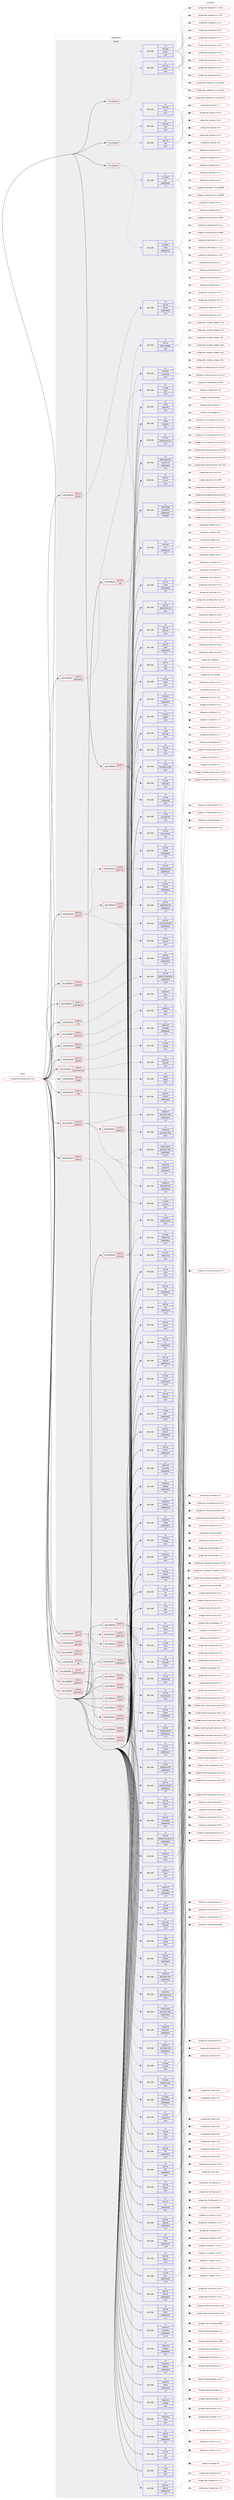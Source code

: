 digraph prolog {

# *************
# Graph options
# *************

newrank=true;
concentrate=true;
compound=true;
graph [rankdir=LR,fontname=Helvetica,fontsize=10,ranksep=1.5];#, ranksep=2.5, nodesep=0.2];
edge  [arrowhead=vee];
node  [fontname=Helvetica,fontsize=10];

# **********
# The ebuild
# **********

subgraph cluster_leftcol {
color=gray;
rank=same;
label=<<i>ebuild</i>>;
id [label="portage://net-libs/webkit-gtk-2.30.3", color=red, width=4, href="../net-libs/webkit-gtk-2.30.3.svg"];
}

# ****************
# The dependencies
# ****************

subgraph cluster_midcol {
color=gray;
label=<<i>dependencies</i>>;
subgraph cluster_compile {
fillcolor="#eeeeee";
style=filled;
label=<<i>compile</i>>;
subgraph any134 {
dependency16123 [label=<<TABLE BORDER="0" CELLBORDER="1" CELLSPACING="0" CELLPADDING="4"><TR><TD CELLPADDING="10">any_of_group</TD></TR></TABLE>>, shape=none, color=red];subgraph pack11173 {
dependency16124 [label=<<TABLE BORDER="0" CELLBORDER="1" CELLSPACING="0" CELLPADDING="4" WIDTH="220"><TR><TD ROWSPAN="6" CELLPADDING="30">pack_dep</TD></TR><TR><TD WIDTH="110">no</TD></TR><TR><TD>dev-lang</TD></TR><TR><TD>python</TD></TR><TR><TD>none</TD></TR><TR><TD></TD></TR></TABLE>>, shape=none, color=blue];
}
dependency16123:e -> dependency16124:w [weight=20,style="dotted",arrowhead="oinv"];
subgraph pack11174 {
dependency16125 [label=<<TABLE BORDER="0" CELLBORDER="1" CELLSPACING="0" CELLPADDING="4" WIDTH="220"><TR><TD ROWSPAN="6" CELLPADDING="30">pack_dep</TD></TR><TR><TD WIDTH="110">no</TD></TR><TR><TD>dev-lang</TD></TR><TR><TD>python</TD></TR><TR><TD>none</TD></TR><TR><TD></TD></TR></TABLE>>, shape=none, color=blue];
}
dependency16123:e -> dependency16125:w [weight=20,style="dotted",arrowhead="oinv"];
}
id:e -> dependency16123:w [weight=20,style="solid",arrowhead="vee"];
subgraph any135 {
dependency16126 [label=<<TABLE BORDER="0" CELLBORDER="1" CELLSPACING="0" CELLPADDING="4"><TR><TD CELLPADDING="10">any_of_group</TD></TR></TABLE>>, shape=none, color=red];subgraph pack11175 {
dependency16127 [label=<<TABLE BORDER="0" CELLBORDER="1" CELLSPACING="0" CELLPADDING="4" WIDTH="220"><TR><TD ROWSPAN="6" CELLPADDING="30">pack_dep</TD></TR><TR><TD WIDTH="110">no</TD></TR><TR><TD>dev-lang</TD></TR><TR><TD>ruby</TD></TR><TR><TD>none</TD></TR><TR><TD></TD></TR></TABLE>>, shape=none, color=blue];
}
dependency16126:e -> dependency16127:w [weight=20,style="dotted",arrowhead="oinv"];
subgraph pack11176 {
dependency16128 [label=<<TABLE BORDER="0" CELLBORDER="1" CELLSPACING="0" CELLPADDING="4" WIDTH="220"><TR><TD ROWSPAN="6" CELLPADDING="30">pack_dep</TD></TR><TR><TD WIDTH="110">no</TD></TR><TR><TD>dev-lang</TD></TR><TR><TD>ruby</TD></TR><TR><TD>none</TD></TR><TR><TD></TD></TR></TABLE>>, shape=none, color=blue];
}
dependency16126:e -> dependency16128:w [weight=20,style="dotted",arrowhead="oinv"];
subgraph pack11177 {
dependency16129 [label=<<TABLE BORDER="0" CELLBORDER="1" CELLSPACING="0" CELLPADDING="4" WIDTH="220"><TR><TD ROWSPAN="6" CELLPADDING="30">pack_dep</TD></TR><TR><TD WIDTH="110">no</TD></TR><TR><TD>dev-lang</TD></TR><TR><TD>ruby</TD></TR><TR><TD>none</TD></TR><TR><TD></TD></TR></TABLE>>, shape=none, color=blue];
}
dependency16126:e -> dependency16129:w [weight=20,style="dotted",arrowhead="oinv"];
}
id:e -> dependency16126:w [weight=20,style="solid",arrowhead="vee"];
subgraph any136 {
dependency16130 [label=<<TABLE BORDER="0" CELLBORDER="1" CELLSPACING="0" CELLPADDING="4"><TR><TD CELLPADDING="10">any_of_group</TD></TR></TABLE>>, shape=none, color=red];subgraph pack11178 {
dependency16131 [label=<<TABLE BORDER="0" CELLBORDER="1" CELLSPACING="0" CELLPADDING="4" WIDTH="220"><TR><TD ROWSPAN="6" CELLPADDING="30">pack_dep</TD></TR><TR><TD WIDTH="110">no</TD></TR><TR><TD>sys-devel</TD></TR><TR><TD>gcc</TD></TR><TR><TD>greaterequal</TD></TR><TR><TD>7.3</TD></TR></TABLE>>, shape=none, color=blue];
}
dependency16130:e -> dependency16131:w [weight=20,style="dotted",arrowhead="oinv"];
subgraph pack11179 {
dependency16132 [label=<<TABLE BORDER="0" CELLBORDER="1" CELLSPACING="0" CELLPADDING="4" WIDTH="220"><TR><TD ROWSPAN="6" CELLPADDING="30">pack_dep</TD></TR><TR><TD WIDTH="110">no</TD></TR><TR><TD>sys-devel</TD></TR><TR><TD>clang</TD></TR><TR><TD>greaterequal</TD></TR><TR><TD>5</TD></TR></TABLE>>, shape=none, color=blue];
}
dependency16130:e -> dependency16132:w [weight=20,style="dotted",arrowhead="oinv"];
}
id:e -> dependency16130:w [weight=20,style="solid",arrowhead="vee"];
subgraph cond4797 {
dependency16133 [label=<<TABLE BORDER="0" CELLBORDER="1" CELLSPACING="0" CELLPADDING="4"><TR><TD ROWSPAN="3" CELLPADDING="10">use_conditional</TD></TR><TR><TD>positive</TD></TR><TR><TD>X</TD></TR></TABLE>>, shape=none, color=red];
subgraph pack11180 {
dependency16134 [label=<<TABLE BORDER="0" CELLBORDER="1" CELLSPACING="0" CELLPADDING="4" WIDTH="220"><TR><TD ROWSPAN="6" CELLPADDING="30">pack_dep</TD></TR><TR><TD WIDTH="110">no</TD></TR><TR><TD>x11-libs</TD></TR><TR><TD>libX11</TD></TR><TR><TD>none</TD></TR><TR><TD></TD></TR></TABLE>>, shape=none, color=blue];
}
dependency16133:e -> dependency16134:w [weight=20,style="dashed",arrowhead="vee"];
subgraph pack11181 {
dependency16135 [label=<<TABLE BORDER="0" CELLBORDER="1" CELLSPACING="0" CELLPADDING="4" WIDTH="220"><TR><TD ROWSPAN="6" CELLPADDING="30">pack_dep</TD></TR><TR><TD WIDTH="110">no</TD></TR><TR><TD>x11-libs</TD></TR><TR><TD>libXcomposite</TD></TR><TR><TD>none</TD></TR><TR><TD></TD></TR></TABLE>>, shape=none, color=blue];
}
dependency16133:e -> dependency16135:w [weight=20,style="dashed",arrowhead="vee"];
subgraph pack11182 {
dependency16136 [label=<<TABLE BORDER="0" CELLBORDER="1" CELLSPACING="0" CELLPADDING="4" WIDTH="220"><TR><TD ROWSPAN="6" CELLPADDING="30">pack_dep</TD></TR><TR><TD WIDTH="110">no</TD></TR><TR><TD>x11-libs</TD></TR><TR><TD>libXdamage</TD></TR><TR><TD>none</TD></TR><TR><TD></TD></TR></TABLE>>, shape=none, color=blue];
}
dependency16133:e -> dependency16136:w [weight=20,style="dashed",arrowhead="vee"];
subgraph pack11183 {
dependency16137 [label=<<TABLE BORDER="0" CELLBORDER="1" CELLSPACING="0" CELLPADDING="4" WIDTH="220"><TR><TD ROWSPAN="6" CELLPADDING="30">pack_dep</TD></TR><TR><TD WIDTH="110">no</TD></TR><TR><TD>x11-libs</TD></TR><TR><TD>libXrender</TD></TR><TR><TD>none</TD></TR><TR><TD></TD></TR></TABLE>>, shape=none, color=blue];
}
dependency16133:e -> dependency16137:w [weight=20,style="dashed",arrowhead="vee"];
subgraph pack11184 {
dependency16138 [label=<<TABLE BORDER="0" CELLBORDER="1" CELLSPACING="0" CELLPADDING="4" WIDTH="220"><TR><TD ROWSPAN="6" CELLPADDING="30">pack_dep</TD></TR><TR><TD WIDTH="110">no</TD></TR><TR><TD>x11-libs</TD></TR><TR><TD>libXt</TD></TR><TR><TD>none</TD></TR><TR><TD></TD></TR></TABLE>>, shape=none, color=blue];
}
dependency16133:e -> dependency16138:w [weight=20,style="dashed",arrowhead="vee"];
}
id:e -> dependency16133:w [weight=20,style="solid",arrowhead="vee"];
subgraph cond4798 {
dependency16139 [label=<<TABLE BORDER="0" CELLBORDER="1" CELLSPACING="0" CELLPADDING="4"><TR><TD ROWSPAN="3" CELLPADDING="10">use_conditional</TD></TR><TR><TD>positive</TD></TR><TR><TD>egl</TD></TR></TABLE>>, shape=none, color=red];
subgraph pack11185 {
dependency16140 [label=<<TABLE BORDER="0" CELLBORDER="1" CELLSPACING="0" CELLPADDING="4" WIDTH="220"><TR><TD ROWSPAN="6" CELLPADDING="30">pack_dep</TD></TR><TR><TD WIDTH="110">no</TD></TR><TR><TD>media-libs</TD></TR><TR><TD>mesa</TD></TR><TR><TD>none</TD></TR><TR><TD></TD></TR></TABLE>>, shape=none, color=blue];
}
dependency16139:e -> dependency16140:w [weight=20,style="dashed",arrowhead="vee"];
}
id:e -> dependency16139:w [weight=20,style="solid",arrowhead="vee"];
subgraph cond4799 {
dependency16141 [label=<<TABLE BORDER="0" CELLBORDER="1" CELLSPACING="0" CELLPADDING="4"><TR><TD ROWSPAN="3" CELLPADDING="10">use_conditional</TD></TR><TR><TD>positive</TD></TR><TR><TD>gamepad</TD></TR></TABLE>>, shape=none, color=red];
subgraph pack11186 {
dependency16142 [label=<<TABLE BORDER="0" CELLBORDER="1" CELLSPACING="0" CELLPADDING="4" WIDTH="220"><TR><TD ROWSPAN="6" CELLPADDING="30">pack_dep</TD></TR><TR><TD WIDTH="110">no</TD></TR><TR><TD>dev-libs</TD></TR><TR><TD>libmanette</TD></TR><TR><TD>greaterequal</TD></TR><TR><TD>0.2.4</TD></TR></TABLE>>, shape=none, color=blue];
}
dependency16141:e -> dependency16142:w [weight=20,style="dashed",arrowhead="vee"];
}
id:e -> dependency16141:w [weight=20,style="solid",arrowhead="vee"];
subgraph cond4800 {
dependency16143 [label=<<TABLE BORDER="0" CELLBORDER="1" CELLSPACING="0" CELLPADDING="4"><TR><TD ROWSPAN="3" CELLPADDING="10">use_conditional</TD></TR><TR><TD>positive</TD></TR><TR><TD>geolocation</TD></TR></TABLE>>, shape=none, color=red];
subgraph pack11187 {
dependency16144 [label=<<TABLE BORDER="0" CELLBORDER="1" CELLSPACING="0" CELLPADDING="4" WIDTH="220"><TR><TD ROWSPAN="6" CELLPADDING="30">pack_dep</TD></TR><TR><TD WIDTH="110">no</TD></TR><TR><TD>dev-util</TD></TR><TR><TD>gdbus-codegen</TD></TR><TR><TD>none</TD></TR><TR><TD></TD></TR></TABLE>>, shape=none, color=blue];
}
dependency16143:e -> dependency16144:w [weight=20,style="dashed",arrowhead="vee"];
}
id:e -> dependency16143:w [weight=20,style="solid",arrowhead="vee"];
subgraph cond4801 {
dependency16145 [label=<<TABLE BORDER="0" CELLBORDER="1" CELLSPACING="0" CELLPADDING="4"><TR><TD ROWSPAN="3" CELLPADDING="10">use_conditional</TD></TR><TR><TD>positive</TD></TR><TR><TD>gles2-only</TD></TR></TABLE>>, shape=none, color=red];
subgraph pack11188 {
dependency16146 [label=<<TABLE BORDER="0" CELLBORDER="1" CELLSPACING="0" CELLPADDING="4" WIDTH="220"><TR><TD ROWSPAN="6" CELLPADDING="30">pack_dep</TD></TR><TR><TD WIDTH="110">no</TD></TR><TR><TD>media-libs</TD></TR><TR><TD>mesa</TD></TR><TR><TD>none</TD></TR><TR><TD></TD></TR></TABLE>>, shape=none, color=blue];
}
dependency16145:e -> dependency16146:w [weight=20,style="dashed",arrowhead="vee"];
}
id:e -> dependency16145:w [weight=20,style="solid",arrowhead="vee"];
subgraph cond4802 {
dependency16147 [label=<<TABLE BORDER="0" CELLBORDER="1" CELLSPACING="0" CELLPADDING="4"><TR><TD ROWSPAN="3" CELLPADDING="10">use_conditional</TD></TR><TR><TD>positive</TD></TR><TR><TD>gnome-keyring</TD></TR></TABLE>>, shape=none, color=red];
subgraph pack11189 {
dependency16148 [label=<<TABLE BORDER="0" CELLBORDER="1" CELLSPACING="0" CELLPADDING="4" WIDTH="220"><TR><TD ROWSPAN="6" CELLPADDING="30">pack_dep</TD></TR><TR><TD WIDTH="110">no</TD></TR><TR><TD>app-crypt</TD></TR><TR><TD>libsecret</TD></TR><TR><TD>none</TD></TR><TR><TD></TD></TR></TABLE>>, shape=none, color=blue];
}
dependency16147:e -> dependency16148:w [weight=20,style="dashed",arrowhead="vee"];
}
id:e -> dependency16147:w [weight=20,style="solid",arrowhead="vee"];
subgraph cond4803 {
dependency16149 [label=<<TABLE BORDER="0" CELLBORDER="1" CELLSPACING="0" CELLPADDING="4"><TR><TD ROWSPAN="3" CELLPADDING="10">use_conditional</TD></TR><TR><TD>positive</TD></TR><TR><TD>gstreamer</TD></TR></TABLE>>, shape=none, color=red];
subgraph pack11190 {
dependency16150 [label=<<TABLE BORDER="0" CELLBORDER="1" CELLSPACING="0" CELLPADDING="4" WIDTH="220"><TR><TD ROWSPAN="6" CELLPADDING="30">pack_dep</TD></TR><TR><TD WIDTH="110">no</TD></TR><TR><TD>media-libs</TD></TR><TR><TD>gstreamer</TD></TR><TR><TD>greaterequal</TD></TR><TR><TD>1.14</TD></TR></TABLE>>, shape=none, color=blue];
}
dependency16149:e -> dependency16150:w [weight=20,style="dashed",arrowhead="vee"];
subgraph pack11191 {
dependency16151 [label=<<TABLE BORDER="0" CELLBORDER="1" CELLSPACING="0" CELLPADDING="4" WIDTH="220"><TR><TD ROWSPAN="6" CELLPADDING="30">pack_dep</TD></TR><TR><TD WIDTH="110">no</TD></TR><TR><TD>media-libs</TD></TR><TR><TD>gst-plugins-base</TD></TR><TR><TD>greaterequal</TD></TR><TR><TD>1.14</TD></TR></TABLE>>, shape=none, color=blue];
}
dependency16149:e -> dependency16151:w [weight=20,style="dashed",arrowhead="vee"];
subgraph cond4804 {
dependency16152 [label=<<TABLE BORDER="0" CELLBORDER="1" CELLSPACING="0" CELLPADDING="4"><TR><TD ROWSPAN="3" CELLPADDING="10">use_conditional</TD></TR><TR><TD>positive</TD></TR><TR><TD>gles2-only</TD></TR></TABLE>>, shape=none, color=red];
subgraph pack11192 {
dependency16153 [label=<<TABLE BORDER="0" CELLBORDER="1" CELLSPACING="0" CELLPADDING="4" WIDTH="220"><TR><TD ROWSPAN="6" CELLPADDING="30">pack_dep</TD></TR><TR><TD WIDTH="110">no</TD></TR><TR><TD>media-libs</TD></TR><TR><TD>gst-plugins-base</TD></TR><TR><TD>none</TD></TR><TR><TD></TD></TR></TABLE>>, shape=none, color=blue];
}
dependency16152:e -> dependency16153:w [weight=20,style="dashed",arrowhead="vee"];
}
dependency16149:e -> dependency16152:w [weight=20,style="dashed",arrowhead="vee"];
subgraph pack11193 {
dependency16154 [label=<<TABLE BORDER="0" CELLBORDER="1" CELLSPACING="0" CELLPADDING="4" WIDTH="220"><TR><TD ROWSPAN="6" CELLPADDING="30">pack_dep</TD></TR><TR><TD WIDTH="110">no</TD></TR><TR><TD>media-plugins</TD></TR><TR><TD>gst-plugins-opus</TD></TR><TR><TD>greaterequal</TD></TR><TR><TD>1.14.4-r1</TD></TR></TABLE>>, shape=none, color=blue];
}
dependency16149:e -> dependency16154:w [weight=20,style="dashed",arrowhead="vee"];
subgraph pack11194 {
dependency16155 [label=<<TABLE BORDER="0" CELLBORDER="1" CELLSPACING="0" CELLPADDING="4" WIDTH="220"><TR><TD ROWSPAN="6" CELLPADDING="30">pack_dep</TD></TR><TR><TD WIDTH="110">no</TD></TR><TR><TD>media-libs</TD></TR><TR><TD>gst-plugins-bad</TD></TR><TR><TD>greaterequal</TD></TR><TR><TD>1.14</TD></TR></TABLE>>, shape=none, color=blue];
}
dependency16149:e -> dependency16155:w [weight=20,style="dashed",arrowhead="vee"];
}
id:e -> dependency16149:w [weight=20,style="solid",arrowhead="vee"];
subgraph cond4805 {
dependency16156 [label=<<TABLE BORDER="0" CELLBORDER="1" CELLSPACING="0" CELLPADDING="4"><TR><TD ROWSPAN="3" CELLPADDING="10">use_conditional</TD></TR><TR><TD>positive</TD></TR><TR><TD>gtk-doc</TD></TR></TABLE>>, shape=none, color=red];
subgraph pack11195 {
dependency16157 [label=<<TABLE BORDER="0" CELLBORDER="1" CELLSPACING="0" CELLPADDING="4" WIDTH="220"><TR><TD ROWSPAN="6" CELLPADDING="30">pack_dep</TD></TR><TR><TD WIDTH="110">no</TD></TR><TR><TD>dev-util</TD></TR><TR><TD>gtk-doc</TD></TR><TR><TD>greaterequal</TD></TR><TR><TD>1.32</TD></TR></TABLE>>, shape=none, color=blue];
}
dependency16156:e -> dependency16157:w [weight=20,style="dashed",arrowhead="vee"];
}
id:e -> dependency16156:w [weight=20,style="solid",arrowhead="vee"];
subgraph cond4806 {
dependency16158 [label=<<TABLE BORDER="0" CELLBORDER="1" CELLSPACING="0" CELLPADDING="4"><TR><TD ROWSPAN="3" CELLPADDING="10">use_conditional</TD></TR><TR><TD>positive</TD></TR><TR><TD>introspection</TD></TR></TABLE>>, shape=none, color=red];
subgraph pack11196 {
dependency16159 [label=<<TABLE BORDER="0" CELLBORDER="1" CELLSPACING="0" CELLPADDING="4" WIDTH="220"><TR><TD ROWSPAN="6" CELLPADDING="30">pack_dep</TD></TR><TR><TD WIDTH="110">no</TD></TR><TR><TD>dev-libs</TD></TR><TR><TD>gobject-introspection</TD></TR><TR><TD>greaterequal</TD></TR><TR><TD>1.32.0</TD></TR></TABLE>>, shape=none, color=blue];
}
dependency16158:e -> dependency16159:w [weight=20,style="dashed",arrowhead="vee"];
}
id:e -> dependency16158:w [weight=20,style="solid",arrowhead="vee"];
subgraph cond4807 {
dependency16160 [label=<<TABLE BORDER="0" CELLBORDER="1" CELLSPACING="0" CELLPADDING="4"><TR><TD ROWSPAN="3" CELLPADDING="10">use_conditional</TD></TR><TR><TD>positive</TD></TR><TR><TD>jpeg2k</TD></TR></TABLE>>, shape=none, color=red];
subgraph pack11197 {
dependency16161 [label=<<TABLE BORDER="0" CELLBORDER="1" CELLSPACING="0" CELLPADDING="4" WIDTH="220"><TR><TD ROWSPAN="6" CELLPADDING="30">pack_dep</TD></TR><TR><TD WIDTH="110">no</TD></TR><TR><TD>media-libs</TD></TR><TR><TD>openjpeg</TD></TR><TR><TD>greaterequal</TD></TR><TR><TD>2.2.0</TD></TR></TABLE>>, shape=none, color=blue];
}
dependency16160:e -> dependency16161:w [weight=20,style="dashed",arrowhead="vee"];
}
id:e -> dependency16160:w [weight=20,style="solid",arrowhead="vee"];
subgraph cond4808 {
dependency16162 [label=<<TABLE BORDER="0" CELLBORDER="1" CELLSPACING="0" CELLPADDING="4"><TR><TD ROWSPAN="3" CELLPADDING="10">use_conditional</TD></TR><TR><TD>positive</TD></TR><TR><TD>libnotify</TD></TR></TABLE>>, shape=none, color=red];
subgraph pack11198 {
dependency16163 [label=<<TABLE BORDER="0" CELLBORDER="1" CELLSPACING="0" CELLPADDING="4" WIDTH="220"><TR><TD ROWSPAN="6" CELLPADDING="30">pack_dep</TD></TR><TR><TD WIDTH="110">no</TD></TR><TR><TD>x11-libs</TD></TR><TR><TD>libnotify</TD></TR><TR><TD>none</TD></TR><TR><TD></TD></TR></TABLE>>, shape=none, color=blue];
}
dependency16162:e -> dependency16163:w [weight=20,style="dashed",arrowhead="vee"];
}
id:e -> dependency16162:w [weight=20,style="solid",arrowhead="vee"];
subgraph cond4809 {
dependency16164 [label=<<TABLE BORDER="0" CELLBORDER="1" CELLSPACING="0" CELLPADDING="4"><TR><TD ROWSPAN="3" CELLPADDING="10">use_conditional</TD></TR><TR><TD>positive</TD></TR><TR><TD>opengl</TD></TR></TABLE>>, shape=none, color=red];
subgraph pack11199 {
dependency16165 [label=<<TABLE BORDER="0" CELLBORDER="1" CELLSPACING="0" CELLPADDING="4" WIDTH="220"><TR><TD ROWSPAN="6" CELLPADDING="30">pack_dep</TD></TR><TR><TD WIDTH="110">no</TD></TR><TR><TD>virtual</TD></TR><TR><TD>opengl</TD></TR><TR><TD>none</TD></TR><TR><TD></TD></TR></TABLE>>, shape=none, color=blue];
}
dependency16164:e -> dependency16165:w [weight=20,style="dashed",arrowhead="vee"];
}
id:e -> dependency16164:w [weight=20,style="solid",arrowhead="vee"];
subgraph cond4810 {
dependency16166 [label=<<TABLE BORDER="0" CELLBORDER="1" CELLSPACING="0" CELLPADDING="4"><TR><TD ROWSPAN="3" CELLPADDING="10">use_conditional</TD></TR><TR><TD>positive</TD></TR><TR><TD>seccomp</TD></TR></TABLE>>, shape=none, color=red];
subgraph pack11200 {
dependency16167 [label=<<TABLE BORDER="0" CELLBORDER="1" CELLSPACING="0" CELLPADDING="4" WIDTH="220"><TR><TD ROWSPAN="6" CELLPADDING="30">pack_dep</TD></TR><TR><TD WIDTH="110">no</TD></TR><TR><TD>sys-apps</TD></TR><TR><TD>bubblewrap</TD></TR><TR><TD>greaterequal</TD></TR><TR><TD>0.3.1</TD></TR></TABLE>>, shape=none, color=blue];
}
dependency16166:e -> dependency16167:w [weight=20,style="dashed",arrowhead="vee"];
subgraph pack11201 {
dependency16168 [label=<<TABLE BORDER="0" CELLBORDER="1" CELLSPACING="0" CELLPADDING="4" WIDTH="220"><TR><TD ROWSPAN="6" CELLPADDING="30">pack_dep</TD></TR><TR><TD WIDTH="110">no</TD></TR><TR><TD>sys-libs</TD></TR><TR><TD>libseccomp</TD></TR><TR><TD>none</TD></TR><TR><TD></TD></TR></TABLE>>, shape=none, color=blue];
}
dependency16166:e -> dependency16168:w [weight=20,style="dashed",arrowhead="vee"];
subgraph pack11202 {
dependency16169 [label=<<TABLE BORDER="0" CELLBORDER="1" CELLSPACING="0" CELLPADDING="4" WIDTH="220"><TR><TD ROWSPAN="6" CELLPADDING="30">pack_dep</TD></TR><TR><TD WIDTH="110">no</TD></TR><TR><TD>sys-apps</TD></TR><TR><TD>xdg-dbus-proxy</TD></TR><TR><TD>none</TD></TR><TR><TD></TD></TR></TABLE>>, shape=none, color=blue];
}
dependency16166:e -> dependency16169:w [weight=20,style="dashed",arrowhead="vee"];
}
id:e -> dependency16166:w [weight=20,style="solid",arrowhead="vee"];
subgraph cond4811 {
dependency16170 [label=<<TABLE BORDER="0" CELLBORDER="1" CELLSPACING="0" CELLPADDING="4"><TR><TD ROWSPAN="3" CELLPADDING="10">use_conditional</TD></TR><TR><TD>positive</TD></TR><TR><TD>spell</TD></TR></TABLE>>, shape=none, color=red];
subgraph pack11203 {
dependency16171 [label=<<TABLE BORDER="0" CELLBORDER="1" CELLSPACING="0" CELLPADDING="4" WIDTH="220"><TR><TD ROWSPAN="6" CELLPADDING="30">pack_dep</TD></TR><TR><TD WIDTH="110">no</TD></TR><TR><TD>app-text</TD></TR><TR><TD>enchant</TD></TR><TR><TD>greaterequal</TD></TR><TR><TD>0.22</TD></TR></TABLE>>, shape=none, color=blue];
}
dependency16170:e -> dependency16171:w [weight=20,style="dashed",arrowhead="vee"];
}
id:e -> dependency16170:w [weight=20,style="solid",arrowhead="vee"];
subgraph cond4812 {
dependency16172 [label=<<TABLE BORDER="0" CELLBORDER="1" CELLSPACING="0" CELLPADDING="4"><TR><TD ROWSPAN="3" CELLPADDING="10">use_conditional</TD></TR><TR><TD>positive</TD></TR><TR><TD>systemd</TD></TR></TABLE>>, shape=none, color=red];
subgraph pack11204 {
dependency16173 [label=<<TABLE BORDER="0" CELLBORDER="1" CELLSPACING="0" CELLPADDING="4" WIDTH="220"><TR><TD ROWSPAN="6" CELLPADDING="30">pack_dep</TD></TR><TR><TD WIDTH="110">no</TD></TR><TR><TD>sys-apps</TD></TR><TR><TD>systemd</TD></TR><TR><TD>none</TD></TR><TR><TD></TD></TR></TABLE>>, shape=none, color=blue];
}
dependency16172:e -> dependency16173:w [weight=20,style="dashed",arrowhead="vee"];
}
id:e -> dependency16172:w [weight=20,style="solid",arrowhead="vee"];
subgraph cond4813 {
dependency16174 [label=<<TABLE BORDER="0" CELLBORDER="1" CELLSPACING="0" CELLPADDING="4"><TR><TD ROWSPAN="3" CELLPADDING="10">use_conditional</TD></TR><TR><TD>positive</TD></TR><TR><TD>test</TD></TR></TABLE>>, shape=none, color=red];
subgraph pack11205 {
dependency16175 [label=<<TABLE BORDER="0" CELLBORDER="1" CELLSPACING="0" CELLPADDING="4" WIDTH="220"><TR><TD ROWSPAN="6" CELLPADDING="30">pack_dep</TD></TR><TR><TD WIDTH="110">no</TD></TR><TR><TD>x11-base</TD></TR><TR><TD>xorg-server</TD></TR><TR><TD>none</TD></TR><TR><TD></TD></TR></TABLE>>, shape=none, color=blue];
}
dependency16174:e -> dependency16175:w [weight=20,style="dashed",arrowhead="vee"];
subgraph pack11206 {
dependency16176 [label=<<TABLE BORDER="0" CELLBORDER="1" CELLSPACING="0" CELLPADDING="4" WIDTH="220"><TR><TD ROWSPAN="6" CELLPADDING="30">pack_dep</TD></TR><TR><TD WIDTH="110">no</TD></TR><TR><TD>x11-apps</TD></TR><TR><TD>xhost</TD></TR><TR><TD>none</TD></TR><TR><TD></TD></TR></TABLE>>, shape=none, color=blue];
}
dependency16174:e -> dependency16176:w [weight=20,style="dashed",arrowhead="vee"];
}
id:e -> dependency16174:w [weight=20,style="solid",arrowhead="vee"];
subgraph cond4814 {
dependency16177 [label=<<TABLE BORDER="0" CELLBORDER="1" CELLSPACING="0" CELLPADDING="4"><TR><TD ROWSPAN="3" CELLPADDING="10">use_conditional</TD></TR><TR><TD>positive</TD></TR><TR><TD>wayland</TD></TR></TABLE>>, shape=none, color=red];
subgraph pack11207 {
dependency16178 [label=<<TABLE BORDER="0" CELLBORDER="1" CELLSPACING="0" CELLPADDING="4" WIDTH="220"><TR><TD ROWSPAN="6" CELLPADDING="30">pack_dep</TD></TR><TR><TD WIDTH="110">no</TD></TR><TR><TD>dev-libs</TD></TR><TR><TD>wayland</TD></TR><TR><TD>none</TD></TR><TR><TD></TD></TR></TABLE>>, shape=none, color=blue];
}
dependency16177:e -> dependency16178:w [weight=20,style="dashed",arrowhead="vee"];
subgraph pack11208 {
dependency16179 [label=<<TABLE BORDER="0" CELLBORDER="1" CELLSPACING="0" CELLPADDING="4" WIDTH="220"><TR><TD ROWSPAN="6" CELLPADDING="30">pack_dep</TD></TR><TR><TD WIDTH="110">no</TD></TR><TR><TD>dev-libs</TD></TR><TR><TD>wayland-protocols</TD></TR><TR><TD>greaterequal</TD></TR><TR><TD>1.12</TD></TR></TABLE>>, shape=none, color=blue];
}
dependency16177:e -> dependency16179:w [weight=20,style="dashed",arrowhead="vee"];
subgraph cond4815 {
dependency16180 [label=<<TABLE BORDER="0" CELLBORDER="1" CELLSPACING="0" CELLPADDING="4"><TR><TD ROWSPAN="3" CELLPADDING="10">use_conditional</TD></TR><TR><TD>positive</TD></TR><TR><TD>opengl</TD></TR></TABLE>>, shape=none, color=red];
subgraph pack11209 {
dependency16181 [label=<<TABLE BORDER="0" CELLBORDER="1" CELLSPACING="0" CELLPADDING="4" WIDTH="220"><TR><TD ROWSPAN="6" CELLPADDING="30">pack_dep</TD></TR><TR><TD WIDTH="110">no</TD></TR><TR><TD>gui-libs</TD></TR><TR><TD>libwpe</TD></TR><TR><TD>greaterequal</TD></TR><TR><TD>1.5.0</TD></TR></TABLE>>, shape=none, color=blue];
}
dependency16180:e -> dependency16181:w [weight=20,style="dashed",arrowhead="vee"];
subgraph pack11210 {
dependency16182 [label=<<TABLE BORDER="0" CELLBORDER="1" CELLSPACING="0" CELLPADDING="4" WIDTH="220"><TR><TD ROWSPAN="6" CELLPADDING="30">pack_dep</TD></TR><TR><TD WIDTH="110">no</TD></TR><TR><TD>gui-libs</TD></TR><TR><TD>wpebackend-fdo</TD></TR><TR><TD>greaterequal</TD></TR><TR><TD>1.7.0</TD></TR></TABLE>>, shape=none, color=blue];
}
dependency16180:e -> dependency16182:w [weight=20,style="dashed",arrowhead="vee"];
}
dependency16177:e -> dependency16180:w [weight=20,style="dashed",arrowhead="vee"];
subgraph cond4816 {
dependency16183 [label=<<TABLE BORDER="0" CELLBORDER="1" CELLSPACING="0" CELLPADDING="4"><TR><TD ROWSPAN="3" CELLPADDING="10">use_conditional</TD></TR><TR><TD>positive</TD></TR><TR><TD>gles2-only</TD></TR></TABLE>>, shape=none, color=red];
subgraph pack11211 {
dependency16184 [label=<<TABLE BORDER="0" CELLBORDER="1" CELLSPACING="0" CELLPADDING="4" WIDTH="220"><TR><TD ROWSPAN="6" CELLPADDING="30">pack_dep</TD></TR><TR><TD WIDTH="110">no</TD></TR><TR><TD>gui-libs</TD></TR><TR><TD>libwpe</TD></TR><TR><TD>greaterequal</TD></TR><TR><TD>1.5.0</TD></TR></TABLE>>, shape=none, color=blue];
}
dependency16183:e -> dependency16184:w [weight=20,style="dashed",arrowhead="vee"];
subgraph pack11212 {
dependency16185 [label=<<TABLE BORDER="0" CELLBORDER="1" CELLSPACING="0" CELLPADDING="4" WIDTH="220"><TR><TD ROWSPAN="6" CELLPADDING="30">pack_dep</TD></TR><TR><TD WIDTH="110">no</TD></TR><TR><TD>gui-libs</TD></TR><TR><TD>wpebackend-fdo</TD></TR><TR><TD>greaterequal</TD></TR><TR><TD>1.7.0</TD></TR></TABLE>>, shape=none, color=blue];
}
dependency16183:e -> dependency16185:w [weight=20,style="dashed",arrowhead="vee"];
}
dependency16177:e -> dependency16183:w [weight=20,style="dashed",arrowhead="vee"];
}
id:e -> dependency16177:w [weight=20,style="solid",arrowhead="vee"];
subgraph pack11213 {
dependency16186 [label=<<TABLE BORDER="0" CELLBORDER="1" CELLSPACING="0" CELLPADDING="4" WIDTH="220"><TR><TD ROWSPAN="6" CELLPADDING="30">pack_dep</TD></TR><TR><TD WIDTH="110">no</TD></TR><TR><TD>app-accessibility</TD></TR><TR><TD>at-spi2-core</TD></TR><TR><TD>greaterequal</TD></TR><TR><TD>2.5.3</TD></TR></TABLE>>, shape=none, color=blue];
}
id:e -> dependency16186:w [weight=20,style="solid",arrowhead="vee"];
subgraph pack11214 {
dependency16187 [label=<<TABLE BORDER="0" CELLBORDER="1" CELLSPACING="0" CELLPADDING="4" WIDTH="220"><TR><TD ROWSPAN="6" CELLPADDING="30">pack_dep</TD></TR><TR><TD WIDTH="110">no</TD></TR><TR><TD>app-arch</TD></TR><TR><TD>xz-utils</TD></TR><TR><TD>none</TD></TR><TR><TD></TD></TR></TABLE>>, shape=none, color=blue];
}
id:e -> dependency16187:w [weight=20,style="solid",arrowhead="vee"];
subgraph pack11215 {
dependency16188 [label=<<TABLE BORDER="0" CELLBORDER="1" CELLSPACING="0" CELLPADDING="4" WIDTH="220"><TR><TD ROWSPAN="6" CELLPADDING="30">pack_dep</TD></TR><TR><TD WIDTH="110">no</TD></TR><TR><TD>app-portage</TD></TR><TR><TD>elt-patches</TD></TR><TR><TD>greaterequal</TD></TR><TR><TD>20170815</TD></TR></TABLE>>, shape=none, color=blue];
}
id:e -> dependency16188:w [weight=20,style="solid",arrowhead="vee"];
subgraph pack11216 {
dependency16189 [label=<<TABLE BORDER="0" CELLBORDER="1" CELLSPACING="0" CELLPADDING="4" WIDTH="220"><TR><TD ROWSPAN="6" CELLPADDING="30">pack_dep</TD></TR><TR><TD WIDTH="110">no</TD></TR><TR><TD>dev-db</TD></TR><TR><TD>sqlite</TD></TR><TR><TD>none</TD></TR><TR><TD></TD></TR></TABLE>>, shape=none, color=blue];
}
id:e -> dependency16189:w [weight=20,style="solid",arrowhead="vee"];
subgraph pack11217 {
dependency16190 [label=<<TABLE BORDER="0" CELLBORDER="1" CELLSPACING="0" CELLPADDING="4" WIDTH="220"><TR><TD ROWSPAN="6" CELLPADDING="30">pack_dep</TD></TR><TR><TD WIDTH="110">no</TD></TR><TR><TD>dev-lang</TD></TR><TR><TD>perl</TD></TR><TR><TD>greaterequal</TD></TR><TR><TD>5.10</TD></TR></TABLE>>, shape=none, color=blue];
}
id:e -> dependency16190:w [weight=20,style="solid",arrowhead="vee"];
subgraph pack11218 {
dependency16191 [label=<<TABLE BORDER="0" CELLBORDER="1" CELLSPACING="0" CELLPADDING="4" WIDTH="220"><TR><TD ROWSPAN="6" CELLPADDING="30">pack_dep</TD></TR><TR><TD WIDTH="110">no</TD></TR><TR><TD>dev-libs</TD></TR><TR><TD>atk</TD></TR><TR><TD>greaterequal</TD></TR><TR><TD>2.16.0</TD></TR></TABLE>>, shape=none, color=blue];
}
id:e -> dependency16191:w [weight=20,style="solid",arrowhead="vee"];
subgraph pack11219 {
dependency16192 [label=<<TABLE BORDER="0" CELLBORDER="1" CELLSPACING="0" CELLPADDING="4" WIDTH="220"><TR><TD ROWSPAN="6" CELLPADDING="30">pack_dep</TD></TR><TR><TD WIDTH="110">no</TD></TR><TR><TD>dev-libs</TD></TR><TR><TD>glib</TD></TR><TR><TD>greaterequal</TD></TR><TR><TD>2.44.0</TD></TR></TABLE>>, shape=none, color=blue];
}
id:e -> dependency16192:w [weight=20,style="solid",arrowhead="vee"];
subgraph pack11220 {
dependency16193 [label=<<TABLE BORDER="0" CELLBORDER="1" CELLSPACING="0" CELLPADDING="4" WIDTH="220"><TR><TD ROWSPAN="6" CELLPADDING="30">pack_dep</TD></TR><TR><TD WIDTH="110">no</TD></TR><TR><TD>dev-libs</TD></TR><TR><TD>hyphen</TD></TR><TR><TD>none</TD></TR><TR><TD></TD></TR></TABLE>>, shape=none, color=blue];
}
id:e -> dependency16193:w [weight=20,style="solid",arrowhead="vee"];
subgraph pack11221 {
dependency16194 [label=<<TABLE BORDER="0" CELLBORDER="1" CELLSPACING="0" CELLPADDING="4" WIDTH="220"><TR><TD ROWSPAN="6" CELLPADDING="30">pack_dep</TD></TR><TR><TD WIDTH="110">no</TD></TR><TR><TD>dev-libs</TD></TR><TR><TD>icu</TD></TR><TR><TD>greaterequal</TD></TR><TR><TD>60.2</TD></TR></TABLE>>, shape=none, color=blue];
}
id:e -> dependency16194:w [weight=20,style="solid",arrowhead="vee"];
subgraph pack11222 {
dependency16195 [label=<<TABLE BORDER="0" CELLBORDER="1" CELLSPACING="0" CELLPADDING="4" WIDTH="220"><TR><TD ROWSPAN="6" CELLPADDING="30">pack_dep</TD></TR><TR><TD WIDTH="110">no</TD></TR><TR><TD>dev-libs</TD></TR><TR><TD>libgcrypt</TD></TR><TR><TD>greaterequal</TD></TR><TR><TD>1.7.0</TD></TR></TABLE>>, shape=none, color=blue];
}
id:e -> dependency16195:w [weight=20,style="solid",arrowhead="vee"];
subgraph pack11223 {
dependency16196 [label=<<TABLE BORDER="0" CELLBORDER="1" CELLSPACING="0" CELLPADDING="4" WIDTH="220"><TR><TD ROWSPAN="6" CELLPADDING="30">pack_dep</TD></TR><TR><TD WIDTH="110">no</TD></TR><TR><TD>dev-libs</TD></TR><TR><TD>libtasn1</TD></TR><TR><TD>none</TD></TR><TR><TD></TD></TR></TABLE>>, shape=none, color=blue];
}
id:e -> dependency16196:w [weight=20,style="solid",arrowhead="vee"];
subgraph pack11224 {
dependency16197 [label=<<TABLE BORDER="0" CELLBORDER="1" CELLSPACING="0" CELLPADDING="4" WIDTH="220"><TR><TD ROWSPAN="6" CELLPADDING="30">pack_dep</TD></TR><TR><TD WIDTH="110">no</TD></TR><TR><TD>dev-libs</TD></TR><TR><TD>libxml2</TD></TR><TR><TD>greaterequal</TD></TR><TR><TD>2.8.0</TD></TR></TABLE>>, shape=none, color=blue];
}
id:e -> dependency16197:w [weight=20,style="solid",arrowhead="vee"];
subgraph pack11225 {
dependency16198 [label=<<TABLE BORDER="0" CELLBORDER="1" CELLSPACING="0" CELLPADDING="4" WIDTH="220"><TR><TD ROWSPAN="6" CELLPADDING="30">pack_dep</TD></TR><TR><TD WIDTH="110">no</TD></TR><TR><TD>dev-libs</TD></TR><TR><TD>libxslt</TD></TR><TR><TD>greaterequal</TD></TR><TR><TD>1.1.7</TD></TR></TABLE>>, shape=none, color=blue];
}
id:e -> dependency16198:w [weight=20,style="solid",arrowhead="vee"];
subgraph pack11226 {
dependency16199 [label=<<TABLE BORDER="0" CELLBORDER="1" CELLSPACING="0" CELLPADDING="4" WIDTH="220"><TR><TD ROWSPAN="6" CELLPADDING="30">pack_dep</TD></TR><TR><TD WIDTH="110">no</TD></TR><TR><TD>dev-util</TD></TR><TR><TD>cmake</TD></TR><TR><TD>greaterequal</TD></TR><TR><TD>3.10</TD></TR></TABLE>>, shape=none, color=blue];
}
id:e -> dependency16199:w [weight=20,style="solid",arrowhead="vee"];
subgraph pack11227 {
dependency16200 [label=<<TABLE BORDER="0" CELLBORDER="1" CELLSPACING="0" CELLPADDING="4" WIDTH="220"><TR><TD ROWSPAN="6" CELLPADDING="30">pack_dep</TD></TR><TR><TD WIDTH="110">no</TD></TR><TR><TD>dev-util</TD></TR><TR><TD>desktop-file-utils</TD></TR><TR><TD>none</TD></TR><TR><TD></TD></TR></TABLE>>, shape=none, color=blue];
}
id:e -> dependency16200:w [weight=20,style="solid",arrowhead="vee"];
subgraph pack11228 {
dependency16201 [label=<<TABLE BORDER="0" CELLBORDER="1" CELLSPACING="0" CELLPADDING="4" WIDTH="220"><TR><TD ROWSPAN="6" CELLPADDING="30">pack_dep</TD></TR><TR><TD WIDTH="110">no</TD></TR><TR><TD>dev-util</TD></TR><TR><TD>glib-utils</TD></TR><TR><TD>none</TD></TR><TR><TD></TD></TR></TABLE>>, shape=none, color=blue];
}
id:e -> dependency16201:w [weight=20,style="solid",arrowhead="vee"];
subgraph pack11229 {
dependency16202 [label=<<TABLE BORDER="0" CELLBORDER="1" CELLSPACING="0" CELLPADDING="4" WIDTH="220"><TR><TD ROWSPAN="6" CELLPADDING="30">pack_dep</TD></TR><TR><TD WIDTH="110">no</TD></TR><TR><TD>dev-util</TD></TR><TR><TD>gperf</TD></TR><TR><TD>greaterequal</TD></TR><TR><TD>3.0.1</TD></TR></TABLE>>, shape=none, color=blue];
}
id:e -> dependency16202:w [weight=20,style="solid",arrowhead="vee"];
subgraph pack11230 {
dependency16203 [label=<<TABLE BORDER="0" CELLBORDER="1" CELLSPACING="0" CELLPADDING="4" WIDTH="220"><TR><TD ROWSPAN="6" CELLPADDING="30">pack_dep</TD></TR><TR><TD WIDTH="110">no</TD></TR><TR><TD>dev-util</TD></TR><TR><TD>ninja</TD></TR><TR><TD>none</TD></TR><TR><TD></TD></TR></TABLE>>, shape=none, color=blue];
}
id:e -> dependency16203:w [weight=20,style="solid",arrowhead="vee"];
subgraph pack11231 {
dependency16204 [label=<<TABLE BORDER="0" CELLBORDER="1" CELLSPACING="0" CELLPADDING="4" WIDTH="220"><TR><TD ROWSPAN="6" CELLPADDING="30">pack_dep</TD></TR><TR><TD WIDTH="110">no</TD></TR><TR><TD>media-libs</TD></TR><TR><TD>fontconfig</TD></TR><TR><TD>greaterequal</TD></TR><TR><TD>2.13.0</TD></TR></TABLE>>, shape=none, color=blue];
}
id:e -> dependency16204:w [weight=20,style="solid",arrowhead="vee"];
subgraph pack11232 {
dependency16205 [label=<<TABLE BORDER="0" CELLBORDER="1" CELLSPACING="0" CELLPADDING="4" WIDTH="220"><TR><TD ROWSPAN="6" CELLPADDING="30">pack_dep</TD></TR><TR><TD WIDTH="110">no</TD></TR><TR><TD>media-libs</TD></TR><TR><TD>freetype</TD></TR><TR><TD>greaterequal</TD></TR><TR><TD>2.9.0</TD></TR></TABLE>>, shape=none, color=blue];
}
id:e -> dependency16205:w [weight=20,style="solid",arrowhead="vee"];
subgraph pack11233 {
dependency16206 [label=<<TABLE BORDER="0" CELLBORDER="1" CELLSPACING="0" CELLPADDING="4" WIDTH="220"><TR><TD ROWSPAN="6" CELLPADDING="30">pack_dep</TD></TR><TR><TD WIDTH="110">no</TD></TR><TR><TD>media-libs</TD></TR><TR><TD>harfbuzz</TD></TR><TR><TD>greaterequal</TD></TR><TR><TD>1.4.2</TD></TR></TABLE>>, shape=none, color=blue];
}
id:e -> dependency16206:w [weight=20,style="solid",arrowhead="vee"];
subgraph pack11234 {
dependency16207 [label=<<TABLE BORDER="0" CELLBORDER="1" CELLSPACING="0" CELLPADDING="4" WIDTH="220"><TR><TD ROWSPAN="6" CELLPADDING="30">pack_dep</TD></TR><TR><TD WIDTH="110">no</TD></TR><TR><TD>media-libs</TD></TR><TR><TD>libpng</TD></TR><TR><TD>greaterequal</TD></TR><TR><TD>1.4</TD></TR></TABLE>>, shape=none, color=blue];
}
id:e -> dependency16207:w [weight=20,style="solid",arrowhead="vee"];
subgraph pack11235 {
dependency16208 [label=<<TABLE BORDER="0" CELLBORDER="1" CELLSPACING="0" CELLPADDING="4" WIDTH="220"><TR><TD ROWSPAN="6" CELLPADDING="30">pack_dep</TD></TR><TR><TD WIDTH="110">no</TD></TR><TR><TD>media-libs</TD></TR><TR><TD>libwebp</TD></TR><TR><TD>none</TD></TR><TR><TD></TD></TR></TABLE>>, shape=none, color=blue];
}
id:e -> dependency16208:w [weight=20,style="solid",arrowhead="vee"];
subgraph pack11236 {
dependency16209 [label=<<TABLE BORDER="0" CELLBORDER="1" CELLSPACING="0" CELLPADDING="4" WIDTH="220"><TR><TD ROWSPAN="6" CELLPADDING="30">pack_dep</TD></TR><TR><TD WIDTH="110">no</TD></TR><TR><TD>media-libs</TD></TR><TR><TD>woff2</TD></TR><TR><TD>none</TD></TR><TR><TD></TD></TR></TABLE>>, shape=none, color=blue];
}
id:e -> dependency16209:w [weight=20,style="solid",arrowhead="vee"];
subgraph pack11237 {
dependency16210 [label=<<TABLE BORDER="0" CELLBORDER="1" CELLSPACING="0" CELLPADDING="4" WIDTH="220"><TR><TD ROWSPAN="6" CELLPADDING="30">pack_dep</TD></TR><TR><TD WIDTH="110">no</TD></TR><TR><TD>net-libs</TD></TR><TR><TD>libsoup</TD></TR><TR><TD>greaterequal</TD></TR><TR><TD>2.54</TD></TR></TABLE>>, shape=none, color=blue];
}
id:e -> dependency16210:w [weight=20,style="solid",arrowhead="vee"];
subgraph pack11238 {
dependency16211 [label=<<TABLE BORDER="0" CELLBORDER="1" CELLSPACING="0" CELLPADDING="4" WIDTH="220"><TR><TD ROWSPAN="6" CELLPADDING="30">pack_dep</TD></TR><TR><TD WIDTH="110">no</TD></TR><TR><TD>sys-devel</TD></TR><TR><TD>bison</TD></TR><TR><TD>greaterequal</TD></TR><TR><TD>2.4.3</TD></TR></TABLE>>, shape=none, color=blue];
}
id:e -> dependency16211:w [weight=20,style="solid",arrowhead="vee"];
subgraph pack11239 {
dependency16212 [label=<<TABLE BORDER="0" CELLBORDER="1" CELLSPACING="0" CELLPADDING="4" WIDTH="220"><TR><TD ROWSPAN="6" CELLPADDING="30">pack_dep</TD></TR><TR><TD WIDTH="110">no</TD></TR><TR><TD>sys-devel</TD></TR><TR><TD>gettext</TD></TR><TR><TD>none</TD></TR><TR><TD></TD></TR></TABLE>>, shape=none, color=blue];
}
id:e -> dependency16212:w [weight=20,style="solid",arrowhead="vee"];
subgraph pack11240 {
dependency16213 [label=<<TABLE BORDER="0" CELLBORDER="1" CELLSPACING="0" CELLPADDING="4" WIDTH="220"><TR><TD ROWSPAN="6" CELLPADDING="30">pack_dep</TD></TR><TR><TD WIDTH="110">no</TD></TR><TR><TD>sys-libs</TD></TR><TR><TD>zlib</TD></TR><TR><TD>none</TD></TR><TR><TD></TD></TR></TABLE>>, shape=none, color=blue];
}
id:e -> dependency16213:w [weight=20,style="solid",arrowhead="vee"];
subgraph pack11241 {
dependency16214 [label=<<TABLE BORDER="0" CELLBORDER="1" CELLSPACING="0" CELLPADDING="4" WIDTH="220"><TR><TD ROWSPAN="6" CELLPADDING="30">pack_dep</TD></TR><TR><TD WIDTH="110">no</TD></TR><TR><TD>virtual</TD></TR><TR><TD>jpeg</TD></TR><TR><TD>none</TD></TR><TR><TD></TD></TR></TABLE>>, shape=none, color=blue];
}
id:e -> dependency16214:w [weight=20,style="solid",arrowhead="vee"];
subgraph pack11242 {
dependency16215 [label=<<TABLE BORDER="0" CELLBORDER="1" CELLSPACING="0" CELLPADDING="4" WIDTH="220"><TR><TD ROWSPAN="6" CELLPADDING="30">pack_dep</TD></TR><TR><TD WIDTH="110">no</TD></TR><TR><TD>virtual</TD></TR><TR><TD>perl-Carp</TD></TR><TR><TD>none</TD></TR><TR><TD></TD></TR></TABLE>>, shape=none, color=blue];
}
id:e -> dependency16215:w [weight=20,style="solid",arrowhead="vee"];
subgraph pack11243 {
dependency16216 [label=<<TABLE BORDER="0" CELLBORDER="1" CELLSPACING="0" CELLPADDING="4" WIDTH="220"><TR><TD ROWSPAN="6" CELLPADDING="30">pack_dep</TD></TR><TR><TD WIDTH="110">no</TD></TR><TR><TD>virtual</TD></TR><TR><TD>perl-Data-Dumper</TD></TR><TR><TD>none</TD></TR><TR><TD></TD></TR></TABLE>>, shape=none, color=blue];
}
id:e -> dependency16216:w [weight=20,style="solid",arrowhead="vee"];
subgraph pack11244 {
dependency16217 [label=<<TABLE BORDER="0" CELLBORDER="1" CELLSPACING="0" CELLPADDING="4" WIDTH="220"><TR><TD ROWSPAN="6" CELLPADDING="30">pack_dep</TD></TR><TR><TD WIDTH="110">no</TD></TR><TR><TD>virtual</TD></TR><TR><TD>perl-JSON-PP</TD></TR><TR><TD>none</TD></TR><TR><TD></TD></TR></TABLE>>, shape=none, color=blue];
}
id:e -> dependency16217:w [weight=20,style="solid",arrowhead="vee"];
subgraph pack11245 {
dependency16218 [label=<<TABLE BORDER="0" CELLBORDER="1" CELLSPACING="0" CELLPADDING="4" WIDTH="220"><TR><TD ROWSPAN="6" CELLPADDING="30">pack_dep</TD></TR><TR><TD WIDTH="110">no</TD></TR><TR><TD>virtual</TD></TR><TR><TD>pkgconfig</TD></TR><TR><TD>none</TD></TR><TR><TD></TD></TR></TABLE>>, shape=none, color=blue];
}
id:e -> dependency16218:w [weight=20,style="solid",arrowhead="vee"];
subgraph pack11246 {
dependency16219 [label=<<TABLE BORDER="0" CELLBORDER="1" CELLSPACING="0" CELLPADDING="4" WIDTH="220"><TR><TD ROWSPAN="6" CELLPADDING="30">pack_dep</TD></TR><TR><TD WIDTH="110">no</TD></TR><TR><TD>virtual</TD></TR><TR><TD>rubygems</TD></TR><TR><TD>none</TD></TR><TR><TD></TD></TR></TABLE>>, shape=none, color=blue];
}
id:e -> dependency16219:w [weight=20,style="solid",arrowhead="vee"];
subgraph pack11247 {
dependency16220 [label=<<TABLE BORDER="0" CELLBORDER="1" CELLSPACING="0" CELLPADDING="4" WIDTH="220"><TR><TD ROWSPAN="6" CELLPADDING="30">pack_dep</TD></TR><TR><TD WIDTH="110">no</TD></TR><TR><TD>x11-libs</TD></TR><TR><TD>cairo</TD></TR><TR><TD>greaterequal</TD></TR><TR><TD>1.16.0</TD></TR></TABLE>>, shape=none, color=blue];
}
id:e -> dependency16220:w [weight=20,style="solid",arrowhead="vee"];
subgraph pack11248 {
dependency16221 [label=<<TABLE BORDER="0" CELLBORDER="1" CELLSPACING="0" CELLPADDING="4" WIDTH="220"><TR><TD ROWSPAN="6" CELLPADDING="30">pack_dep</TD></TR><TR><TD WIDTH="110">no</TD></TR><TR><TD>x11-libs</TD></TR><TR><TD>gtk+</TD></TR><TR><TD>greaterequal</TD></TR><TR><TD>3.22.0</TD></TR></TABLE>>, shape=none, color=blue];
}
id:e -> dependency16221:w [weight=20,style="solid",arrowhead="vee"];
subgraph pack11249 {
dependency16222 [label=<<TABLE BORDER="0" CELLBORDER="1" CELLSPACING="0" CELLPADDING="4" WIDTH="220"><TR><TD ROWSPAN="6" CELLPADDING="30">pack_dep</TD></TR><TR><TD WIDTH="110">no</TD></TR><TR><TD>x11-misc</TD></TR><TR><TD>shared-mime-info</TD></TR><TR><TD>none</TD></TR><TR><TD></TD></TR></TABLE>>, shape=none, color=blue];
}
id:e -> dependency16222:w [weight=20,style="solid",arrowhead="vee"];
}
subgraph cluster_compileandrun {
fillcolor="#eeeeee";
style=filled;
label=<<i>compile and run</i>>;
}
subgraph cluster_run {
fillcolor="#eeeeee";
style=filled;
label=<<i>run</i>>;
subgraph cond4817 {
dependency16223 [label=<<TABLE BORDER="0" CELLBORDER="1" CELLSPACING="0" CELLPADDING="4"><TR><TD ROWSPAN="3" CELLPADDING="10">use_conditional</TD></TR><TR><TD>positive</TD></TR><TR><TD>X</TD></TR></TABLE>>, shape=none, color=red];
subgraph pack11250 {
dependency16224 [label=<<TABLE BORDER="0" CELLBORDER="1" CELLSPACING="0" CELLPADDING="4" WIDTH="220"><TR><TD ROWSPAN="6" CELLPADDING="30">pack_dep</TD></TR><TR><TD WIDTH="110">no</TD></TR><TR><TD>x11-libs</TD></TR><TR><TD>libX11</TD></TR><TR><TD>none</TD></TR><TR><TD></TD></TR></TABLE>>, shape=none, color=blue];
}
dependency16223:e -> dependency16224:w [weight=20,style="dashed",arrowhead="vee"];
subgraph pack11251 {
dependency16225 [label=<<TABLE BORDER="0" CELLBORDER="1" CELLSPACING="0" CELLPADDING="4" WIDTH="220"><TR><TD ROWSPAN="6" CELLPADDING="30">pack_dep</TD></TR><TR><TD WIDTH="110">no</TD></TR><TR><TD>x11-libs</TD></TR><TR><TD>libXcomposite</TD></TR><TR><TD>none</TD></TR><TR><TD></TD></TR></TABLE>>, shape=none, color=blue];
}
dependency16223:e -> dependency16225:w [weight=20,style="dashed",arrowhead="vee"];
subgraph pack11252 {
dependency16226 [label=<<TABLE BORDER="0" CELLBORDER="1" CELLSPACING="0" CELLPADDING="4" WIDTH="220"><TR><TD ROWSPAN="6" CELLPADDING="30">pack_dep</TD></TR><TR><TD WIDTH="110">no</TD></TR><TR><TD>x11-libs</TD></TR><TR><TD>libXdamage</TD></TR><TR><TD>none</TD></TR><TR><TD></TD></TR></TABLE>>, shape=none, color=blue];
}
dependency16223:e -> dependency16226:w [weight=20,style="dashed",arrowhead="vee"];
subgraph pack11253 {
dependency16227 [label=<<TABLE BORDER="0" CELLBORDER="1" CELLSPACING="0" CELLPADDING="4" WIDTH="220"><TR><TD ROWSPAN="6" CELLPADDING="30">pack_dep</TD></TR><TR><TD WIDTH="110">no</TD></TR><TR><TD>x11-libs</TD></TR><TR><TD>libXrender</TD></TR><TR><TD>none</TD></TR><TR><TD></TD></TR></TABLE>>, shape=none, color=blue];
}
dependency16223:e -> dependency16227:w [weight=20,style="dashed",arrowhead="vee"];
subgraph pack11254 {
dependency16228 [label=<<TABLE BORDER="0" CELLBORDER="1" CELLSPACING="0" CELLPADDING="4" WIDTH="220"><TR><TD ROWSPAN="6" CELLPADDING="30">pack_dep</TD></TR><TR><TD WIDTH="110">no</TD></TR><TR><TD>x11-libs</TD></TR><TR><TD>libXt</TD></TR><TR><TD>none</TD></TR><TR><TD></TD></TR></TABLE>>, shape=none, color=blue];
}
dependency16223:e -> dependency16228:w [weight=20,style="dashed",arrowhead="vee"];
}
id:e -> dependency16223:w [weight=20,style="solid",arrowhead="odot"];
subgraph cond4818 {
dependency16229 [label=<<TABLE BORDER="0" CELLBORDER="1" CELLSPACING="0" CELLPADDING="4"><TR><TD ROWSPAN="3" CELLPADDING="10">use_conditional</TD></TR><TR><TD>positive</TD></TR><TR><TD>egl</TD></TR></TABLE>>, shape=none, color=red];
subgraph pack11255 {
dependency16230 [label=<<TABLE BORDER="0" CELLBORDER="1" CELLSPACING="0" CELLPADDING="4" WIDTH="220"><TR><TD ROWSPAN="6" CELLPADDING="30">pack_dep</TD></TR><TR><TD WIDTH="110">no</TD></TR><TR><TD>media-libs</TD></TR><TR><TD>mesa</TD></TR><TR><TD>none</TD></TR><TR><TD></TD></TR></TABLE>>, shape=none, color=blue];
}
dependency16229:e -> dependency16230:w [weight=20,style="dashed",arrowhead="vee"];
}
id:e -> dependency16229:w [weight=20,style="solid",arrowhead="odot"];
subgraph cond4819 {
dependency16231 [label=<<TABLE BORDER="0" CELLBORDER="1" CELLSPACING="0" CELLPADDING="4"><TR><TD ROWSPAN="3" CELLPADDING="10">use_conditional</TD></TR><TR><TD>positive</TD></TR><TR><TD>gamepad</TD></TR></TABLE>>, shape=none, color=red];
subgraph pack11256 {
dependency16232 [label=<<TABLE BORDER="0" CELLBORDER="1" CELLSPACING="0" CELLPADDING="4" WIDTH="220"><TR><TD ROWSPAN="6" CELLPADDING="30">pack_dep</TD></TR><TR><TD WIDTH="110">no</TD></TR><TR><TD>dev-libs</TD></TR><TR><TD>libmanette</TD></TR><TR><TD>greaterequal</TD></TR><TR><TD>0.2.4</TD></TR></TABLE>>, shape=none, color=blue];
}
dependency16231:e -> dependency16232:w [weight=20,style="dashed",arrowhead="vee"];
}
id:e -> dependency16231:w [weight=20,style="solid",arrowhead="odot"];
subgraph cond4820 {
dependency16233 [label=<<TABLE BORDER="0" CELLBORDER="1" CELLSPACING="0" CELLPADDING="4"><TR><TD ROWSPAN="3" CELLPADDING="10">use_conditional</TD></TR><TR><TD>positive</TD></TR><TR><TD>geolocation</TD></TR></TABLE>>, shape=none, color=red];
subgraph pack11257 {
dependency16234 [label=<<TABLE BORDER="0" CELLBORDER="1" CELLSPACING="0" CELLPADDING="4" WIDTH="220"><TR><TD ROWSPAN="6" CELLPADDING="30">pack_dep</TD></TR><TR><TD WIDTH="110">no</TD></TR><TR><TD>app-misc</TD></TR><TR><TD>geoclue</TD></TR><TR><TD>greaterequal</TD></TR><TR><TD>2.1.5</TD></TR></TABLE>>, shape=none, color=blue];
}
dependency16233:e -> dependency16234:w [weight=20,style="dashed",arrowhead="vee"];
}
id:e -> dependency16233:w [weight=20,style="solid",arrowhead="odot"];
subgraph cond4821 {
dependency16235 [label=<<TABLE BORDER="0" CELLBORDER="1" CELLSPACING="0" CELLPADDING="4"><TR><TD ROWSPAN="3" CELLPADDING="10">use_conditional</TD></TR><TR><TD>positive</TD></TR><TR><TD>gles2-only</TD></TR></TABLE>>, shape=none, color=red];
subgraph pack11258 {
dependency16236 [label=<<TABLE BORDER="0" CELLBORDER="1" CELLSPACING="0" CELLPADDING="4" WIDTH="220"><TR><TD ROWSPAN="6" CELLPADDING="30">pack_dep</TD></TR><TR><TD WIDTH="110">no</TD></TR><TR><TD>media-libs</TD></TR><TR><TD>mesa</TD></TR><TR><TD>none</TD></TR><TR><TD></TD></TR></TABLE>>, shape=none, color=blue];
}
dependency16235:e -> dependency16236:w [weight=20,style="dashed",arrowhead="vee"];
}
id:e -> dependency16235:w [weight=20,style="solid",arrowhead="odot"];
subgraph cond4822 {
dependency16237 [label=<<TABLE BORDER="0" CELLBORDER="1" CELLSPACING="0" CELLPADDING="4"><TR><TD ROWSPAN="3" CELLPADDING="10">use_conditional</TD></TR><TR><TD>positive</TD></TR><TR><TD>gnome-keyring</TD></TR></TABLE>>, shape=none, color=red];
subgraph pack11259 {
dependency16238 [label=<<TABLE BORDER="0" CELLBORDER="1" CELLSPACING="0" CELLPADDING="4" WIDTH="220"><TR><TD ROWSPAN="6" CELLPADDING="30">pack_dep</TD></TR><TR><TD WIDTH="110">no</TD></TR><TR><TD>app-crypt</TD></TR><TR><TD>libsecret</TD></TR><TR><TD>none</TD></TR><TR><TD></TD></TR></TABLE>>, shape=none, color=blue];
}
dependency16237:e -> dependency16238:w [weight=20,style="dashed",arrowhead="vee"];
}
id:e -> dependency16237:w [weight=20,style="solid",arrowhead="odot"];
subgraph cond4823 {
dependency16239 [label=<<TABLE BORDER="0" CELLBORDER="1" CELLSPACING="0" CELLPADDING="4"><TR><TD ROWSPAN="3" CELLPADDING="10">use_conditional</TD></TR><TR><TD>positive</TD></TR><TR><TD>gstreamer</TD></TR></TABLE>>, shape=none, color=red];
subgraph pack11260 {
dependency16240 [label=<<TABLE BORDER="0" CELLBORDER="1" CELLSPACING="0" CELLPADDING="4" WIDTH="220"><TR><TD ROWSPAN="6" CELLPADDING="30">pack_dep</TD></TR><TR><TD WIDTH="110">no</TD></TR><TR><TD>media-libs</TD></TR><TR><TD>gstreamer</TD></TR><TR><TD>greaterequal</TD></TR><TR><TD>1.14</TD></TR></TABLE>>, shape=none, color=blue];
}
dependency16239:e -> dependency16240:w [weight=20,style="dashed",arrowhead="vee"];
subgraph pack11261 {
dependency16241 [label=<<TABLE BORDER="0" CELLBORDER="1" CELLSPACING="0" CELLPADDING="4" WIDTH="220"><TR><TD ROWSPAN="6" CELLPADDING="30">pack_dep</TD></TR><TR><TD WIDTH="110">no</TD></TR><TR><TD>media-libs</TD></TR><TR><TD>gst-plugins-base</TD></TR><TR><TD>greaterequal</TD></TR><TR><TD>1.14</TD></TR></TABLE>>, shape=none, color=blue];
}
dependency16239:e -> dependency16241:w [weight=20,style="dashed",arrowhead="vee"];
subgraph cond4824 {
dependency16242 [label=<<TABLE BORDER="0" CELLBORDER="1" CELLSPACING="0" CELLPADDING="4"><TR><TD ROWSPAN="3" CELLPADDING="10">use_conditional</TD></TR><TR><TD>positive</TD></TR><TR><TD>gles2-only</TD></TR></TABLE>>, shape=none, color=red];
subgraph pack11262 {
dependency16243 [label=<<TABLE BORDER="0" CELLBORDER="1" CELLSPACING="0" CELLPADDING="4" WIDTH="220"><TR><TD ROWSPAN="6" CELLPADDING="30">pack_dep</TD></TR><TR><TD WIDTH="110">no</TD></TR><TR><TD>media-libs</TD></TR><TR><TD>gst-plugins-base</TD></TR><TR><TD>none</TD></TR><TR><TD></TD></TR></TABLE>>, shape=none, color=blue];
}
dependency16242:e -> dependency16243:w [weight=20,style="dashed",arrowhead="vee"];
}
dependency16239:e -> dependency16242:w [weight=20,style="dashed",arrowhead="vee"];
subgraph pack11263 {
dependency16244 [label=<<TABLE BORDER="0" CELLBORDER="1" CELLSPACING="0" CELLPADDING="4" WIDTH="220"><TR><TD ROWSPAN="6" CELLPADDING="30">pack_dep</TD></TR><TR><TD WIDTH="110">no</TD></TR><TR><TD>media-plugins</TD></TR><TR><TD>gst-plugins-opus</TD></TR><TR><TD>greaterequal</TD></TR><TR><TD>1.14.4-r1</TD></TR></TABLE>>, shape=none, color=blue];
}
dependency16239:e -> dependency16244:w [weight=20,style="dashed",arrowhead="vee"];
subgraph pack11264 {
dependency16245 [label=<<TABLE BORDER="0" CELLBORDER="1" CELLSPACING="0" CELLPADDING="4" WIDTH="220"><TR><TD ROWSPAN="6" CELLPADDING="30">pack_dep</TD></TR><TR><TD WIDTH="110">no</TD></TR><TR><TD>media-libs</TD></TR><TR><TD>gst-plugins-bad</TD></TR><TR><TD>greaterequal</TD></TR><TR><TD>1.14</TD></TR></TABLE>>, shape=none, color=blue];
}
dependency16239:e -> dependency16245:w [weight=20,style="dashed",arrowhead="vee"];
}
id:e -> dependency16239:w [weight=20,style="solid",arrowhead="odot"];
subgraph cond4825 {
dependency16246 [label=<<TABLE BORDER="0" CELLBORDER="1" CELLSPACING="0" CELLPADDING="4"><TR><TD ROWSPAN="3" CELLPADDING="10">use_conditional</TD></TR><TR><TD>positive</TD></TR><TR><TD>introspection</TD></TR></TABLE>>, shape=none, color=red];
subgraph pack11265 {
dependency16247 [label=<<TABLE BORDER="0" CELLBORDER="1" CELLSPACING="0" CELLPADDING="4" WIDTH="220"><TR><TD ROWSPAN="6" CELLPADDING="30">pack_dep</TD></TR><TR><TD WIDTH="110">no</TD></TR><TR><TD>dev-libs</TD></TR><TR><TD>gobject-introspection</TD></TR><TR><TD>greaterequal</TD></TR><TR><TD>1.32.0</TD></TR></TABLE>>, shape=none, color=blue];
}
dependency16246:e -> dependency16247:w [weight=20,style="dashed",arrowhead="vee"];
}
id:e -> dependency16246:w [weight=20,style="solid",arrowhead="odot"];
subgraph cond4826 {
dependency16248 [label=<<TABLE BORDER="0" CELLBORDER="1" CELLSPACING="0" CELLPADDING="4"><TR><TD ROWSPAN="3" CELLPADDING="10">use_conditional</TD></TR><TR><TD>positive</TD></TR><TR><TD>jpeg2k</TD></TR></TABLE>>, shape=none, color=red];
subgraph pack11266 {
dependency16249 [label=<<TABLE BORDER="0" CELLBORDER="1" CELLSPACING="0" CELLPADDING="4" WIDTH="220"><TR><TD ROWSPAN="6" CELLPADDING="30">pack_dep</TD></TR><TR><TD WIDTH="110">no</TD></TR><TR><TD>media-libs</TD></TR><TR><TD>openjpeg</TD></TR><TR><TD>greaterequal</TD></TR><TR><TD>2.2.0</TD></TR></TABLE>>, shape=none, color=blue];
}
dependency16248:e -> dependency16249:w [weight=20,style="dashed",arrowhead="vee"];
}
id:e -> dependency16248:w [weight=20,style="solid",arrowhead="odot"];
subgraph cond4827 {
dependency16250 [label=<<TABLE BORDER="0" CELLBORDER="1" CELLSPACING="0" CELLPADDING="4"><TR><TD ROWSPAN="3" CELLPADDING="10">use_conditional</TD></TR><TR><TD>positive</TD></TR><TR><TD>libnotify</TD></TR></TABLE>>, shape=none, color=red];
subgraph pack11267 {
dependency16251 [label=<<TABLE BORDER="0" CELLBORDER="1" CELLSPACING="0" CELLPADDING="4" WIDTH="220"><TR><TD ROWSPAN="6" CELLPADDING="30">pack_dep</TD></TR><TR><TD WIDTH="110">no</TD></TR><TR><TD>x11-libs</TD></TR><TR><TD>libnotify</TD></TR><TR><TD>none</TD></TR><TR><TD></TD></TR></TABLE>>, shape=none, color=blue];
}
dependency16250:e -> dependency16251:w [weight=20,style="dashed",arrowhead="vee"];
}
id:e -> dependency16250:w [weight=20,style="solid",arrowhead="odot"];
subgraph cond4828 {
dependency16252 [label=<<TABLE BORDER="0" CELLBORDER="1" CELLSPACING="0" CELLPADDING="4"><TR><TD ROWSPAN="3" CELLPADDING="10">use_conditional</TD></TR><TR><TD>positive</TD></TR><TR><TD>opengl</TD></TR></TABLE>>, shape=none, color=red];
subgraph pack11268 {
dependency16253 [label=<<TABLE BORDER="0" CELLBORDER="1" CELLSPACING="0" CELLPADDING="4" WIDTH="220"><TR><TD ROWSPAN="6" CELLPADDING="30">pack_dep</TD></TR><TR><TD WIDTH="110">no</TD></TR><TR><TD>virtual</TD></TR><TR><TD>opengl</TD></TR><TR><TD>none</TD></TR><TR><TD></TD></TR></TABLE>>, shape=none, color=blue];
}
dependency16252:e -> dependency16253:w [weight=20,style="dashed",arrowhead="vee"];
}
id:e -> dependency16252:w [weight=20,style="solid",arrowhead="odot"];
subgraph cond4829 {
dependency16254 [label=<<TABLE BORDER="0" CELLBORDER="1" CELLSPACING="0" CELLPADDING="4"><TR><TD ROWSPAN="3" CELLPADDING="10">use_conditional</TD></TR><TR><TD>positive</TD></TR><TR><TD>seccomp</TD></TR></TABLE>>, shape=none, color=red];
subgraph pack11269 {
dependency16255 [label=<<TABLE BORDER="0" CELLBORDER="1" CELLSPACING="0" CELLPADDING="4" WIDTH="220"><TR><TD ROWSPAN="6" CELLPADDING="30">pack_dep</TD></TR><TR><TD WIDTH="110">no</TD></TR><TR><TD>sys-apps</TD></TR><TR><TD>bubblewrap</TD></TR><TR><TD>greaterequal</TD></TR><TR><TD>0.3.1</TD></TR></TABLE>>, shape=none, color=blue];
}
dependency16254:e -> dependency16255:w [weight=20,style="dashed",arrowhead="vee"];
subgraph pack11270 {
dependency16256 [label=<<TABLE BORDER="0" CELLBORDER="1" CELLSPACING="0" CELLPADDING="4" WIDTH="220"><TR><TD ROWSPAN="6" CELLPADDING="30">pack_dep</TD></TR><TR><TD WIDTH="110">no</TD></TR><TR><TD>sys-libs</TD></TR><TR><TD>libseccomp</TD></TR><TR><TD>none</TD></TR><TR><TD></TD></TR></TABLE>>, shape=none, color=blue];
}
dependency16254:e -> dependency16256:w [weight=20,style="dashed",arrowhead="vee"];
subgraph pack11271 {
dependency16257 [label=<<TABLE BORDER="0" CELLBORDER="1" CELLSPACING="0" CELLPADDING="4" WIDTH="220"><TR><TD ROWSPAN="6" CELLPADDING="30">pack_dep</TD></TR><TR><TD WIDTH="110">no</TD></TR><TR><TD>sys-apps</TD></TR><TR><TD>xdg-dbus-proxy</TD></TR><TR><TD>none</TD></TR><TR><TD></TD></TR></TABLE>>, shape=none, color=blue];
}
dependency16254:e -> dependency16257:w [weight=20,style="dashed",arrowhead="vee"];
}
id:e -> dependency16254:w [weight=20,style="solid",arrowhead="odot"];
subgraph cond4830 {
dependency16258 [label=<<TABLE BORDER="0" CELLBORDER="1" CELLSPACING="0" CELLPADDING="4"><TR><TD ROWSPAN="3" CELLPADDING="10">use_conditional</TD></TR><TR><TD>positive</TD></TR><TR><TD>spell</TD></TR></TABLE>>, shape=none, color=red];
subgraph pack11272 {
dependency16259 [label=<<TABLE BORDER="0" CELLBORDER="1" CELLSPACING="0" CELLPADDING="4" WIDTH="220"><TR><TD ROWSPAN="6" CELLPADDING="30">pack_dep</TD></TR><TR><TD WIDTH="110">no</TD></TR><TR><TD>app-text</TD></TR><TR><TD>enchant</TD></TR><TR><TD>greaterequal</TD></TR><TR><TD>0.22</TD></TR></TABLE>>, shape=none, color=blue];
}
dependency16258:e -> dependency16259:w [weight=20,style="dashed",arrowhead="vee"];
}
id:e -> dependency16258:w [weight=20,style="solid",arrowhead="odot"];
subgraph cond4831 {
dependency16260 [label=<<TABLE BORDER="0" CELLBORDER="1" CELLSPACING="0" CELLPADDING="4"><TR><TD ROWSPAN="3" CELLPADDING="10">use_conditional</TD></TR><TR><TD>positive</TD></TR><TR><TD>systemd</TD></TR></TABLE>>, shape=none, color=red];
subgraph pack11273 {
dependency16261 [label=<<TABLE BORDER="0" CELLBORDER="1" CELLSPACING="0" CELLPADDING="4" WIDTH="220"><TR><TD ROWSPAN="6" CELLPADDING="30">pack_dep</TD></TR><TR><TD WIDTH="110">no</TD></TR><TR><TD>sys-apps</TD></TR><TR><TD>systemd</TD></TR><TR><TD>none</TD></TR><TR><TD></TD></TR></TABLE>>, shape=none, color=blue];
}
dependency16260:e -> dependency16261:w [weight=20,style="dashed",arrowhead="vee"];
}
id:e -> dependency16260:w [weight=20,style="solid",arrowhead="odot"];
subgraph cond4832 {
dependency16262 [label=<<TABLE BORDER="0" CELLBORDER="1" CELLSPACING="0" CELLPADDING="4"><TR><TD ROWSPAN="3" CELLPADDING="10">use_conditional</TD></TR><TR><TD>positive</TD></TR><TR><TD>wayland</TD></TR></TABLE>>, shape=none, color=red];
subgraph pack11274 {
dependency16263 [label=<<TABLE BORDER="0" CELLBORDER="1" CELLSPACING="0" CELLPADDING="4" WIDTH="220"><TR><TD ROWSPAN="6" CELLPADDING="30">pack_dep</TD></TR><TR><TD WIDTH="110">no</TD></TR><TR><TD>dev-libs</TD></TR><TR><TD>wayland</TD></TR><TR><TD>none</TD></TR><TR><TD></TD></TR></TABLE>>, shape=none, color=blue];
}
dependency16262:e -> dependency16263:w [weight=20,style="dashed",arrowhead="vee"];
subgraph pack11275 {
dependency16264 [label=<<TABLE BORDER="0" CELLBORDER="1" CELLSPACING="0" CELLPADDING="4" WIDTH="220"><TR><TD ROWSPAN="6" CELLPADDING="30">pack_dep</TD></TR><TR><TD WIDTH="110">no</TD></TR><TR><TD>dev-libs</TD></TR><TR><TD>wayland-protocols</TD></TR><TR><TD>greaterequal</TD></TR><TR><TD>1.12</TD></TR></TABLE>>, shape=none, color=blue];
}
dependency16262:e -> dependency16264:w [weight=20,style="dashed",arrowhead="vee"];
subgraph cond4833 {
dependency16265 [label=<<TABLE BORDER="0" CELLBORDER="1" CELLSPACING="0" CELLPADDING="4"><TR><TD ROWSPAN="3" CELLPADDING="10">use_conditional</TD></TR><TR><TD>positive</TD></TR><TR><TD>opengl</TD></TR></TABLE>>, shape=none, color=red];
subgraph pack11276 {
dependency16266 [label=<<TABLE BORDER="0" CELLBORDER="1" CELLSPACING="0" CELLPADDING="4" WIDTH="220"><TR><TD ROWSPAN="6" CELLPADDING="30">pack_dep</TD></TR><TR><TD WIDTH="110">no</TD></TR><TR><TD>gui-libs</TD></TR><TR><TD>libwpe</TD></TR><TR><TD>greaterequal</TD></TR><TR><TD>1.5.0</TD></TR></TABLE>>, shape=none, color=blue];
}
dependency16265:e -> dependency16266:w [weight=20,style="dashed",arrowhead="vee"];
subgraph pack11277 {
dependency16267 [label=<<TABLE BORDER="0" CELLBORDER="1" CELLSPACING="0" CELLPADDING="4" WIDTH="220"><TR><TD ROWSPAN="6" CELLPADDING="30">pack_dep</TD></TR><TR><TD WIDTH="110">no</TD></TR><TR><TD>gui-libs</TD></TR><TR><TD>wpebackend-fdo</TD></TR><TR><TD>greaterequal</TD></TR><TR><TD>1.7.0</TD></TR></TABLE>>, shape=none, color=blue];
}
dependency16265:e -> dependency16267:w [weight=20,style="dashed",arrowhead="vee"];
}
dependency16262:e -> dependency16265:w [weight=20,style="dashed",arrowhead="vee"];
subgraph cond4834 {
dependency16268 [label=<<TABLE BORDER="0" CELLBORDER="1" CELLSPACING="0" CELLPADDING="4"><TR><TD ROWSPAN="3" CELLPADDING="10">use_conditional</TD></TR><TR><TD>positive</TD></TR><TR><TD>gles2-only</TD></TR></TABLE>>, shape=none, color=red];
subgraph pack11278 {
dependency16269 [label=<<TABLE BORDER="0" CELLBORDER="1" CELLSPACING="0" CELLPADDING="4" WIDTH="220"><TR><TD ROWSPAN="6" CELLPADDING="30">pack_dep</TD></TR><TR><TD WIDTH="110">no</TD></TR><TR><TD>gui-libs</TD></TR><TR><TD>libwpe</TD></TR><TR><TD>greaterequal</TD></TR><TR><TD>1.5.0</TD></TR></TABLE>>, shape=none, color=blue];
}
dependency16268:e -> dependency16269:w [weight=20,style="dashed",arrowhead="vee"];
subgraph pack11279 {
dependency16270 [label=<<TABLE BORDER="0" CELLBORDER="1" CELLSPACING="0" CELLPADDING="4" WIDTH="220"><TR><TD ROWSPAN="6" CELLPADDING="30">pack_dep</TD></TR><TR><TD WIDTH="110">no</TD></TR><TR><TD>gui-libs</TD></TR><TR><TD>wpebackend-fdo</TD></TR><TR><TD>greaterequal</TD></TR><TR><TD>1.7.0</TD></TR></TABLE>>, shape=none, color=blue];
}
dependency16268:e -> dependency16270:w [weight=20,style="dashed",arrowhead="vee"];
}
dependency16262:e -> dependency16268:w [weight=20,style="dashed",arrowhead="vee"];
}
id:e -> dependency16262:w [weight=20,style="solid",arrowhead="odot"];
subgraph pack11280 {
dependency16271 [label=<<TABLE BORDER="0" CELLBORDER="1" CELLSPACING="0" CELLPADDING="4" WIDTH="220"><TR><TD ROWSPAN="6" CELLPADDING="30">pack_dep</TD></TR><TR><TD WIDTH="110">no</TD></TR><TR><TD>dev-db</TD></TR><TR><TD>sqlite</TD></TR><TR><TD>none</TD></TR><TR><TD></TD></TR></TABLE>>, shape=none, color=blue];
}
id:e -> dependency16271:w [weight=20,style="solid",arrowhead="odot"];
subgraph pack11281 {
dependency16272 [label=<<TABLE BORDER="0" CELLBORDER="1" CELLSPACING="0" CELLPADDING="4" WIDTH="220"><TR><TD ROWSPAN="6" CELLPADDING="30">pack_dep</TD></TR><TR><TD WIDTH="110">no</TD></TR><TR><TD>dev-libs</TD></TR><TR><TD>atk</TD></TR><TR><TD>greaterequal</TD></TR><TR><TD>2.16.0</TD></TR></TABLE>>, shape=none, color=blue];
}
id:e -> dependency16272:w [weight=20,style="solid",arrowhead="odot"];
subgraph pack11282 {
dependency16273 [label=<<TABLE BORDER="0" CELLBORDER="1" CELLSPACING="0" CELLPADDING="4" WIDTH="220"><TR><TD ROWSPAN="6" CELLPADDING="30">pack_dep</TD></TR><TR><TD WIDTH="110">no</TD></TR><TR><TD>dev-libs</TD></TR><TR><TD>glib</TD></TR><TR><TD>greaterequal</TD></TR><TR><TD>2.44.0</TD></TR></TABLE>>, shape=none, color=blue];
}
id:e -> dependency16273:w [weight=20,style="solid",arrowhead="odot"];
subgraph pack11283 {
dependency16274 [label=<<TABLE BORDER="0" CELLBORDER="1" CELLSPACING="0" CELLPADDING="4" WIDTH="220"><TR><TD ROWSPAN="6" CELLPADDING="30">pack_dep</TD></TR><TR><TD WIDTH="110">no</TD></TR><TR><TD>dev-libs</TD></TR><TR><TD>hyphen</TD></TR><TR><TD>none</TD></TR><TR><TD></TD></TR></TABLE>>, shape=none, color=blue];
}
id:e -> dependency16274:w [weight=20,style="solid",arrowhead="odot"];
subgraph pack11284 {
dependency16275 [label=<<TABLE BORDER="0" CELLBORDER="1" CELLSPACING="0" CELLPADDING="4" WIDTH="220"><TR><TD ROWSPAN="6" CELLPADDING="30">pack_dep</TD></TR><TR><TD WIDTH="110">no</TD></TR><TR><TD>dev-libs</TD></TR><TR><TD>icu</TD></TR><TR><TD>greaterequal</TD></TR><TR><TD>60.2</TD></TR></TABLE>>, shape=none, color=blue];
}
id:e -> dependency16275:w [weight=20,style="solid",arrowhead="odot"];
subgraph pack11285 {
dependency16276 [label=<<TABLE BORDER="0" CELLBORDER="1" CELLSPACING="0" CELLPADDING="4" WIDTH="220"><TR><TD ROWSPAN="6" CELLPADDING="30">pack_dep</TD></TR><TR><TD WIDTH="110">no</TD></TR><TR><TD>dev-libs</TD></TR><TR><TD>libgcrypt</TD></TR><TR><TD>greaterequal</TD></TR><TR><TD>1.7.0</TD></TR></TABLE>>, shape=none, color=blue];
}
id:e -> dependency16276:w [weight=20,style="solid",arrowhead="odot"];
subgraph pack11286 {
dependency16277 [label=<<TABLE BORDER="0" CELLBORDER="1" CELLSPACING="0" CELLPADDING="4" WIDTH="220"><TR><TD ROWSPAN="6" CELLPADDING="30">pack_dep</TD></TR><TR><TD WIDTH="110">no</TD></TR><TR><TD>dev-libs</TD></TR><TR><TD>libtasn1</TD></TR><TR><TD>none</TD></TR><TR><TD></TD></TR></TABLE>>, shape=none, color=blue];
}
id:e -> dependency16277:w [weight=20,style="solid",arrowhead="odot"];
subgraph pack11287 {
dependency16278 [label=<<TABLE BORDER="0" CELLBORDER="1" CELLSPACING="0" CELLPADDING="4" WIDTH="220"><TR><TD ROWSPAN="6" CELLPADDING="30">pack_dep</TD></TR><TR><TD WIDTH="110">no</TD></TR><TR><TD>dev-libs</TD></TR><TR><TD>libxml2</TD></TR><TR><TD>greaterequal</TD></TR><TR><TD>2.8.0</TD></TR></TABLE>>, shape=none, color=blue];
}
id:e -> dependency16278:w [weight=20,style="solid",arrowhead="odot"];
subgraph pack11288 {
dependency16279 [label=<<TABLE BORDER="0" CELLBORDER="1" CELLSPACING="0" CELLPADDING="4" WIDTH="220"><TR><TD ROWSPAN="6" CELLPADDING="30">pack_dep</TD></TR><TR><TD WIDTH="110">no</TD></TR><TR><TD>dev-libs</TD></TR><TR><TD>libxslt</TD></TR><TR><TD>greaterequal</TD></TR><TR><TD>1.1.7</TD></TR></TABLE>>, shape=none, color=blue];
}
id:e -> dependency16279:w [weight=20,style="solid",arrowhead="odot"];
subgraph pack11289 {
dependency16280 [label=<<TABLE BORDER="0" CELLBORDER="1" CELLSPACING="0" CELLPADDING="4" WIDTH="220"><TR><TD ROWSPAN="6" CELLPADDING="30">pack_dep</TD></TR><TR><TD WIDTH="110">no</TD></TR><TR><TD>media-libs</TD></TR><TR><TD>fontconfig</TD></TR><TR><TD>greaterequal</TD></TR><TR><TD>2.13.0</TD></TR></TABLE>>, shape=none, color=blue];
}
id:e -> dependency16280:w [weight=20,style="solid",arrowhead="odot"];
subgraph pack11290 {
dependency16281 [label=<<TABLE BORDER="0" CELLBORDER="1" CELLSPACING="0" CELLPADDING="4" WIDTH="220"><TR><TD ROWSPAN="6" CELLPADDING="30">pack_dep</TD></TR><TR><TD WIDTH="110">no</TD></TR><TR><TD>media-libs</TD></TR><TR><TD>freetype</TD></TR><TR><TD>greaterequal</TD></TR><TR><TD>2.9.0</TD></TR></TABLE>>, shape=none, color=blue];
}
id:e -> dependency16281:w [weight=20,style="solid",arrowhead="odot"];
subgraph pack11291 {
dependency16282 [label=<<TABLE BORDER="0" CELLBORDER="1" CELLSPACING="0" CELLPADDING="4" WIDTH="220"><TR><TD ROWSPAN="6" CELLPADDING="30">pack_dep</TD></TR><TR><TD WIDTH="110">no</TD></TR><TR><TD>media-libs</TD></TR><TR><TD>harfbuzz</TD></TR><TR><TD>greaterequal</TD></TR><TR><TD>1.4.2</TD></TR></TABLE>>, shape=none, color=blue];
}
id:e -> dependency16282:w [weight=20,style="solid",arrowhead="odot"];
subgraph pack11292 {
dependency16283 [label=<<TABLE BORDER="0" CELLBORDER="1" CELLSPACING="0" CELLPADDING="4" WIDTH="220"><TR><TD ROWSPAN="6" CELLPADDING="30">pack_dep</TD></TR><TR><TD WIDTH="110">no</TD></TR><TR><TD>media-libs</TD></TR><TR><TD>libpng</TD></TR><TR><TD>greaterequal</TD></TR><TR><TD>1.4</TD></TR></TABLE>>, shape=none, color=blue];
}
id:e -> dependency16283:w [weight=20,style="solid",arrowhead="odot"];
subgraph pack11293 {
dependency16284 [label=<<TABLE BORDER="0" CELLBORDER="1" CELLSPACING="0" CELLPADDING="4" WIDTH="220"><TR><TD ROWSPAN="6" CELLPADDING="30">pack_dep</TD></TR><TR><TD WIDTH="110">no</TD></TR><TR><TD>media-libs</TD></TR><TR><TD>libwebp</TD></TR><TR><TD>none</TD></TR><TR><TD></TD></TR></TABLE>>, shape=none, color=blue];
}
id:e -> dependency16284:w [weight=20,style="solid",arrowhead="odot"];
subgraph pack11294 {
dependency16285 [label=<<TABLE BORDER="0" CELLBORDER="1" CELLSPACING="0" CELLPADDING="4" WIDTH="220"><TR><TD ROWSPAN="6" CELLPADDING="30">pack_dep</TD></TR><TR><TD WIDTH="110">no</TD></TR><TR><TD>media-libs</TD></TR><TR><TD>woff2</TD></TR><TR><TD>none</TD></TR><TR><TD></TD></TR></TABLE>>, shape=none, color=blue];
}
id:e -> dependency16285:w [weight=20,style="solid",arrowhead="odot"];
subgraph pack11295 {
dependency16286 [label=<<TABLE BORDER="0" CELLBORDER="1" CELLSPACING="0" CELLPADDING="4" WIDTH="220"><TR><TD ROWSPAN="6" CELLPADDING="30">pack_dep</TD></TR><TR><TD WIDTH="110">no</TD></TR><TR><TD>net-libs</TD></TR><TR><TD>libsoup</TD></TR><TR><TD>greaterequal</TD></TR><TR><TD>2.54</TD></TR></TABLE>>, shape=none, color=blue];
}
id:e -> dependency16286:w [weight=20,style="solid",arrowhead="odot"];
subgraph pack11296 {
dependency16287 [label=<<TABLE BORDER="0" CELLBORDER="1" CELLSPACING="0" CELLPADDING="4" WIDTH="220"><TR><TD ROWSPAN="6" CELLPADDING="30">pack_dep</TD></TR><TR><TD WIDTH="110">no</TD></TR><TR><TD>sys-libs</TD></TR><TR><TD>zlib</TD></TR><TR><TD>none</TD></TR><TR><TD></TD></TR></TABLE>>, shape=none, color=blue];
}
id:e -> dependency16287:w [weight=20,style="solid",arrowhead="odot"];
subgraph pack11297 {
dependency16288 [label=<<TABLE BORDER="0" CELLBORDER="1" CELLSPACING="0" CELLPADDING="4" WIDTH="220"><TR><TD ROWSPAN="6" CELLPADDING="30">pack_dep</TD></TR><TR><TD WIDTH="110">no</TD></TR><TR><TD>virtual</TD></TR><TR><TD>jpeg</TD></TR><TR><TD>none</TD></TR><TR><TD></TD></TR></TABLE>>, shape=none, color=blue];
}
id:e -> dependency16288:w [weight=20,style="solid",arrowhead="odot"];
subgraph pack11298 {
dependency16289 [label=<<TABLE BORDER="0" CELLBORDER="1" CELLSPACING="0" CELLPADDING="4" WIDTH="220"><TR><TD ROWSPAN="6" CELLPADDING="30">pack_dep</TD></TR><TR><TD WIDTH="110">no</TD></TR><TR><TD>x11-libs</TD></TR><TR><TD>cairo</TD></TR><TR><TD>greaterequal</TD></TR><TR><TD>1.16.0</TD></TR></TABLE>>, shape=none, color=blue];
}
id:e -> dependency16289:w [weight=20,style="solid",arrowhead="odot"];
subgraph pack11299 {
dependency16290 [label=<<TABLE BORDER="0" CELLBORDER="1" CELLSPACING="0" CELLPADDING="4" WIDTH="220"><TR><TD ROWSPAN="6" CELLPADDING="30">pack_dep</TD></TR><TR><TD WIDTH="110">no</TD></TR><TR><TD>x11-libs</TD></TR><TR><TD>gtk+</TD></TR><TR><TD>greaterequal</TD></TR><TR><TD>3.22.0</TD></TR></TABLE>>, shape=none, color=blue];
}
id:e -> dependency16290:w [weight=20,style="solid",arrowhead="odot"];
}
}

# **************
# The candidates
# **************

subgraph cluster_choices {
rank=same;
color=gray;
label=<<i>candidates</i>>;

subgraph choice11173 {
color=black;
nodesep=1;
choice1001011184510897110103471121211161041111104551465746494511449 [label="portage://dev-lang/python-3.9.1-r1", color=red, width=4,href="../dev-lang/python-3.9.1-r1.svg"];
choice1001011184510897110103471121211161041111104551465746484511449 [label="portage://dev-lang/python-3.9.0-r1", color=red, width=4,href="../dev-lang/python-3.9.0-r1.svg"];
choice1001011184510897110103471121211161041111104551465646554511449 [label="portage://dev-lang/python-3.8.7-r1", color=red, width=4,href="../dev-lang/python-3.8.7-r1.svg"];
choice1001011184510897110103471121211161041111104551465646544511449 [label="portage://dev-lang/python-3.8.6-r1", color=red, width=4,href="../dev-lang/python-3.8.6-r1.svg"];
choice1001011184510897110103471121211161041111104551465546574511450 [label="portage://dev-lang/python-3.7.9-r2", color=red, width=4,href="../dev-lang/python-3.7.9-r2.svg"];
choice1001011184510897110103471121211161041111104551465546574511449 [label="portage://dev-lang/python-3.7.9-r1", color=red, width=4,href="../dev-lang/python-3.7.9-r1.svg"];
choice100101118451089711010347112121116104111110455146544649504511450 [label="portage://dev-lang/python-3.6.12-r2", color=red, width=4,href="../dev-lang/python-3.6.12-r2.svg"];
choice100101118451089711010347112121116104111110455146544649504511449 [label="portage://dev-lang/python-3.6.12-r1", color=red, width=4,href="../dev-lang/python-3.6.12-r1.svg"];
choice1001011184510897110103471121211161041111104551464948464895971081121049753 [label="portage://dev-lang/python-3.10.0_alpha5", color=red, width=4,href="../dev-lang/python-3.10.0_alpha5.svg"];
choice1001011184510897110103471121211161041111104551464948464895971081121049752 [label="portage://dev-lang/python-3.10.0_alpha4", color=red, width=4,href="../dev-lang/python-3.10.0_alpha4.svg"];
choice10010111845108971101034711212111610411111045514649484648959710811210497514511449 [label="portage://dev-lang/python-3.10.0_alpha3-r1", color=red, width=4,href="../dev-lang/python-3.10.0_alpha3-r1.svg"];
choice100101118451089711010347112121116104111110455046554649564511454 [label="portage://dev-lang/python-2.7.18-r6", color=red, width=4,href="../dev-lang/python-2.7.18-r6.svg"];
choice100101118451089711010347112121116104111110455046554649564511453 [label="portage://dev-lang/python-2.7.18-r5", color=red, width=4,href="../dev-lang/python-2.7.18-r5.svg"];
dependency16124:e -> choice1001011184510897110103471121211161041111104551465746494511449:w [style=dotted,weight="100"];
dependency16124:e -> choice1001011184510897110103471121211161041111104551465746484511449:w [style=dotted,weight="100"];
dependency16124:e -> choice1001011184510897110103471121211161041111104551465646554511449:w [style=dotted,weight="100"];
dependency16124:e -> choice1001011184510897110103471121211161041111104551465646544511449:w [style=dotted,weight="100"];
dependency16124:e -> choice1001011184510897110103471121211161041111104551465546574511450:w [style=dotted,weight="100"];
dependency16124:e -> choice1001011184510897110103471121211161041111104551465546574511449:w [style=dotted,weight="100"];
dependency16124:e -> choice100101118451089711010347112121116104111110455146544649504511450:w [style=dotted,weight="100"];
dependency16124:e -> choice100101118451089711010347112121116104111110455146544649504511449:w [style=dotted,weight="100"];
dependency16124:e -> choice1001011184510897110103471121211161041111104551464948464895971081121049753:w [style=dotted,weight="100"];
dependency16124:e -> choice1001011184510897110103471121211161041111104551464948464895971081121049752:w [style=dotted,weight="100"];
dependency16124:e -> choice10010111845108971101034711212111610411111045514649484648959710811210497514511449:w [style=dotted,weight="100"];
dependency16124:e -> choice100101118451089711010347112121116104111110455046554649564511454:w [style=dotted,weight="100"];
dependency16124:e -> choice100101118451089711010347112121116104111110455046554649564511453:w [style=dotted,weight="100"];
}
subgraph choice11174 {
color=black;
nodesep=1;
choice1001011184510897110103471121211161041111104551465746494511449 [label="portage://dev-lang/python-3.9.1-r1", color=red, width=4,href="../dev-lang/python-3.9.1-r1.svg"];
choice1001011184510897110103471121211161041111104551465746484511449 [label="portage://dev-lang/python-3.9.0-r1", color=red, width=4,href="../dev-lang/python-3.9.0-r1.svg"];
choice1001011184510897110103471121211161041111104551465646554511449 [label="portage://dev-lang/python-3.8.7-r1", color=red, width=4,href="../dev-lang/python-3.8.7-r1.svg"];
choice1001011184510897110103471121211161041111104551465646544511449 [label="portage://dev-lang/python-3.8.6-r1", color=red, width=4,href="../dev-lang/python-3.8.6-r1.svg"];
choice1001011184510897110103471121211161041111104551465546574511450 [label="portage://dev-lang/python-3.7.9-r2", color=red, width=4,href="../dev-lang/python-3.7.9-r2.svg"];
choice1001011184510897110103471121211161041111104551465546574511449 [label="portage://dev-lang/python-3.7.9-r1", color=red, width=4,href="../dev-lang/python-3.7.9-r1.svg"];
choice100101118451089711010347112121116104111110455146544649504511450 [label="portage://dev-lang/python-3.6.12-r2", color=red, width=4,href="../dev-lang/python-3.6.12-r2.svg"];
choice100101118451089711010347112121116104111110455146544649504511449 [label="portage://dev-lang/python-3.6.12-r1", color=red, width=4,href="../dev-lang/python-3.6.12-r1.svg"];
choice1001011184510897110103471121211161041111104551464948464895971081121049753 [label="portage://dev-lang/python-3.10.0_alpha5", color=red, width=4,href="../dev-lang/python-3.10.0_alpha5.svg"];
choice1001011184510897110103471121211161041111104551464948464895971081121049752 [label="portage://dev-lang/python-3.10.0_alpha4", color=red, width=4,href="../dev-lang/python-3.10.0_alpha4.svg"];
choice10010111845108971101034711212111610411111045514649484648959710811210497514511449 [label="portage://dev-lang/python-3.10.0_alpha3-r1", color=red, width=4,href="../dev-lang/python-3.10.0_alpha3-r1.svg"];
choice100101118451089711010347112121116104111110455046554649564511454 [label="portage://dev-lang/python-2.7.18-r6", color=red, width=4,href="../dev-lang/python-2.7.18-r6.svg"];
choice100101118451089711010347112121116104111110455046554649564511453 [label="portage://dev-lang/python-2.7.18-r5", color=red, width=4,href="../dev-lang/python-2.7.18-r5.svg"];
dependency16125:e -> choice1001011184510897110103471121211161041111104551465746494511449:w [style=dotted,weight="100"];
dependency16125:e -> choice1001011184510897110103471121211161041111104551465746484511449:w [style=dotted,weight="100"];
dependency16125:e -> choice1001011184510897110103471121211161041111104551465646554511449:w [style=dotted,weight="100"];
dependency16125:e -> choice1001011184510897110103471121211161041111104551465646544511449:w [style=dotted,weight="100"];
dependency16125:e -> choice1001011184510897110103471121211161041111104551465546574511450:w [style=dotted,weight="100"];
dependency16125:e -> choice1001011184510897110103471121211161041111104551465546574511449:w [style=dotted,weight="100"];
dependency16125:e -> choice100101118451089711010347112121116104111110455146544649504511450:w [style=dotted,weight="100"];
dependency16125:e -> choice100101118451089711010347112121116104111110455146544649504511449:w [style=dotted,weight="100"];
dependency16125:e -> choice1001011184510897110103471121211161041111104551464948464895971081121049753:w [style=dotted,weight="100"];
dependency16125:e -> choice1001011184510897110103471121211161041111104551464948464895971081121049752:w [style=dotted,weight="100"];
dependency16125:e -> choice10010111845108971101034711212111610411111045514649484648959710811210497514511449:w [style=dotted,weight="100"];
dependency16125:e -> choice100101118451089711010347112121116104111110455046554649564511454:w [style=dotted,weight="100"];
dependency16125:e -> choice100101118451089711010347112121116104111110455046554649564511453:w [style=dotted,weight="100"];
}
subgraph choice11175 {
color=black;
nodesep=1;
choice100101118451089711010347114117981214551464846484511449 [label="portage://dev-lang/ruby-3.0.0-r1", color=red, width=4,href="../dev-lang/ruby-3.0.0-r1.svg"];
choice10010111845108971101034711411798121455146484648 [label="portage://dev-lang/ruby-3.0.0", color=red, width=4,href="../dev-lang/ruby-3.0.0.svg"];
choice10010111845108971101034711411798121455046554650 [label="portage://dev-lang/ruby-2.7.2", color=red, width=4,href="../dev-lang/ruby-2.7.2.svg"];
choice100101118451089711010347114117981214550465446544511450 [label="portage://dev-lang/ruby-2.6.6-r2", color=red, width=4,href="../dev-lang/ruby-2.6.6-r2.svg"];
choice100101118451089711010347114117981214550465346564511449 [label="portage://dev-lang/ruby-2.5.8-r1", color=red, width=4,href="../dev-lang/ruby-2.5.8-r1.svg"];
choice10010111845108971101034711411798121455046534656 [label="portage://dev-lang/ruby-2.5.8", color=red, width=4,href="../dev-lang/ruby-2.5.8.svg"];
dependency16127:e -> choice100101118451089711010347114117981214551464846484511449:w [style=dotted,weight="100"];
dependency16127:e -> choice10010111845108971101034711411798121455146484648:w [style=dotted,weight="100"];
dependency16127:e -> choice10010111845108971101034711411798121455046554650:w [style=dotted,weight="100"];
dependency16127:e -> choice100101118451089711010347114117981214550465446544511450:w [style=dotted,weight="100"];
dependency16127:e -> choice100101118451089711010347114117981214550465346564511449:w [style=dotted,weight="100"];
dependency16127:e -> choice10010111845108971101034711411798121455046534656:w [style=dotted,weight="100"];
}
subgraph choice11176 {
color=black;
nodesep=1;
choice100101118451089711010347114117981214551464846484511449 [label="portage://dev-lang/ruby-3.0.0-r1", color=red, width=4,href="../dev-lang/ruby-3.0.0-r1.svg"];
choice10010111845108971101034711411798121455146484648 [label="portage://dev-lang/ruby-3.0.0", color=red, width=4,href="../dev-lang/ruby-3.0.0.svg"];
choice10010111845108971101034711411798121455046554650 [label="portage://dev-lang/ruby-2.7.2", color=red, width=4,href="../dev-lang/ruby-2.7.2.svg"];
choice100101118451089711010347114117981214550465446544511450 [label="portage://dev-lang/ruby-2.6.6-r2", color=red, width=4,href="../dev-lang/ruby-2.6.6-r2.svg"];
choice100101118451089711010347114117981214550465346564511449 [label="portage://dev-lang/ruby-2.5.8-r1", color=red, width=4,href="../dev-lang/ruby-2.5.8-r1.svg"];
choice10010111845108971101034711411798121455046534656 [label="portage://dev-lang/ruby-2.5.8", color=red, width=4,href="../dev-lang/ruby-2.5.8.svg"];
dependency16128:e -> choice100101118451089711010347114117981214551464846484511449:w [style=dotted,weight="100"];
dependency16128:e -> choice10010111845108971101034711411798121455146484648:w [style=dotted,weight="100"];
dependency16128:e -> choice10010111845108971101034711411798121455046554650:w [style=dotted,weight="100"];
dependency16128:e -> choice100101118451089711010347114117981214550465446544511450:w [style=dotted,weight="100"];
dependency16128:e -> choice100101118451089711010347114117981214550465346564511449:w [style=dotted,weight="100"];
dependency16128:e -> choice10010111845108971101034711411798121455046534656:w [style=dotted,weight="100"];
}
subgraph choice11177 {
color=black;
nodesep=1;
choice100101118451089711010347114117981214551464846484511449 [label="portage://dev-lang/ruby-3.0.0-r1", color=red, width=4,href="../dev-lang/ruby-3.0.0-r1.svg"];
choice10010111845108971101034711411798121455146484648 [label="portage://dev-lang/ruby-3.0.0", color=red, width=4,href="../dev-lang/ruby-3.0.0.svg"];
choice10010111845108971101034711411798121455046554650 [label="portage://dev-lang/ruby-2.7.2", color=red, width=4,href="../dev-lang/ruby-2.7.2.svg"];
choice100101118451089711010347114117981214550465446544511450 [label="portage://dev-lang/ruby-2.6.6-r2", color=red, width=4,href="../dev-lang/ruby-2.6.6-r2.svg"];
choice100101118451089711010347114117981214550465346564511449 [label="portage://dev-lang/ruby-2.5.8-r1", color=red, width=4,href="../dev-lang/ruby-2.5.8-r1.svg"];
choice10010111845108971101034711411798121455046534656 [label="portage://dev-lang/ruby-2.5.8", color=red, width=4,href="../dev-lang/ruby-2.5.8.svg"];
dependency16129:e -> choice100101118451089711010347114117981214551464846484511449:w [style=dotted,weight="100"];
dependency16129:e -> choice10010111845108971101034711411798121455146484648:w [style=dotted,weight="100"];
dependency16129:e -> choice10010111845108971101034711411798121455046554650:w [style=dotted,weight="100"];
dependency16129:e -> choice100101118451089711010347114117981214550465446544511450:w [style=dotted,weight="100"];
dependency16129:e -> choice100101118451089711010347114117981214550465346564511449:w [style=dotted,weight="100"];
dependency16129:e -> choice10010111845108971101034711411798121455046534656:w [style=dotted,weight="100"];
}
subgraph choice11178 {
color=black;
nodesep=1;
choice115121115451001011181011084710399994557465146484511450 [label="portage://sys-devel/gcc-9.3.0-r2", color=red, width=4,href="../sys-devel/gcc-9.3.0-r2.svg"];
choice115121115451001011181011084710399994557465146484511449 [label="portage://sys-devel/gcc-9.3.0-r1", color=red, width=4,href="../sys-devel/gcc-9.3.0-r1.svg"];
choice115121115451001011181011084710399994556465246484511450 [label="portage://sys-devel/gcc-8.4.0-r2", color=red, width=4,href="../sys-devel/gcc-8.4.0-r2.svg"];
choice115121115451001011181011084710399994556465246484511449 [label="portage://sys-devel/gcc-8.4.0-r1", color=red, width=4,href="../sys-devel/gcc-8.4.0-r1.svg"];
choice115121115451001011181011084710399994555465346484511449 [label="portage://sys-devel/gcc-7.5.0-r1", color=red, width=4,href="../sys-devel/gcc-7.5.0-r1.svg"];
choice115121115451001011181011084710399994554465346484511451 [label="portage://sys-devel/gcc-6.5.0-r3", color=red, width=4,href="../sys-devel/gcc-6.5.0-r3.svg"];
choice11512111545100101118101108471039999454949464846489511211410157575757 [label="portage://sys-devel/gcc-11.0.0_pre9999", color=red, width=4,href="../sys-devel/gcc-11.0.0_pre9999.svg"];
choice11512111545100101118101108471039999454948465046499511211410157575757 [label="portage://sys-devel/gcc-10.2.1_pre9999", color=red, width=4,href="../sys-devel/gcc-10.2.1_pre9999.svg"];
choice11512111545100101118101108471039999454948465046484511453 [label="portage://sys-devel/gcc-10.2.0-r5", color=red, width=4,href="../sys-devel/gcc-10.2.0-r5.svg"];
dependency16131:e -> choice115121115451001011181011084710399994557465146484511450:w [style=dotted,weight="100"];
dependency16131:e -> choice115121115451001011181011084710399994557465146484511449:w [style=dotted,weight="100"];
dependency16131:e -> choice115121115451001011181011084710399994556465246484511450:w [style=dotted,weight="100"];
dependency16131:e -> choice115121115451001011181011084710399994556465246484511449:w [style=dotted,weight="100"];
dependency16131:e -> choice115121115451001011181011084710399994555465346484511449:w [style=dotted,weight="100"];
dependency16131:e -> choice115121115451001011181011084710399994554465346484511451:w [style=dotted,weight="100"];
dependency16131:e -> choice11512111545100101118101108471039999454949464846489511211410157575757:w [style=dotted,weight="100"];
dependency16131:e -> choice11512111545100101118101108471039999454948465046499511211410157575757:w [style=dotted,weight="100"];
dependency16131:e -> choice11512111545100101118101108471039999454948465046484511453:w [style=dotted,weight="100"];
}
subgraph choice11179 {
color=black;
nodesep=1;
choice11512111545100101118101108479910897110103455746484649 [label="portage://sys-devel/clang-9.0.1", color=red, width=4,href="../sys-devel/clang-9.0.1.svg"];
choice11512111545100101118101108479910897110103454951464846484657575757 [label="portage://sys-devel/clang-13.0.0.9999", color=red, width=4,href="../sys-devel/clang-13.0.0.9999.svg"];
choice1151211154510010111810110847991089711010345495046484648951149949 [label="portage://sys-devel/clang-12.0.0_rc1", color=red, width=4,href="../sys-devel/clang-12.0.0_rc1.svg"];
choice11512111545100101118101108479910897110103454950464846484657575757 [label="portage://sys-devel/clang-12.0.0.9999", color=red, width=4,href="../sys-devel/clang-12.0.0.9999.svg"];
choice1151211154510010111810110847991089711010345494946494648951149951 [label="portage://sys-devel/clang-11.1.0_rc3", color=red, width=4,href="../sys-devel/clang-11.1.0_rc3.svg"];
choice1151211154510010111810110847991089711010345494946494648951149950 [label="portage://sys-devel/clang-11.1.0_rc2", color=red, width=4,href="../sys-devel/clang-11.1.0_rc2.svg"];
choice1151211154510010111810110847991089711010345494946494648951149949 [label="portage://sys-devel/clang-11.1.0_rc1", color=red, width=4,href="../sys-devel/clang-11.1.0_rc1.svg"];
choice1151211154510010111810110847991089711010345494946484649 [label="portage://sys-devel/clang-11.0.1", color=red, width=4,href="../sys-devel/clang-11.0.1.svg"];
choice1151211154510010111810110847991089711010345494946484648 [label="portage://sys-devel/clang-11.0.0", color=red, width=4,href="../sys-devel/clang-11.0.0.svg"];
choice1151211154510010111810110847991089711010345494846484649 [label="portage://sys-devel/clang-10.0.1", color=red, width=4,href="../sys-devel/clang-10.0.1.svg"];
dependency16132:e -> choice11512111545100101118101108479910897110103455746484649:w [style=dotted,weight="100"];
dependency16132:e -> choice11512111545100101118101108479910897110103454951464846484657575757:w [style=dotted,weight="100"];
dependency16132:e -> choice1151211154510010111810110847991089711010345495046484648951149949:w [style=dotted,weight="100"];
dependency16132:e -> choice11512111545100101118101108479910897110103454950464846484657575757:w [style=dotted,weight="100"];
dependency16132:e -> choice1151211154510010111810110847991089711010345494946494648951149951:w [style=dotted,weight="100"];
dependency16132:e -> choice1151211154510010111810110847991089711010345494946494648951149950:w [style=dotted,weight="100"];
dependency16132:e -> choice1151211154510010111810110847991089711010345494946494648951149949:w [style=dotted,weight="100"];
dependency16132:e -> choice1151211154510010111810110847991089711010345494946484649:w [style=dotted,weight="100"];
dependency16132:e -> choice1151211154510010111810110847991089711010345494946484648:w [style=dotted,weight="100"];
dependency16132:e -> choice1151211154510010111810110847991089711010345494846484649:w [style=dotted,weight="100"];
}
subgraph choice11180 {
color=black;
nodesep=1;
choice120494945108105981154710810598884949454946554648 [label="portage://x11-libs/libX11-1.7.0", color=red, width=4,href="../x11-libs/libX11-1.7.0.svg"];
dependency16134:e -> choice120494945108105981154710810598884949454946554648:w [style=dotted,weight="100"];
}
subgraph choice11181 {
color=black;
nodesep=1;
choice1204949451081059811547108105988899111109112111115105116101454846524653 [label="portage://x11-libs/libXcomposite-0.4.5", color=red, width=4,href="../x11-libs/libXcomposite-0.4.5.svg"];
dependency16135:e -> choice1204949451081059811547108105988899111109112111115105116101454846524653:w [style=dotted,weight="100"];
}
subgraph choice11182 {
color=black;
nodesep=1;
choice120494945108105981154710810598881009710997103101454946494653 [label="portage://x11-libs/libXdamage-1.1.5", color=red, width=4,href="../x11-libs/libXdamage-1.1.5.svg"];
dependency16136:e -> choice120494945108105981154710810598881009710997103101454946494653:w [style=dotted,weight="100"];
}
subgraph choice11183 {
color=black;
nodesep=1;
choice12049494510810598115471081059888114101110100101114454846574649484511450 [label="portage://x11-libs/libXrender-0.9.10-r2", color=red, width=4,href="../x11-libs/libXrender-0.9.10-r2.svg"];
dependency16137:e -> choice12049494510810598115471081059888114101110100101114454846574649484511450:w [style=dotted,weight="100"];
}
subgraph choice11184 {
color=black;
nodesep=1;
choice12049494510810598115471081059888116454946504649 [label="portage://x11-libs/libXt-1.2.1", color=red, width=4,href="../x11-libs/libXt-1.2.1.svg"];
choice12049494510810598115471081059888116454946504648 [label="portage://x11-libs/libXt-1.2.0", color=red, width=4,href="../x11-libs/libXt-1.2.0.svg"];
dependency16138:e -> choice12049494510810598115471081059888116454946504649:w [style=dotted,weight="100"];
dependency16138:e -> choice12049494510810598115471081059888116454946504648:w [style=dotted,weight="100"];
}
subgraph choice11185 {
color=black;
nodesep=1;
choice10910110010597451081059811547109101115974557575757 [label="portage://media-libs/mesa-9999", color=red, width=4,href="../media-libs/mesa-9999.svg"];
choice109101100105974510810598115471091011159745504946484648951149951 [label="portage://media-libs/mesa-21.0.0_rc3", color=red, width=4,href="../media-libs/mesa-21.0.0_rc3.svg"];
choice109101100105974510810598115471091011159745504846514652 [label="portage://media-libs/mesa-20.3.4", color=red, width=4,href="../media-libs/mesa-20.3.4.svg"];
choice109101100105974510810598115471091011159745504846514651 [label="portage://media-libs/mesa-20.3.3", color=red, width=4,href="../media-libs/mesa-20.3.3.svg"];
choice109101100105974510810598115471091011159745504846504654 [label="portage://media-libs/mesa-20.2.6", color=red, width=4,href="../media-libs/mesa-20.2.6.svg"];
dependency16140:e -> choice10910110010597451081059811547109101115974557575757:w [style=dotted,weight="100"];
dependency16140:e -> choice109101100105974510810598115471091011159745504946484648951149951:w [style=dotted,weight="100"];
dependency16140:e -> choice109101100105974510810598115471091011159745504846514652:w [style=dotted,weight="100"];
dependency16140:e -> choice109101100105974510810598115471091011159745504846514651:w [style=dotted,weight="100"];
dependency16140:e -> choice109101100105974510810598115471091011159745504846504654:w [style=dotted,weight="100"];
}
subgraph choice11186 {
color=black;
nodesep=1;
choice1001011184510810598115471081059810997110101116116101454846504653 [label="portage://dev-libs/libmanette-0.2.5", color=red, width=4,href="../dev-libs/libmanette-0.2.5.svg"];
choice1001011184510810598115471081059810997110101116116101454846504652 [label="portage://dev-libs/libmanette-0.2.4", color=red, width=4,href="../dev-libs/libmanette-0.2.4.svg"];
dependency16142:e -> choice1001011184510810598115471081059810997110101116116101454846504653:w [style=dotted,weight="100"];
dependency16142:e -> choice1001011184510810598115471081059810997110101116116101454846504652:w [style=dotted,weight="100"];
}
subgraph choice11187 {
color=black;
nodesep=1;
choice100101118451171161051084710310098117115459911110010110310111045504654544655 [label="portage://dev-util/gdbus-codegen-2.66.7", color=red, width=4,href="../dev-util/gdbus-codegen-2.66.7.svg"];
choice100101118451171161051084710310098117115459911110010110310111045504654544652 [label="portage://dev-util/gdbus-codegen-2.66.4", color=red, width=4,href="../dev-util/gdbus-codegen-2.66.4.svg"];
choice100101118451171161051084710310098117115459911110010110310111045504654544651 [label="portage://dev-util/gdbus-codegen-2.66.3", color=red, width=4,href="../dev-util/gdbus-codegen-2.66.3.svg"];
choice100101118451171161051084710310098117115459911110010110310111045504654544648 [label="portage://dev-util/gdbus-codegen-2.66.0", color=red, width=4,href="../dev-util/gdbus-codegen-2.66.0.svg"];
choice100101118451171161051084710310098117115459911110010110310111045504654524653 [label="portage://dev-util/gdbus-codegen-2.64.5", color=red, width=4,href="../dev-util/gdbus-codegen-2.64.5.svg"];
choice100101118451171161051084710310098117115459911110010110310111045504654504654 [label="portage://dev-util/gdbus-codegen-2.62.6", color=red, width=4,href="../dev-util/gdbus-codegen-2.62.6.svg"];
dependency16144:e -> choice100101118451171161051084710310098117115459911110010110310111045504654544655:w [style=dotted,weight="100"];
dependency16144:e -> choice100101118451171161051084710310098117115459911110010110310111045504654544652:w [style=dotted,weight="100"];
dependency16144:e -> choice100101118451171161051084710310098117115459911110010110310111045504654544651:w [style=dotted,weight="100"];
dependency16144:e -> choice100101118451171161051084710310098117115459911110010110310111045504654544648:w [style=dotted,weight="100"];
dependency16144:e -> choice100101118451171161051084710310098117115459911110010110310111045504654524653:w [style=dotted,weight="100"];
dependency16144:e -> choice100101118451171161051084710310098117115459911110010110310111045504654504654:w [style=dotted,weight="100"];
}
subgraph choice11188 {
color=black;
nodesep=1;
choice10910110010597451081059811547109101115974557575757 [label="portage://media-libs/mesa-9999", color=red, width=4,href="../media-libs/mesa-9999.svg"];
choice109101100105974510810598115471091011159745504946484648951149951 [label="portage://media-libs/mesa-21.0.0_rc3", color=red, width=4,href="../media-libs/mesa-21.0.0_rc3.svg"];
choice109101100105974510810598115471091011159745504846514652 [label="portage://media-libs/mesa-20.3.4", color=red, width=4,href="../media-libs/mesa-20.3.4.svg"];
choice109101100105974510810598115471091011159745504846514651 [label="portage://media-libs/mesa-20.3.3", color=red, width=4,href="../media-libs/mesa-20.3.3.svg"];
choice109101100105974510810598115471091011159745504846504654 [label="portage://media-libs/mesa-20.2.6", color=red, width=4,href="../media-libs/mesa-20.2.6.svg"];
dependency16146:e -> choice10910110010597451081059811547109101115974557575757:w [style=dotted,weight="100"];
dependency16146:e -> choice109101100105974510810598115471091011159745504946484648951149951:w [style=dotted,weight="100"];
dependency16146:e -> choice109101100105974510810598115471091011159745504846514652:w [style=dotted,weight="100"];
dependency16146:e -> choice109101100105974510810598115471091011159745504846514651:w [style=dotted,weight="100"];
dependency16146:e -> choice109101100105974510810598115471091011159745504846504654:w [style=dotted,weight="100"];
}
subgraph choice11189 {
color=black;
nodesep=1;
choice97112112459911412111211647108105981151019911410111645484650484652 [label="portage://app-crypt/libsecret-0.20.4", color=red, width=4,href="../app-crypt/libsecret-0.20.4.svg"];
choice97112112459911412111211647108105981151019911410111645484650484651 [label="portage://app-crypt/libsecret-0.20.3", color=red, width=4,href="../app-crypt/libsecret-0.20.3.svg"];
choice97112112459911412111211647108105981151019911410111645484650484650 [label="portage://app-crypt/libsecret-0.20.2", color=red, width=4,href="../app-crypt/libsecret-0.20.2.svg"];
dependency16148:e -> choice97112112459911412111211647108105981151019911410111645484650484652:w [style=dotted,weight="100"];
dependency16148:e -> choice97112112459911412111211647108105981151019911410111645484650484651:w [style=dotted,weight="100"];
dependency16148:e -> choice97112112459911412111211647108105981151019911410111645484650484650:w [style=dotted,weight="100"];
}
subgraph choice11190 {
color=black;
nodesep=1;
choice109101100105974510810598115471031151161141019710910111445494649544651 [label="portage://media-libs/gstreamer-1.16.3", color=red, width=4,href="../media-libs/gstreamer-1.16.3.svg"];
choice109101100105974510810598115471031151161141019710910111445494649544650 [label="portage://media-libs/gstreamer-1.16.2", color=red, width=4,href="../media-libs/gstreamer-1.16.2.svg"];
choice109101100105974510810598115471031151161141019710910111445494649524653 [label="portage://media-libs/gstreamer-1.14.5", color=red, width=4,href="../media-libs/gstreamer-1.14.5.svg"];
dependency16150:e -> choice109101100105974510810598115471031151161141019710910111445494649544651:w [style=dotted,weight="100"];
dependency16150:e -> choice109101100105974510810598115471031151161141019710910111445494649544650:w [style=dotted,weight="100"];
dependency16150:e -> choice109101100105974510810598115471031151161141019710910111445494649524653:w [style=dotted,weight="100"];
}
subgraph choice11191 {
color=black;
nodesep=1;
choice109101100105974510810598115471031151164511210811710310511011545989711510145494649544651 [label="portage://media-libs/gst-plugins-base-1.16.3", color=red, width=4,href="../media-libs/gst-plugins-base-1.16.3.svg"];
choice109101100105974510810598115471031151164511210811710310511011545989711510145494649544650 [label="portage://media-libs/gst-plugins-base-1.16.2", color=red, width=4,href="../media-libs/gst-plugins-base-1.16.2.svg"];
choice1091011001059745108105981154710311511645112108117103105110115459897115101454946495246534511449 [label="portage://media-libs/gst-plugins-base-1.14.5-r1", color=red, width=4,href="../media-libs/gst-plugins-base-1.14.5-r1.svg"];
choice109101100105974510810598115471031151164511210811710310511011545989711510145494649524653 [label="portage://media-libs/gst-plugins-base-1.14.5", color=red, width=4,href="../media-libs/gst-plugins-base-1.14.5.svg"];
dependency16151:e -> choice109101100105974510810598115471031151164511210811710310511011545989711510145494649544651:w [style=dotted,weight="100"];
dependency16151:e -> choice109101100105974510810598115471031151164511210811710310511011545989711510145494649544650:w [style=dotted,weight="100"];
dependency16151:e -> choice1091011001059745108105981154710311511645112108117103105110115459897115101454946495246534511449:w [style=dotted,weight="100"];
dependency16151:e -> choice109101100105974510810598115471031151164511210811710310511011545989711510145494649524653:w [style=dotted,weight="100"];
}
subgraph choice11192 {
color=black;
nodesep=1;
choice109101100105974510810598115471031151164511210811710310511011545989711510145494649544651 [label="portage://media-libs/gst-plugins-base-1.16.3", color=red, width=4,href="../media-libs/gst-plugins-base-1.16.3.svg"];
choice109101100105974510810598115471031151164511210811710310511011545989711510145494649544650 [label="portage://media-libs/gst-plugins-base-1.16.2", color=red, width=4,href="../media-libs/gst-plugins-base-1.16.2.svg"];
choice1091011001059745108105981154710311511645112108117103105110115459897115101454946495246534511449 [label="portage://media-libs/gst-plugins-base-1.14.5-r1", color=red, width=4,href="../media-libs/gst-plugins-base-1.14.5-r1.svg"];
choice109101100105974510810598115471031151164511210811710310511011545989711510145494649524653 [label="portage://media-libs/gst-plugins-base-1.14.5", color=red, width=4,href="../media-libs/gst-plugins-base-1.14.5.svg"];
dependency16153:e -> choice109101100105974510810598115471031151164511210811710310511011545989711510145494649544651:w [style=dotted,weight="100"];
dependency16153:e -> choice109101100105974510810598115471031151164511210811710310511011545989711510145494649544650:w [style=dotted,weight="100"];
dependency16153:e -> choice1091011001059745108105981154710311511645112108117103105110115459897115101454946495246534511449:w [style=dotted,weight="100"];
dependency16153:e -> choice109101100105974510810598115471031151164511210811710310511011545989711510145494649524653:w [style=dotted,weight="100"];
}
subgraph choice11193 {
color=black;
nodesep=1;
choice109101100105974511210811710310511011547103115116451121081171031051101154511111211711545494649544651 [label="portage://media-plugins/gst-plugins-opus-1.16.3", color=red, width=4,href="../media-plugins/gst-plugins-opus-1.16.3.svg"];
choice109101100105974511210811710310511011547103115116451121081171031051101154511111211711545494649544650 [label="portage://media-plugins/gst-plugins-opus-1.16.2", color=red, width=4,href="../media-plugins/gst-plugins-opus-1.16.2.svg"];
choice109101100105974511210811710310511011547103115116451121081171031051101154511111211711545494649524653 [label="portage://media-plugins/gst-plugins-opus-1.14.5", color=red, width=4,href="../media-plugins/gst-plugins-opus-1.14.5.svg"];
dependency16154:e -> choice109101100105974511210811710310511011547103115116451121081171031051101154511111211711545494649544651:w [style=dotted,weight="100"];
dependency16154:e -> choice109101100105974511210811710310511011547103115116451121081171031051101154511111211711545494649544650:w [style=dotted,weight="100"];
dependency16154:e -> choice109101100105974511210811710310511011547103115116451121081171031051101154511111211711545494649524653:w [style=dotted,weight="100"];
}
subgraph choice11194 {
color=black;
nodesep=1;
choice109101100105974510810598115471031151164511210811710310511011545989710045494649544651 [label="portage://media-libs/gst-plugins-bad-1.16.3", color=red, width=4,href="../media-libs/gst-plugins-bad-1.16.3.svg"];
choice109101100105974510810598115471031151164511210811710310511011545989710045494649544650 [label="portage://media-libs/gst-plugins-bad-1.16.2", color=red, width=4,href="../media-libs/gst-plugins-bad-1.16.2.svg"];
choice109101100105974510810598115471031151164511210811710310511011545989710045494649524653 [label="portage://media-libs/gst-plugins-bad-1.14.5", color=red, width=4,href="../media-libs/gst-plugins-bad-1.14.5.svg"];
dependency16155:e -> choice109101100105974510810598115471031151164511210811710310511011545989710045494649544651:w [style=dotted,weight="100"];
dependency16155:e -> choice109101100105974510810598115471031151164511210811710310511011545989710045494649544650:w [style=dotted,weight="100"];
dependency16155:e -> choice109101100105974510810598115471031151164511210811710310511011545989710045494649524653:w [style=dotted,weight="100"];
}
subgraph choice11195 {
color=black;
nodesep=1;
choice10010111845117116105108471031161074510011199454946515146494511452 [label="portage://dev-util/gtk-doc-1.33.1-r4", color=red, width=4,href="../dev-util/gtk-doc-1.33.1-r4.svg"];
choice10010111845117116105108471031161074510011199454946515146494511451 [label="portage://dev-util/gtk-doc-1.33.1-r3", color=red, width=4,href="../dev-util/gtk-doc-1.33.1-r3.svg"];
choice1001011184511711610510847103116107451001119945494651504511450 [label="portage://dev-util/gtk-doc-1.32-r2", color=red, width=4,href="../dev-util/gtk-doc-1.32-r2.svg"];
choice1001011184511711610510847103116107451001119945494651504511449 [label="portage://dev-util/gtk-doc-1.32-r1", color=red, width=4,href="../dev-util/gtk-doc-1.32-r1.svg"];
dependency16157:e -> choice10010111845117116105108471031161074510011199454946515146494511452:w [style=dotted,weight="100"];
dependency16157:e -> choice10010111845117116105108471031161074510011199454946515146494511451:w [style=dotted,weight="100"];
dependency16157:e -> choice1001011184511711610510847103116107451001119945494651504511450:w [style=dotted,weight="100"];
dependency16157:e -> choice1001011184511711610510847103116107451001119945494651504511449:w [style=dotted,weight="100"];
}
subgraph choice11196 {
color=black;
nodesep=1;
choice1001011184510810598115471031119810610199116451051101161141111151121019911610511111045494654544649 [label="portage://dev-libs/gobject-introspection-1.66.1", color=red, width=4,href="../dev-libs/gobject-introspection-1.66.1.svg"];
choice10010111845108105981154710311198106101991164510511011611411111511210199116105111110454946545246494511449 [label="portage://dev-libs/gobject-introspection-1.64.1-r1", color=red, width=4,href="../dev-libs/gobject-introspection-1.64.1-r1.svg"];
choice10010111845108105981154710311198106101991164510511011611411111511210199116105111110454946545046484511449 [label="portage://dev-libs/gobject-introspection-1.62.0-r1", color=red, width=4,href="../dev-libs/gobject-introspection-1.62.0-r1.svg"];
dependency16159:e -> choice1001011184510810598115471031119810610199116451051101161141111151121019911610511111045494654544649:w [style=dotted,weight="100"];
dependency16159:e -> choice10010111845108105981154710311198106101991164510511011611411111511210199116105111110454946545246494511449:w [style=dotted,weight="100"];
dependency16159:e -> choice10010111845108105981154710311198106101991164510511011611411111511210199116105111110454946545046484511449:w [style=dotted,weight="100"];
}
subgraph choice11197 {
color=black;
nodesep=1;
choice10910110010597451081059811547111112101110106112101103455046524648 [label="portage://media-libs/openjpeg-2.4.0", color=red, width=4,href="../media-libs/openjpeg-2.4.0.svg"];
dependency16161:e -> choice10910110010597451081059811547111112101110106112101103455046524648:w [style=dotted,weight="100"];
}
subgraph choice11198 {
color=black;
nodesep=1;
choice120494945108105981154710810598110111116105102121454846554657 [label="portage://x11-libs/libnotify-0.7.9", color=red, width=4,href="../x11-libs/libnotify-0.7.9.svg"];
choice120494945108105981154710810598110111116105102121454846554656 [label="portage://x11-libs/libnotify-0.7.8", color=red, width=4,href="../x11-libs/libnotify-0.7.8.svg"];
dependency16163:e -> choice120494945108105981154710810598110111116105102121454846554657:w [style=dotted,weight="100"];
dependency16163:e -> choice120494945108105981154710810598110111116105102121454846554656:w [style=dotted,weight="100"];
}
subgraph choice11199 {
color=black;
nodesep=1;
choice1181051141161179710847111112101110103108455546484511450 [label="portage://virtual/opengl-7.0-r2", color=red, width=4,href="../virtual/opengl-7.0-r2.svg"];
dependency16165:e -> choice1181051141161179710847111112101110103108455546484511450:w [style=dotted,weight="100"];
}
subgraph choice11200 {
color=black;
nodesep=1;
choice11512111545971121121154798117989810810111911497112454846524649 [label="portage://sys-apps/bubblewrap-0.4.1", color=red, width=4,href="../sys-apps/bubblewrap-0.4.1.svg"];
dependency16167:e -> choice11512111545971121121154798117989810810111911497112454846524649:w [style=dotted,weight="100"];
}
subgraph choice11201 {
color=black;
nodesep=1;
choice1151211154510810598115471081059811510199991111091124557575757 [label="portage://sys-libs/libseccomp-9999", color=red, width=4,href="../sys-libs/libseccomp-9999.svg"];
choice115121115451081059811547108105981151019999111109112455046534649 [label="portage://sys-libs/libseccomp-2.5.1", color=red, width=4,href="../sys-libs/libseccomp-2.5.1.svg"];
choice115121115451081059811547108105981151019999111109112455046534648 [label="portage://sys-libs/libseccomp-2.5.0", color=red, width=4,href="../sys-libs/libseccomp-2.5.0.svg"];
choice115121115451081059811547108105981151019999111109112455046524652 [label="portage://sys-libs/libseccomp-2.4.4", color=red, width=4,href="../sys-libs/libseccomp-2.4.4.svg"];
choice115121115451081059811547108105981151019999111109112455046524651 [label="portage://sys-libs/libseccomp-2.4.3", color=red, width=4,href="../sys-libs/libseccomp-2.4.3.svg"];
dependency16168:e -> choice1151211154510810598115471081059811510199991111091124557575757:w [style=dotted,weight="100"];
dependency16168:e -> choice115121115451081059811547108105981151019999111109112455046534649:w [style=dotted,weight="100"];
dependency16168:e -> choice115121115451081059811547108105981151019999111109112455046534648:w [style=dotted,weight="100"];
dependency16168:e -> choice115121115451081059811547108105981151019999111109112455046524652:w [style=dotted,weight="100"];
dependency16168:e -> choice115121115451081059811547108105981151019999111109112455046524651:w [style=dotted,weight="100"];
}
subgraph choice11202 {
color=black;
nodesep=1;
choice115121115459711211211547120100103451009811711545112114111120121454846494650 [label="portage://sys-apps/xdg-dbus-proxy-0.1.2", color=red, width=4,href="../sys-apps/xdg-dbus-proxy-0.1.2.svg"];
dependency16169:e -> choice115121115459711211211547120100103451009811711545112114111120121454846494650:w [style=dotted,weight="100"];
}
subgraph choice11203 {
color=black;
nodesep=1;
choice9711211245116101120116471011109910497110116455046504656 [label="portage://app-text/enchant-2.2.8", color=red, width=4,href="../app-text/enchant-2.2.8.svg"];
choice9711211245116101120116471011109910497110116455046504649534511449 [label="portage://app-text/enchant-2.2.15-r1", color=red, width=4,href="../app-text/enchant-2.2.15-r1.svg"];
choice97112112451161011201164710111099104971101164549465446494511449 [label="portage://app-text/enchant-1.6.1-r1", color=red, width=4,href="../app-text/enchant-1.6.1-r1.svg"];
dependency16171:e -> choice9711211245116101120116471011109910497110116455046504656:w [style=dotted,weight="100"];
dependency16171:e -> choice9711211245116101120116471011109910497110116455046504649534511449:w [style=dotted,weight="100"];
dependency16171:e -> choice97112112451161011201164710111099104971101164549465446494511449:w [style=dotted,weight="100"];
}
subgraph choice11204 {
color=black;
nodesep=1;
choice1151211154597112112115471151211151161011091004557575757 [label="portage://sys-apps/systemd-9999", color=red, width=4,href="../sys-apps/systemd-9999.svg"];
choice1151211154597112112115471151211151161011091004550525546504511452 [label="portage://sys-apps/systemd-247.2-r4", color=red, width=4,href="../sys-apps/systemd-247.2-r4.svg"];
choice115121115459711211211547115121115116101109100455052544654 [label="portage://sys-apps/systemd-246.6", color=red, width=4,href="../sys-apps/systemd-246.6.svg"];
choice115121115459711211211547115121115116101109100455052544511450 [label="portage://sys-apps/systemd-246-r2", color=red, width=4,href="../sys-apps/systemd-246-r2.svg"];
dependency16173:e -> choice1151211154597112112115471151211151161011091004557575757:w [style=dotted,weight="100"];
dependency16173:e -> choice1151211154597112112115471151211151161011091004550525546504511452:w [style=dotted,weight="100"];
dependency16173:e -> choice115121115459711211211547115121115116101109100455052544654:w [style=dotted,weight="100"];
dependency16173:e -> choice115121115459711211211547115121115116101109100455052544511450:w [style=dotted,weight="100"];
}
subgraph choice11205 {
color=black;
nodesep=1;
choice120494945989711510147120111114103451151011141181011144557575757 [label="portage://x11-base/xorg-server-9999", color=red, width=4,href="../x11-base/xorg-server-9999.svg"];
choice1204949459897115101471201111141034511510111411810111445494650484649484511451 [label="portage://x11-base/xorg-server-1.20.10-r3", color=red, width=4,href="../x11-base/xorg-server-1.20.10-r3.svg"];
choice1204949459897115101471201111141034511510111411810111445494650484649484511450 [label="portage://x11-base/xorg-server-1.20.10-r2", color=red, width=4,href="../x11-base/xorg-server-1.20.10-r2.svg"];
dependency16175:e -> choice120494945989711510147120111114103451151011141181011144557575757:w [style=dotted,weight="100"];
dependency16175:e -> choice1204949459897115101471201111141034511510111411810111445494650484649484511451:w [style=dotted,weight="100"];
dependency16175:e -> choice1204949459897115101471201111141034511510111411810111445494650484649484511450:w [style=dotted,weight="100"];
}
subgraph choice11206 {
color=black;
nodesep=1;
choice1204949459711211211547120104111115116454946484656 [label="portage://x11-apps/xhost-1.0.8", color=red, width=4,href="../x11-apps/xhost-1.0.8.svg"];
dependency16176:e -> choice1204949459711211211547120104111115116454946484656:w [style=dotted,weight="100"];
}
subgraph choice11207 {
color=black;
nodesep=1;
choice10010111845108105981154711997121108971101004557575757 [label="portage://dev-libs/wayland-9999", color=red, width=4,href="../dev-libs/wayland-9999.svg"];
choice100101118451081059811547119971211089711010045494649574648 [label="portage://dev-libs/wayland-1.19.0", color=red, width=4,href="../dev-libs/wayland-1.19.0.svg"];
choice100101118451081059811547119971211089711010045494649564648 [label="portage://dev-libs/wayland-1.18.0", color=red, width=4,href="../dev-libs/wayland-1.18.0.svg"];
dependency16178:e -> choice10010111845108105981154711997121108971101004557575757:w [style=dotted,weight="100"];
dependency16178:e -> choice100101118451081059811547119971211089711010045494649574648:w [style=dotted,weight="100"];
dependency16178:e -> choice100101118451081059811547119971211089711010045494649564648:w [style=dotted,weight="100"];
}
subgraph choice11208 {
color=black;
nodesep=1;
choice100101118451081059811547119971211089711010045112114111116111991111081154557575757 [label="portage://dev-libs/wayland-protocols-9999", color=red, width=4,href="../dev-libs/wayland-protocols-9999.svg"];
choice100101118451081059811547119971211089711010045112114111116111991111081154549465048 [label="portage://dev-libs/wayland-protocols-1.20", color=red, width=4,href="../dev-libs/wayland-protocols-1.20.svg"];
dependency16179:e -> choice100101118451081059811547119971211089711010045112114111116111991111081154557575757:w [style=dotted,weight="100"];
dependency16179:e -> choice100101118451081059811547119971211089711010045112114111116111991111081154549465048:w [style=dotted,weight="100"];
}
subgraph choice11209 {
color=black;
nodesep=1;
choice10311710545108105981154710810598119112101454946564648 [label="portage://gui-libs/libwpe-1.8.0", color=red, width=4,href="../gui-libs/libwpe-1.8.0.svg"];
dependency16181:e -> choice10311710545108105981154710810598119112101454946564648:w [style=dotted,weight="100"];
}
subgraph choice11210 {
color=black;
nodesep=1;
choice10311710545108105981154711911210198979910710111010045102100111454946564648 [label="portage://gui-libs/wpebackend-fdo-1.8.0", color=red, width=4,href="../gui-libs/wpebackend-fdo-1.8.0.svg"];
dependency16182:e -> choice10311710545108105981154711911210198979910710111010045102100111454946564648:w [style=dotted,weight="100"];
}
subgraph choice11211 {
color=black;
nodesep=1;
choice10311710545108105981154710810598119112101454946564648 [label="portage://gui-libs/libwpe-1.8.0", color=red, width=4,href="../gui-libs/libwpe-1.8.0.svg"];
dependency16184:e -> choice10311710545108105981154710810598119112101454946564648:w [style=dotted,weight="100"];
}
subgraph choice11212 {
color=black;
nodesep=1;
choice10311710545108105981154711911210198979910710111010045102100111454946564648 [label="portage://gui-libs/wpebackend-fdo-1.8.0", color=red, width=4,href="../gui-libs/wpebackend-fdo-1.8.0.svg"];
dependency16185:e -> choice10311710545108105981154711911210198979910710111010045102100111454946564648:w [style=dotted,weight="100"];
}
subgraph choice11213 {
color=black;
nodesep=1;
choice97112112459799991011151151059810510810511612147971164511511210550459911111410145504651564648 [label="portage://app-accessibility/at-spi2-core-2.38.0", color=red, width=4,href="../app-accessibility/at-spi2-core-2.38.0.svg"];
choice97112112459799991011151151059810510810511612147971164511511210550459911111410145504651544648 [label="portage://app-accessibility/at-spi2-core-2.36.0", color=red, width=4,href="../app-accessibility/at-spi2-core-2.36.0.svg"];
choice97112112459799991011151151059810510810511612147971164511511210550459911111410145504651524648 [label="portage://app-accessibility/at-spi2-core-2.34.0", color=red, width=4,href="../app-accessibility/at-spi2-core-2.34.0.svg"];
dependency16186:e -> choice97112112459799991011151151059810510810511612147971164511511210550459911111410145504651564648:w [style=dotted,weight="100"];
dependency16186:e -> choice97112112459799991011151151059810510810511612147971164511511210550459911111410145504651544648:w [style=dotted,weight="100"];
dependency16186:e -> choice97112112459799991011151151059810510810511612147971164511511210550459911111410145504651524648:w [style=dotted,weight="100"];
}
subgraph choice11214 {
color=black;
nodesep=1;
choice9711211245971149910447120122451171161051081154557575757 [label="portage://app-arch/xz-utils-9999", color=red, width=4,href="../app-arch/xz-utils-9999.svg"];
choice971121124597114991044712012245117116105108115455346504653 [label="portage://app-arch/xz-utils-5.2.5", color=red, width=4,href="../app-arch/xz-utils-5.2.5.svg"];
dependency16187:e -> choice9711211245971149910447120122451171161051081154557575757:w [style=dotted,weight="100"];
dependency16187:e -> choice971121124597114991044712012245117116105108115455346504653:w [style=dotted,weight="100"];
}
subgraph choice11215 {
color=black;
nodesep=1;
choice97112112451121111141169710310147101108116451129711699104101115455048504849504853 [label="portage://app-portage/elt-patches-20201205", color=red, width=4,href="../app-portage/elt-patches-20201205.svg"];
choice971121124511211111411697103101471011081164511297116991041011154550484955485650544649 [label="portage://app-portage/elt-patches-20170826.1", color=red, width=4,href="../app-portage/elt-patches-20170826.1.svg"];
choice97112112451121111141169710310147101108116451129711699104101115455048495548564953 [label="portage://app-portage/elt-patches-20170815", color=red, width=4,href="../app-portage/elt-patches-20170815.svg"];
choice97112112451121111141169710310147101108116451129711699104101115455048495548525050 [label="portage://app-portage/elt-patches-20170422", color=red, width=4,href="../app-portage/elt-patches-20170422.svg"];
choice97112112451121111141169710310147101108116451129711699104101115455048495548514955 [label="portage://app-portage/elt-patches-20170317", color=red, width=4,href="../app-portage/elt-patches-20170317.svg"];
dependency16188:e -> choice97112112451121111141169710310147101108116451129711699104101115455048504849504853:w [style=dotted,weight="100"];
dependency16188:e -> choice971121124511211111411697103101471011081164511297116991041011154550484955485650544649:w [style=dotted,weight="100"];
dependency16188:e -> choice97112112451121111141169710310147101108116451129711699104101115455048495548564953:w [style=dotted,weight="100"];
dependency16188:e -> choice97112112451121111141169710310147101108116451129711699104101115455048495548525050:w [style=dotted,weight="100"];
dependency16188:e -> choice97112112451121111141169710310147101108116451129711699104101115455048495548514955:w [style=dotted,weight="100"];
}
subgraph choice11216 {
color=black;
nodesep=1;
choice10010111845100984711511310810511610145514651524648 [label="portage://dev-db/sqlite-3.34.0", color=red, width=4,href="../dev-db/sqlite-3.34.0.svg"];
choice10010111845100984711511310810511610145514651514648 [label="portage://dev-db/sqlite-3.33.0", color=red, width=4,href="../dev-db/sqlite-3.33.0.svg"];
dependency16189:e -> choice10010111845100984711511310810511610145514651524648:w [style=dotted,weight="100"];
dependency16189:e -> choice10010111845100984711511310810511610145514651514648:w [style=dotted,weight="100"];
}
subgraph choice11217 {
color=black;
nodesep=1;
choice10010111845108971101034711210111410845534651504649 [label="portage://dev-lang/perl-5.32.1", color=red, width=4,href="../dev-lang/perl-5.32.1.svg"];
choice100101118451089711010347112101114108455346515046484511449 [label="portage://dev-lang/perl-5.32.0-r1", color=red, width=4,href="../dev-lang/perl-5.32.0-r1.svg"];
choice100101118451089711010347112101114108455346514846514511450 [label="portage://dev-lang/perl-5.30.3-r2", color=red, width=4,href="../dev-lang/perl-5.30.3-r2.svg"];
choice100101118451089711010347112101114108455346514846514511449 [label="portage://dev-lang/perl-5.30.3-r1", color=red, width=4,href="../dev-lang/perl-5.30.3-r1.svg"];
choice10010111845108971101034711210111410845534651484651 [label="portage://dev-lang/perl-5.30.3", color=red, width=4,href="../dev-lang/perl-5.30.3.svg"];
dependency16190:e -> choice10010111845108971101034711210111410845534651504649:w [style=dotted,weight="100"];
dependency16190:e -> choice100101118451089711010347112101114108455346515046484511449:w [style=dotted,weight="100"];
dependency16190:e -> choice100101118451089711010347112101114108455346514846514511450:w [style=dotted,weight="100"];
dependency16190:e -> choice100101118451089711010347112101114108455346514846514511449:w [style=dotted,weight="100"];
dependency16190:e -> choice10010111845108971101034711210111410845534651484651:w [style=dotted,weight="100"];
}
subgraph choice11218 {
color=black;
nodesep=1;
choice1001011184510810598115479711610745504651544648 [label="portage://dev-libs/atk-2.36.0", color=red, width=4,href="../dev-libs/atk-2.36.0.svg"];
choice1001011184510810598115479711610745504651524649 [label="portage://dev-libs/atk-2.34.1", color=red, width=4,href="../dev-libs/atk-2.34.1.svg"];
dependency16191:e -> choice1001011184510810598115479711610745504651544648:w [style=dotted,weight="100"];
dependency16191:e -> choice1001011184510810598115479711610745504651524649:w [style=dotted,weight="100"];
}
subgraph choice11219 {
color=black;
nodesep=1;
choice1001011184510810598115471031081059845504654544655 [label="portage://dev-libs/glib-2.66.7", color=red, width=4,href="../dev-libs/glib-2.66.7.svg"];
choice1001011184510810598115471031081059845504654544652 [label="portage://dev-libs/glib-2.66.4", color=red, width=4,href="../dev-libs/glib-2.66.4.svg"];
choice1001011184510810598115471031081059845504654544651 [label="portage://dev-libs/glib-2.66.3", color=red, width=4,href="../dev-libs/glib-2.66.3.svg"];
choice1001011184510810598115471031081059845504654544650 [label="portage://dev-libs/glib-2.66.2", color=red, width=4,href="../dev-libs/glib-2.66.2.svg"];
choice1001011184510810598115471031081059845504654524653 [label="portage://dev-libs/glib-2.64.5", color=red, width=4,href="../dev-libs/glib-2.64.5.svg"];
choice1001011184510810598115471031081059845504654504654 [label="portage://dev-libs/glib-2.62.6", color=red, width=4,href="../dev-libs/glib-2.62.6.svg"];
dependency16192:e -> choice1001011184510810598115471031081059845504654544655:w [style=dotted,weight="100"];
dependency16192:e -> choice1001011184510810598115471031081059845504654544652:w [style=dotted,weight="100"];
dependency16192:e -> choice1001011184510810598115471031081059845504654544651:w [style=dotted,weight="100"];
dependency16192:e -> choice1001011184510810598115471031081059845504654544650:w [style=dotted,weight="100"];
dependency16192:e -> choice1001011184510810598115471031081059845504654524653:w [style=dotted,weight="100"];
dependency16192:e -> choice1001011184510810598115471031081059845504654504654:w [style=dotted,weight="100"];
}
subgraph choice11220 {
color=black;
nodesep=1;
choice1001011184510810598115471041211121041011104550465646564511449 [label="portage://dev-libs/hyphen-2.8.8-r1", color=red, width=4,href="../dev-libs/hyphen-2.8.8-r1.svg"];
dependency16193:e -> choice1001011184510810598115471041211121041011104550465646564511449:w [style=dotted,weight="100"];
}
subgraph choice11221 {
color=black;
nodesep=1;
choice100101118451081059811547105991174554564650 [label="portage://dev-libs/icu-68.2", color=red, width=4,href="../dev-libs/icu-68.2.svg"];
dependency16194:e -> choice100101118451081059811547105991174554564650:w [style=dotted,weight="100"];
}
subgraph choice11222 {
color=black;
nodesep=1;
choice10010111845108105981154710810598103991141211121164549465746494511449 [label="portage://dev-libs/libgcrypt-1.9.1-r1", color=red, width=4,href="../dev-libs/libgcrypt-1.9.1-r1.svg"];
choice1001011184510810598115471081059810399114121112116454946564655 [label="portage://dev-libs/libgcrypt-1.8.7", color=red, width=4,href="../dev-libs/libgcrypt-1.8.7.svg"];
choice1001011184510810598115471081059810399114121112116454946564654 [label="portage://dev-libs/libgcrypt-1.8.6", color=red, width=4,href="../dev-libs/libgcrypt-1.8.6.svg"];
dependency16195:e -> choice10010111845108105981154710810598103991141211121164549465746494511449:w [style=dotted,weight="100"];
dependency16195:e -> choice1001011184510810598115471081059810399114121112116454946564655:w [style=dotted,weight="100"];
dependency16195:e -> choice1001011184510810598115471081059810399114121112116454946564654:w [style=dotted,weight="100"];
}
subgraph choice11223 {
color=black;
nodesep=1;
choice10010111845108105981154710810598116971151104945524649544648 [label="portage://dev-libs/libtasn1-4.16.0", color=red, width=4,href="../dev-libs/libtasn1-4.16.0.svg"];
choice100101118451081059811547108105981169711511049455246495346484511449 [label="portage://dev-libs/libtasn1-4.15.0-r1", color=red, width=4,href="../dev-libs/libtasn1-4.15.0-r1.svg"];
choice1001011184510810598115471081059811697115110494552464951 [label="portage://dev-libs/libtasn1-4.13", color=red, width=4,href="../dev-libs/libtasn1-4.13.svg"];
dependency16196:e -> choice10010111845108105981154710810598116971151104945524649544648:w [style=dotted,weight="100"];
dependency16196:e -> choice100101118451081059811547108105981169711511049455246495346484511449:w [style=dotted,weight="100"];
dependency16196:e -> choice1001011184510810598115471081059811697115110494552464951:w [style=dotted,weight="100"];
}
subgraph choice11224 {
color=black;
nodesep=1;
choice1001011184510810598115471081059812010910850455046574649484511452 [label="portage://dev-libs/libxml2-2.9.10-r4", color=red, width=4,href="../dev-libs/libxml2-2.9.10-r4.svg"];
dependency16197:e -> choice1001011184510810598115471081059812010910850455046574649484511452:w [style=dotted,weight="100"];
}
subgraph choice11225 {
color=black;
nodesep=1;
choice10010111845108105981154710810598120115108116454946494651524511449 [label="portage://dev-libs/libxslt-1.1.34-r1", color=red, width=4,href="../dev-libs/libxslt-1.1.34-r1.svg"];
dependency16198:e -> choice10010111845108105981154710810598120115108116454946494651524511449:w [style=dotted,weight="100"];
}
subgraph choice11226 {
color=black;
nodesep=1;
choice1001011184511711610510847991099710710145514649574652 [label="portage://dev-util/cmake-3.19.4", color=red, width=4,href="../dev-util/cmake-3.19.4.svg"];
choice1001011184511711610510847991099710710145514649574651 [label="portage://dev-util/cmake-3.19.3", color=red, width=4,href="../dev-util/cmake-3.19.3.svg"];
choice1001011184511711610510847991099710710145514649564653 [label="portage://dev-util/cmake-3.18.5", color=red, width=4,href="../dev-util/cmake-3.18.5.svg"];
choice10010111845117116105108479910997107101455146495546524511449 [label="portage://dev-util/cmake-3.17.4-r1", color=red, width=4,href="../dev-util/cmake-3.17.4-r1.svg"];
choice1001011184511711610510847991099710710145514649514653 [label="portage://dev-util/cmake-3.13.5", color=red, width=4,href="../dev-util/cmake-3.13.5.svg"];
dependency16199:e -> choice1001011184511711610510847991099710710145514649574652:w [style=dotted,weight="100"];
dependency16199:e -> choice1001011184511711610510847991099710710145514649574651:w [style=dotted,weight="100"];
dependency16199:e -> choice1001011184511711610510847991099710710145514649564653:w [style=dotted,weight="100"];
dependency16199:e -> choice10010111845117116105108479910997107101455146495546524511449:w [style=dotted,weight="100"];
dependency16199:e -> choice1001011184511711610510847991099710710145514649514653:w [style=dotted,weight="100"];
}
subgraph choice11227 {
color=black;
nodesep=1;
choice1001011184511711610510847100101115107116111112451021051081014511711610510811545484650544511449 [label="portage://dev-util/desktop-file-utils-0.26-r1", color=red, width=4,href="../dev-util/desktop-file-utils-0.26-r1.svg"];
choice100101118451171161051084710010111510711611111245102105108101451171161051081154548465052 [label="portage://dev-util/desktop-file-utils-0.24", color=red, width=4,href="../dev-util/desktop-file-utils-0.24.svg"];
dependency16200:e -> choice1001011184511711610510847100101115107116111112451021051081014511711610510811545484650544511449:w [style=dotted,weight="100"];
dependency16200:e -> choice100101118451171161051084710010111510711611111245102105108101451171161051081154548465052:w [style=dotted,weight="100"];
}
subgraph choice11228 {
color=black;
nodesep=1;
choice1001011184511711610510847103108105984511711610510811545504654544655 [label="portage://dev-util/glib-utils-2.66.7", color=red, width=4,href="../dev-util/glib-utils-2.66.7.svg"];
choice1001011184511711610510847103108105984511711610510811545504654544652 [label="portage://dev-util/glib-utils-2.66.4", color=red, width=4,href="../dev-util/glib-utils-2.66.4.svg"];
choice1001011184511711610510847103108105984511711610510811545504654544651 [label="portage://dev-util/glib-utils-2.66.3", color=red, width=4,href="../dev-util/glib-utils-2.66.3.svg"];
choice1001011184511711610510847103108105984511711610510811545504654544650 [label="portage://dev-util/glib-utils-2.66.2", color=red, width=4,href="../dev-util/glib-utils-2.66.2.svg"];
choice1001011184511711610510847103108105984511711610510811545504654524653 [label="portage://dev-util/glib-utils-2.64.5", color=red, width=4,href="../dev-util/glib-utils-2.64.5.svg"];
choice1001011184511711610510847103108105984511711610510811545504654504654 [label="portage://dev-util/glib-utils-2.62.6", color=red, width=4,href="../dev-util/glib-utils-2.62.6.svg"];
dependency16201:e -> choice1001011184511711610510847103108105984511711610510811545504654544655:w [style=dotted,weight="100"];
dependency16201:e -> choice1001011184511711610510847103108105984511711610510811545504654544652:w [style=dotted,weight="100"];
dependency16201:e -> choice1001011184511711610510847103108105984511711610510811545504654544651:w [style=dotted,weight="100"];
dependency16201:e -> choice1001011184511711610510847103108105984511711610510811545504654544650:w [style=dotted,weight="100"];
dependency16201:e -> choice1001011184511711610510847103108105984511711610510811545504654524653:w [style=dotted,weight="100"];
dependency16201:e -> choice1001011184511711610510847103108105984511711610510811545504654504654:w [style=dotted,weight="100"];
}
subgraph choice11229 {
color=black;
nodesep=1;
choice100101118451171161051084710311210111410245514649 [label="portage://dev-util/gperf-3.1", color=red, width=4,href="../dev-util/gperf-3.1.svg"];
dependency16202:e -> choice100101118451171161051084710311210111410245514649:w [style=dotted,weight="100"];
}
subgraph choice11230 {
color=black;
nodesep=1;
choice1001011184511711610510847110105110106974557575757 [label="portage://dev-util/ninja-9999", color=red, width=4,href="../dev-util/ninja-9999.svg"];
choice100101118451171161051084711010511010697454946494846504511449 [label="portage://dev-util/ninja-1.10.2-r1", color=red, width=4,href="../dev-util/ninja-1.10.2-r1.svg"];
choice10010111845117116105108471101051101069745494649484650 [label="portage://dev-util/ninja-1.10.2", color=red, width=4,href="../dev-util/ninja-1.10.2.svg"];
choice10010111845117116105108471101051101069745494649484649 [label="portage://dev-util/ninja-1.10.1", color=red, width=4,href="../dev-util/ninja-1.10.1.svg"];
choice10010111845117116105108471101051101069745494649484648 [label="portage://dev-util/ninja-1.10.0", color=red, width=4,href="../dev-util/ninja-1.10.0.svg"];
dependency16203:e -> choice1001011184511711610510847110105110106974557575757:w [style=dotted,weight="100"];
dependency16203:e -> choice100101118451171161051084711010511010697454946494846504511449:w [style=dotted,weight="100"];
dependency16203:e -> choice10010111845117116105108471101051101069745494649484650:w [style=dotted,weight="100"];
dependency16203:e -> choice10010111845117116105108471101051101069745494649484649:w [style=dotted,weight="100"];
dependency16203:e -> choice10010111845117116105108471101051101069745494649484648:w [style=dotted,weight="100"];
}
subgraph choice11231 {
color=black;
nodesep=1;
choice10910110010597451081059811547102111110116991111101021051034550464951465751 [label="portage://media-libs/fontconfig-2.13.93", color=red, width=4,href="../media-libs/fontconfig-2.13.93.svg"];
choice1091011001059745108105981154710211111011699111110102105103455046495146494511450 [label="portage://media-libs/fontconfig-2.13.1-r2", color=red, width=4,href="../media-libs/fontconfig-2.13.1-r2.svg"];
dependency16204:e -> choice10910110010597451081059811547102111110116991111101021051034550464951465751:w [style=dotted,weight="100"];
dependency16204:e -> choice1091011001059745108105981154710211111011699111110102105103455046495146494511450:w [style=dotted,weight="100"];
}
subgraph choice11232 {
color=black;
nodesep=1;
choice109101100105974510810598115471021141011011161211121014557575757 [label="portage://media-libs/freetype-9999", color=red, width=4,href="../media-libs/freetype-9999.svg"];
choice1091011001059745108105981154710211410110111612111210145504649484652 [label="portage://media-libs/freetype-2.10.4", color=red, width=4,href="../media-libs/freetype-2.10.4.svg"];
dependency16205:e -> choice109101100105974510810598115471021141011011161211121014557575757:w [style=dotted,weight="100"];
dependency16205:e -> choice1091011001059745108105981154710211410110111612111210145504649484652:w [style=dotted,weight="100"];
}
subgraph choice11233 {
color=black;
nodesep=1;
choice1091011001059745108105981154710497114102981171221224557575757 [label="portage://media-libs/harfbuzz-9999", color=red, width=4,href="../media-libs/harfbuzz-9999.svg"];
choice109101100105974510810598115471049711410298117122122455046554652 [label="portage://media-libs/harfbuzz-2.7.4", color=red, width=4,href="../media-libs/harfbuzz-2.7.4.svg"];
choice109101100105974510810598115471049711410298117122122455046554651 [label="portage://media-libs/harfbuzz-2.7.3", color=red, width=4,href="../media-libs/harfbuzz-2.7.3.svg"];
choice109101100105974510810598115471049711410298117122122455046554650 [label="portage://media-libs/harfbuzz-2.7.2", color=red, width=4,href="../media-libs/harfbuzz-2.7.2.svg"];
dependency16206:e -> choice1091011001059745108105981154710497114102981171221224557575757:w [style=dotted,weight="100"];
dependency16206:e -> choice109101100105974510810598115471049711410298117122122455046554652:w [style=dotted,weight="100"];
dependency16206:e -> choice109101100105974510810598115471049711410298117122122455046554651:w [style=dotted,weight="100"];
dependency16206:e -> choice109101100105974510810598115471049711410298117122122455046554650:w [style=dotted,weight="100"];
}
subgraph choice11234 {
color=black;
nodesep=1;
choice1091011001059745108105981154710810598112110103454946544651554511450 [label="portage://media-libs/libpng-1.6.37-r2", color=red, width=4,href="../media-libs/libpng-1.6.37-r2.svg"];
dependency16207:e -> choice1091011001059745108105981154710810598112110103454946544651554511450:w [style=dotted,weight="100"];
}
subgraph choice11235 {
color=black;
nodesep=1;
choice109101100105974510810598115471081059811910198112454946504648 [label="portage://media-libs/libwebp-1.2.0", color=red, width=4,href="../media-libs/libwebp-1.2.0.svg"];
choice109101100105974510810598115471081059811910198112454946494648 [label="portage://media-libs/libwebp-1.1.0", color=red, width=4,href="../media-libs/libwebp-1.1.0.svg"];
dependency16208:e -> choice109101100105974510810598115471081059811910198112454946504648:w [style=dotted,weight="100"];
dependency16208:e -> choice109101100105974510810598115471081059811910198112454946494648:w [style=dotted,weight="100"];
}
subgraph choice11236 {
color=black;
nodesep=1;
choice10910110010597451081059811547119111102102504549464846504511450 [label="portage://media-libs/woff2-1.0.2-r2", color=red, width=4,href="../media-libs/woff2-1.0.2-r2.svg"];
choice10910110010597451081059811547119111102102504549464846504511449 [label="portage://media-libs/woff2-1.0.2-r1", color=red, width=4,href="../media-libs/woff2-1.0.2-r1.svg"];
dependency16209:e -> choice10910110010597451081059811547119111102102504549464846504511450:w [style=dotted,weight="100"];
dependency16209:e -> choice10910110010597451081059811547119111102102504549464846504511449:w [style=dotted,weight="100"];
}
subgraph choice11237 {
color=black;
nodesep=1;
choice1101011164510810598115471081059811511111711245504655484648 [label="portage://net-libs/libsoup-2.70.0", color=red, width=4,href="../net-libs/libsoup-2.70.0.svg"];
dependency16210:e -> choice1101011164510810598115471081059811511111711245504655484648:w [style=dotted,weight="100"];
}
subgraph choice11238 {
color=black;
nodesep=1;
choice115121115451001011181011084798105115111110455146554653 [label="portage://sys-devel/bison-3.7.5", color=red, width=4,href="../sys-devel/bison-3.7.5.svg"];
choice115121115451001011181011084798105115111110455146554652 [label="portage://sys-devel/bison-3.7.4", color=red, width=4,href="../sys-devel/bison-3.7.4.svg"];
choice115121115451001011181011084798105115111110455146554651 [label="portage://sys-devel/bison-3.7.3", color=red, width=4,href="../sys-devel/bison-3.7.3.svg"];
choice115121115451001011181011084798105115111110455146544652 [label="portage://sys-devel/bison-3.6.4", color=red, width=4,href="../sys-devel/bison-3.6.4.svg"];
dependency16211:e -> choice115121115451001011181011084798105115111110455146554653:w [style=dotted,weight="100"];
dependency16211:e -> choice115121115451001011181011084798105115111110455146554652:w [style=dotted,weight="100"];
dependency16211:e -> choice115121115451001011181011084798105115111110455146554651:w [style=dotted,weight="100"];
dependency16211:e -> choice115121115451001011181011084798105115111110455146544652:w [style=dotted,weight="100"];
}
subgraph choice11239 {
color=black;
nodesep=1;
choice11512111545100101118101108471031011161161011201164548465049 [label="portage://sys-devel/gettext-0.21", color=red, width=4,href="../sys-devel/gettext-0.21.svg"];
dependency16212:e -> choice11512111545100101118101108471031011161161011201164548465049:w [style=dotted,weight="100"];
}
subgraph choice11240 {
color=black;
nodesep=1;
choice11512111545108105981154712210810598454946504649494511451 [label="portage://sys-libs/zlib-1.2.11-r3", color=red, width=4,href="../sys-libs/zlib-1.2.11-r3.svg"];
choice11512111545108105981154712210810598454946504649494511450 [label="portage://sys-libs/zlib-1.2.11-r2", color=red, width=4,href="../sys-libs/zlib-1.2.11-r2.svg"];
dependency16213:e -> choice11512111545108105981154712210810598454946504649494511451:w [style=dotted,weight="100"];
dependency16213:e -> choice11512111545108105981154712210810598454946504649494511450:w [style=dotted,weight="100"];
}
subgraph choice11241 {
color=black;
nodesep=1;
choice118105114116117971084710611210110345494848 [label="portage://virtual/jpeg-100", color=red, width=4,href="../virtual/jpeg-100.svg"];
dependency16214:e -> choice118105114116117971084710611210110345494848:w [style=dotted,weight="100"];
}
subgraph choice11242 {
color=black;
nodesep=1;
choice118105114116117971084711210111410845679711411245494653484846484511451 [label="portage://virtual/perl-Carp-1.500.0-r3", color=red, width=4,href="../virtual/perl-Carp-1.500.0-r3.svg"];
dependency16215:e -> choice118105114116117971084711210111410845679711411245494653484846484511451:w [style=dotted,weight="100"];
}
subgraph choice11243 {
color=black;
nodesep=1;
choice11810511411611797108471121011141084568971169745681171091121011144550464955524649489511499 [label="portage://virtual/perl-Data-Dumper-2.174.10_rc", color=red, width=4,href="../virtual/perl-Data-Dumper-2.174.10_rc.svg"];
choice118105114116117971084711210111410845689711697456811710911210111445504649555246484511450 [label="portage://virtual/perl-Data-Dumper-2.174.0-r2", color=red, width=4,href="../virtual/perl-Data-Dumper-2.174.0-r2.svg"];
dependency16216:e -> choice11810511411611797108471121011141084568971169745681171091121011144550464955524649489511499:w [style=dotted,weight="100"];
dependency16216:e -> choice118105114116117971084711210111410845689711697456811710911210111445504649555246484511450:w [style=dotted,weight="100"];
}
subgraph choice11244 {
color=black;
nodesep=1;
choice1181051141161179710847112101114108457483797845808045524652484648 [label="portage://virtual/perl-JSON-PP-4.40.0", color=red, width=4,href="../virtual/perl-JSON-PP-4.40.0.svg"];
choice1181051141161179710847112101114108457483797845808045524650484648 [label="portage://virtual/perl-JSON-PP-4.20.0", color=red, width=4,href="../virtual/perl-JSON-PP-4.20.0.svg"];
dependency16217:e -> choice1181051141161179710847112101114108457483797845808045524652484648:w [style=dotted,weight="100"];
dependency16217:e -> choice1181051141161179710847112101114108457483797845808045524650484648:w [style=dotted,weight="100"];
}
subgraph choice11245 {
color=black;
nodesep=1;
choice1181051141161179710847112107103991111101021051034550 [label="portage://virtual/pkgconfig-2", color=red, width=4,href="../virtual/pkgconfig-2.svg"];
dependency16218:e -> choice1181051141161179710847112107103991111101021051034550:w [style=dotted,weight="100"];
}
subgraph choice11246 {
color=black;
nodesep=1;
choice118105114116117971084711411798121103101109115454954 [label="portage://virtual/rubygems-16", color=red, width=4,href="../virtual/rubygems-16.svg"];
choice118105114116117971084711411798121103101109115454953 [label="portage://virtual/rubygems-15", color=red, width=4,href="../virtual/rubygems-15.svg"];
dependency16219:e -> choice118105114116117971084711411798121103101109115454954:w [style=dotted,weight="100"];
dependency16219:e -> choice118105114116117971084711411798121103101109115454953:w [style=dotted,weight="100"];
}
subgraph choice11247 {
color=black;
nodesep=1;
choice120494945108105981154799971051141114557575757 [label="portage://x11-libs/cairo-9999", color=red, width=4,href="../x11-libs/cairo-9999.svg"];
choice12049494510810598115479997105114111454946495446484511452 [label="portage://x11-libs/cairo-1.16.0-r4", color=red, width=4,href="../x11-libs/cairo-1.16.0-r4.svg"];
dependency16220:e -> choice120494945108105981154799971051141114557575757:w [style=dotted,weight="100"];
dependency16220:e -> choice12049494510810598115479997105114111454946495446484511452:w [style=dotted,weight="100"];
}
subgraph choice11248 {
color=black;
nodesep=1;
choice12049494510810598115471031161074345514650524650524511449 [label="portage://x11-libs/gtk+-3.24.24-r1", color=red, width=4,href="../x11-libs/gtk+-3.24.24-r1.svg"];
choice1204949451081059811547103116107434551465052465052 [label="portage://x11-libs/gtk+-3.24.24", color=red, width=4,href="../x11-libs/gtk+-3.24.24.svg"];
choice1204949451081059811547103116107434551465052465050 [label="portage://x11-libs/gtk+-3.24.22", color=red, width=4,href="../x11-libs/gtk+-3.24.22.svg"];
choice1204949451081059811547103116107434551465052465048 [label="portage://x11-libs/gtk+-3.24.20", color=red, width=4,href="../x11-libs/gtk+-3.24.20.svg"];
choice12049494510810598115471031161074345504650524651504511449 [label="portage://x11-libs/gtk+-2.24.32-r1", color=red, width=4,href="../x11-libs/gtk+-2.24.32-r1.svg"];
dependency16221:e -> choice12049494510810598115471031161074345514650524650524511449:w [style=dotted,weight="100"];
dependency16221:e -> choice1204949451081059811547103116107434551465052465052:w [style=dotted,weight="100"];
dependency16221:e -> choice1204949451081059811547103116107434551465052465050:w [style=dotted,weight="100"];
dependency16221:e -> choice1204949451081059811547103116107434551465052465048:w [style=dotted,weight="100"];
dependency16221:e -> choice12049494510810598115471031161074345504650524651504511449:w [style=dotted,weight="100"];
}
subgraph choice11249 {
color=black;
nodesep=1;
choice120494945109105115994711510497114101100451091051091014510511010211145504649 [label="portage://x11-misc/shared-mime-info-2.1", color=red, width=4,href="../x11-misc/shared-mime-info-2.1.svg"];
choice1204949451091051159947115104971141011004510910510910145105110102111455046484511450 [label="portage://x11-misc/shared-mime-info-2.0-r2", color=red, width=4,href="../x11-misc/shared-mime-info-2.0-r2.svg"];
choice12049494510910511599471151049711410110045109105109101451051101021114549464953 [label="portage://x11-misc/shared-mime-info-1.15", color=red, width=4,href="../x11-misc/shared-mime-info-1.15.svg"];
choice120494945109105115994711510497114101100451091051091014510511010211145494649484511449 [label="portage://x11-misc/shared-mime-info-1.10-r1", color=red, width=4,href="../x11-misc/shared-mime-info-1.10-r1.svg"];
dependency16222:e -> choice120494945109105115994711510497114101100451091051091014510511010211145504649:w [style=dotted,weight="100"];
dependency16222:e -> choice1204949451091051159947115104971141011004510910510910145105110102111455046484511450:w [style=dotted,weight="100"];
dependency16222:e -> choice12049494510910511599471151049711410110045109105109101451051101021114549464953:w [style=dotted,weight="100"];
dependency16222:e -> choice120494945109105115994711510497114101100451091051091014510511010211145494649484511449:w [style=dotted,weight="100"];
}
subgraph choice11250 {
color=black;
nodesep=1;
choice120494945108105981154710810598884949454946554648 [label="portage://x11-libs/libX11-1.7.0", color=red, width=4,href="../x11-libs/libX11-1.7.0.svg"];
dependency16224:e -> choice120494945108105981154710810598884949454946554648:w [style=dotted,weight="100"];
}
subgraph choice11251 {
color=black;
nodesep=1;
choice1204949451081059811547108105988899111109112111115105116101454846524653 [label="portage://x11-libs/libXcomposite-0.4.5", color=red, width=4,href="../x11-libs/libXcomposite-0.4.5.svg"];
dependency16225:e -> choice1204949451081059811547108105988899111109112111115105116101454846524653:w [style=dotted,weight="100"];
}
subgraph choice11252 {
color=black;
nodesep=1;
choice120494945108105981154710810598881009710997103101454946494653 [label="portage://x11-libs/libXdamage-1.1.5", color=red, width=4,href="../x11-libs/libXdamage-1.1.5.svg"];
dependency16226:e -> choice120494945108105981154710810598881009710997103101454946494653:w [style=dotted,weight="100"];
}
subgraph choice11253 {
color=black;
nodesep=1;
choice12049494510810598115471081059888114101110100101114454846574649484511450 [label="portage://x11-libs/libXrender-0.9.10-r2", color=red, width=4,href="../x11-libs/libXrender-0.9.10-r2.svg"];
dependency16227:e -> choice12049494510810598115471081059888114101110100101114454846574649484511450:w [style=dotted,weight="100"];
}
subgraph choice11254 {
color=black;
nodesep=1;
choice12049494510810598115471081059888116454946504649 [label="portage://x11-libs/libXt-1.2.1", color=red, width=4,href="../x11-libs/libXt-1.2.1.svg"];
choice12049494510810598115471081059888116454946504648 [label="portage://x11-libs/libXt-1.2.0", color=red, width=4,href="../x11-libs/libXt-1.2.0.svg"];
dependency16228:e -> choice12049494510810598115471081059888116454946504649:w [style=dotted,weight="100"];
dependency16228:e -> choice12049494510810598115471081059888116454946504648:w [style=dotted,weight="100"];
}
subgraph choice11255 {
color=black;
nodesep=1;
choice10910110010597451081059811547109101115974557575757 [label="portage://media-libs/mesa-9999", color=red, width=4,href="../media-libs/mesa-9999.svg"];
choice109101100105974510810598115471091011159745504946484648951149951 [label="portage://media-libs/mesa-21.0.0_rc3", color=red, width=4,href="../media-libs/mesa-21.0.0_rc3.svg"];
choice109101100105974510810598115471091011159745504846514652 [label="portage://media-libs/mesa-20.3.4", color=red, width=4,href="../media-libs/mesa-20.3.4.svg"];
choice109101100105974510810598115471091011159745504846514651 [label="portage://media-libs/mesa-20.3.3", color=red, width=4,href="../media-libs/mesa-20.3.3.svg"];
choice109101100105974510810598115471091011159745504846504654 [label="portage://media-libs/mesa-20.2.6", color=red, width=4,href="../media-libs/mesa-20.2.6.svg"];
dependency16230:e -> choice10910110010597451081059811547109101115974557575757:w [style=dotted,weight="100"];
dependency16230:e -> choice109101100105974510810598115471091011159745504946484648951149951:w [style=dotted,weight="100"];
dependency16230:e -> choice109101100105974510810598115471091011159745504846514652:w [style=dotted,weight="100"];
dependency16230:e -> choice109101100105974510810598115471091011159745504846514651:w [style=dotted,weight="100"];
dependency16230:e -> choice109101100105974510810598115471091011159745504846504654:w [style=dotted,weight="100"];
}
subgraph choice11256 {
color=black;
nodesep=1;
choice1001011184510810598115471081059810997110101116116101454846504653 [label="portage://dev-libs/libmanette-0.2.5", color=red, width=4,href="../dev-libs/libmanette-0.2.5.svg"];
choice1001011184510810598115471081059810997110101116116101454846504652 [label="portage://dev-libs/libmanette-0.2.4", color=red, width=4,href="../dev-libs/libmanette-0.2.4.svg"];
dependency16232:e -> choice1001011184510810598115471081059810997110101116116101454846504653:w [style=dotted,weight="100"];
dependency16232:e -> choice1001011184510810598115471081059810997110101116116101454846504652:w [style=dotted,weight="100"];
}
subgraph choice11257 {
color=black;
nodesep=1;
choice9711211245109105115994710310111199108117101455046534655 [label="portage://app-misc/geoclue-2.5.7", color=red, width=4,href="../app-misc/geoclue-2.5.7.svg"];
choice97112112451091051159947103101111991081171014550465346514511450 [label="portage://app-misc/geoclue-2.5.3-r2", color=red, width=4,href="../app-misc/geoclue-2.5.3-r2.svg"];
choice971121124510910511599471031011119910811710145504652464951 [label="portage://app-misc/geoclue-2.4.13", color=red, width=4,href="../app-misc/geoclue-2.4.13.svg"];
dependency16234:e -> choice9711211245109105115994710310111199108117101455046534655:w [style=dotted,weight="100"];
dependency16234:e -> choice97112112451091051159947103101111991081171014550465346514511450:w [style=dotted,weight="100"];
dependency16234:e -> choice971121124510910511599471031011119910811710145504652464951:w [style=dotted,weight="100"];
}
subgraph choice11258 {
color=black;
nodesep=1;
choice10910110010597451081059811547109101115974557575757 [label="portage://media-libs/mesa-9999", color=red, width=4,href="../media-libs/mesa-9999.svg"];
choice109101100105974510810598115471091011159745504946484648951149951 [label="portage://media-libs/mesa-21.0.0_rc3", color=red, width=4,href="../media-libs/mesa-21.0.0_rc3.svg"];
choice109101100105974510810598115471091011159745504846514652 [label="portage://media-libs/mesa-20.3.4", color=red, width=4,href="../media-libs/mesa-20.3.4.svg"];
choice109101100105974510810598115471091011159745504846514651 [label="portage://media-libs/mesa-20.3.3", color=red, width=4,href="../media-libs/mesa-20.3.3.svg"];
choice109101100105974510810598115471091011159745504846504654 [label="portage://media-libs/mesa-20.2.6", color=red, width=4,href="../media-libs/mesa-20.2.6.svg"];
dependency16236:e -> choice10910110010597451081059811547109101115974557575757:w [style=dotted,weight="100"];
dependency16236:e -> choice109101100105974510810598115471091011159745504946484648951149951:w [style=dotted,weight="100"];
dependency16236:e -> choice109101100105974510810598115471091011159745504846514652:w [style=dotted,weight="100"];
dependency16236:e -> choice109101100105974510810598115471091011159745504846514651:w [style=dotted,weight="100"];
dependency16236:e -> choice109101100105974510810598115471091011159745504846504654:w [style=dotted,weight="100"];
}
subgraph choice11259 {
color=black;
nodesep=1;
choice97112112459911412111211647108105981151019911410111645484650484652 [label="portage://app-crypt/libsecret-0.20.4", color=red, width=4,href="../app-crypt/libsecret-0.20.4.svg"];
choice97112112459911412111211647108105981151019911410111645484650484651 [label="portage://app-crypt/libsecret-0.20.3", color=red, width=4,href="../app-crypt/libsecret-0.20.3.svg"];
choice97112112459911412111211647108105981151019911410111645484650484650 [label="portage://app-crypt/libsecret-0.20.2", color=red, width=4,href="../app-crypt/libsecret-0.20.2.svg"];
dependency16238:e -> choice97112112459911412111211647108105981151019911410111645484650484652:w [style=dotted,weight="100"];
dependency16238:e -> choice97112112459911412111211647108105981151019911410111645484650484651:w [style=dotted,weight="100"];
dependency16238:e -> choice97112112459911412111211647108105981151019911410111645484650484650:w [style=dotted,weight="100"];
}
subgraph choice11260 {
color=black;
nodesep=1;
choice109101100105974510810598115471031151161141019710910111445494649544651 [label="portage://media-libs/gstreamer-1.16.3", color=red, width=4,href="../media-libs/gstreamer-1.16.3.svg"];
choice109101100105974510810598115471031151161141019710910111445494649544650 [label="portage://media-libs/gstreamer-1.16.2", color=red, width=4,href="../media-libs/gstreamer-1.16.2.svg"];
choice109101100105974510810598115471031151161141019710910111445494649524653 [label="portage://media-libs/gstreamer-1.14.5", color=red, width=4,href="../media-libs/gstreamer-1.14.5.svg"];
dependency16240:e -> choice109101100105974510810598115471031151161141019710910111445494649544651:w [style=dotted,weight="100"];
dependency16240:e -> choice109101100105974510810598115471031151161141019710910111445494649544650:w [style=dotted,weight="100"];
dependency16240:e -> choice109101100105974510810598115471031151161141019710910111445494649524653:w [style=dotted,weight="100"];
}
subgraph choice11261 {
color=black;
nodesep=1;
choice109101100105974510810598115471031151164511210811710310511011545989711510145494649544651 [label="portage://media-libs/gst-plugins-base-1.16.3", color=red, width=4,href="../media-libs/gst-plugins-base-1.16.3.svg"];
choice109101100105974510810598115471031151164511210811710310511011545989711510145494649544650 [label="portage://media-libs/gst-plugins-base-1.16.2", color=red, width=4,href="../media-libs/gst-plugins-base-1.16.2.svg"];
choice1091011001059745108105981154710311511645112108117103105110115459897115101454946495246534511449 [label="portage://media-libs/gst-plugins-base-1.14.5-r1", color=red, width=4,href="../media-libs/gst-plugins-base-1.14.5-r1.svg"];
choice109101100105974510810598115471031151164511210811710310511011545989711510145494649524653 [label="portage://media-libs/gst-plugins-base-1.14.5", color=red, width=4,href="../media-libs/gst-plugins-base-1.14.5.svg"];
dependency16241:e -> choice109101100105974510810598115471031151164511210811710310511011545989711510145494649544651:w [style=dotted,weight="100"];
dependency16241:e -> choice109101100105974510810598115471031151164511210811710310511011545989711510145494649544650:w [style=dotted,weight="100"];
dependency16241:e -> choice1091011001059745108105981154710311511645112108117103105110115459897115101454946495246534511449:w [style=dotted,weight="100"];
dependency16241:e -> choice109101100105974510810598115471031151164511210811710310511011545989711510145494649524653:w [style=dotted,weight="100"];
}
subgraph choice11262 {
color=black;
nodesep=1;
choice109101100105974510810598115471031151164511210811710310511011545989711510145494649544651 [label="portage://media-libs/gst-plugins-base-1.16.3", color=red, width=4,href="../media-libs/gst-plugins-base-1.16.3.svg"];
choice109101100105974510810598115471031151164511210811710310511011545989711510145494649544650 [label="portage://media-libs/gst-plugins-base-1.16.2", color=red, width=4,href="../media-libs/gst-plugins-base-1.16.2.svg"];
choice1091011001059745108105981154710311511645112108117103105110115459897115101454946495246534511449 [label="portage://media-libs/gst-plugins-base-1.14.5-r1", color=red, width=4,href="../media-libs/gst-plugins-base-1.14.5-r1.svg"];
choice109101100105974510810598115471031151164511210811710310511011545989711510145494649524653 [label="portage://media-libs/gst-plugins-base-1.14.5", color=red, width=4,href="../media-libs/gst-plugins-base-1.14.5.svg"];
dependency16243:e -> choice109101100105974510810598115471031151164511210811710310511011545989711510145494649544651:w [style=dotted,weight="100"];
dependency16243:e -> choice109101100105974510810598115471031151164511210811710310511011545989711510145494649544650:w [style=dotted,weight="100"];
dependency16243:e -> choice1091011001059745108105981154710311511645112108117103105110115459897115101454946495246534511449:w [style=dotted,weight="100"];
dependency16243:e -> choice109101100105974510810598115471031151164511210811710310511011545989711510145494649524653:w [style=dotted,weight="100"];
}
subgraph choice11263 {
color=black;
nodesep=1;
choice109101100105974511210811710310511011547103115116451121081171031051101154511111211711545494649544651 [label="portage://media-plugins/gst-plugins-opus-1.16.3", color=red, width=4,href="../media-plugins/gst-plugins-opus-1.16.3.svg"];
choice109101100105974511210811710310511011547103115116451121081171031051101154511111211711545494649544650 [label="portage://media-plugins/gst-plugins-opus-1.16.2", color=red, width=4,href="../media-plugins/gst-plugins-opus-1.16.2.svg"];
choice109101100105974511210811710310511011547103115116451121081171031051101154511111211711545494649524653 [label="portage://media-plugins/gst-plugins-opus-1.14.5", color=red, width=4,href="../media-plugins/gst-plugins-opus-1.14.5.svg"];
dependency16244:e -> choice109101100105974511210811710310511011547103115116451121081171031051101154511111211711545494649544651:w [style=dotted,weight="100"];
dependency16244:e -> choice109101100105974511210811710310511011547103115116451121081171031051101154511111211711545494649544650:w [style=dotted,weight="100"];
dependency16244:e -> choice109101100105974511210811710310511011547103115116451121081171031051101154511111211711545494649524653:w [style=dotted,weight="100"];
}
subgraph choice11264 {
color=black;
nodesep=1;
choice109101100105974510810598115471031151164511210811710310511011545989710045494649544651 [label="portage://media-libs/gst-plugins-bad-1.16.3", color=red, width=4,href="../media-libs/gst-plugins-bad-1.16.3.svg"];
choice109101100105974510810598115471031151164511210811710310511011545989710045494649544650 [label="portage://media-libs/gst-plugins-bad-1.16.2", color=red, width=4,href="../media-libs/gst-plugins-bad-1.16.2.svg"];
choice109101100105974510810598115471031151164511210811710310511011545989710045494649524653 [label="portage://media-libs/gst-plugins-bad-1.14.5", color=red, width=4,href="../media-libs/gst-plugins-bad-1.14.5.svg"];
dependency16245:e -> choice109101100105974510810598115471031151164511210811710310511011545989710045494649544651:w [style=dotted,weight="100"];
dependency16245:e -> choice109101100105974510810598115471031151164511210811710310511011545989710045494649544650:w [style=dotted,weight="100"];
dependency16245:e -> choice109101100105974510810598115471031151164511210811710310511011545989710045494649524653:w [style=dotted,weight="100"];
}
subgraph choice11265 {
color=black;
nodesep=1;
choice1001011184510810598115471031119810610199116451051101161141111151121019911610511111045494654544649 [label="portage://dev-libs/gobject-introspection-1.66.1", color=red, width=4,href="../dev-libs/gobject-introspection-1.66.1.svg"];
choice10010111845108105981154710311198106101991164510511011611411111511210199116105111110454946545246494511449 [label="portage://dev-libs/gobject-introspection-1.64.1-r1", color=red, width=4,href="../dev-libs/gobject-introspection-1.64.1-r1.svg"];
choice10010111845108105981154710311198106101991164510511011611411111511210199116105111110454946545046484511449 [label="portage://dev-libs/gobject-introspection-1.62.0-r1", color=red, width=4,href="../dev-libs/gobject-introspection-1.62.0-r1.svg"];
dependency16247:e -> choice1001011184510810598115471031119810610199116451051101161141111151121019911610511111045494654544649:w [style=dotted,weight="100"];
dependency16247:e -> choice10010111845108105981154710311198106101991164510511011611411111511210199116105111110454946545246494511449:w [style=dotted,weight="100"];
dependency16247:e -> choice10010111845108105981154710311198106101991164510511011611411111511210199116105111110454946545046484511449:w [style=dotted,weight="100"];
}
subgraph choice11266 {
color=black;
nodesep=1;
choice10910110010597451081059811547111112101110106112101103455046524648 [label="portage://media-libs/openjpeg-2.4.0", color=red, width=4,href="../media-libs/openjpeg-2.4.0.svg"];
dependency16249:e -> choice10910110010597451081059811547111112101110106112101103455046524648:w [style=dotted,weight="100"];
}
subgraph choice11267 {
color=black;
nodesep=1;
choice120494945108105981154710810598110111116105102121454846554657 [label="portage://x11-libs/libnotify-0.7.9", color=red, width=4,href="../x11-libs/libnotify-0.7.9.svg"];
choice120494945108105981154710810598110111116105102121454846554656 [label="portage://x11-libs/libnotify-0.7.8", color=red, width=4,href="../x11-libs/libnotify-0.7.8.svg"];
dependency16251:e -> choice120494945108105981154710810598110111116105102121454846554657:w [style=dotted,weight="100"];
dependency16251:e -> choice120494945108105981154710810598110111116105102121454846554656:w [style=dotted,weight="100"];
}
subgraph choice11268 {
color=black;
nodesep=1;
choice1181051141161179710847111112101110103108455546484511450 [label="portage://virtual/opengl-7.0-r2", color=red, width=4,href="../virtual/opengl-7.0-r2.svg"];
dependency16253:e -> choice1181051141161179710847111112101110103108455546484511450:w [style=dotted,weight="100"];
}
subgraph choice11269 {
color=black;
nodesep=1;
choice11512111545971121121154798117989810810111911497112454846524649 [label="portage://sys-apps/bubblewrap-0.4.1", color=red, width=4,href="../sys-apps/bubblewrap-0.4.1.svg"];
dependency16255:e -> choice11512111545971121121154798117989810810111911497112454846524649:w [style=dotted,weight="100"];
}
subgraph choice11270 {
color=black;
nodesep=1;
choice1151211154510810598115471081059811510199991111091124557575757 [label="portage://sys-libs/libseccomp-9999", color=red, width=4,href="../sys-libs/libseccomp-9999.svg"];
choice115121115451081059811547108105981151019999111109112455046534649 [label="portage://sys-libs/libseccomp-2.5.1", color=red, width=4,href="../sys-libs/libseccomp-2.5.1.svg"];
choice115121115451081059811547108105981151019999111109112455046534648 [label="portage://sys-libs/libseccomp-2.5.0", color=red, width=4,href="../sys-libs/libseccomp-2.5.0.svg"];
choice115121115451081059811547108105981151019999111109112455046524652 [label="portage://sys-libs/libseccomp-2.4.4", color=red, width=4,href="../sys-libs/libseccomp-2.4.4.svg"];
choice115121115451081059811547108105981151019999111109112455046524651 [label="portage://sys-libs/libseccomp-2.4.3", color=red, width=4,href="../sys-libs/libseccomp-2.4.3.svg"];
dependency16256:e -> choice1151211154510810598115471081059811510199991111091124557575757:w [style=dotted,weight="100"];
dependency16256:e -> choice115121115451081059811547108105981151019999111109112455046534649:w [style=dotted,weight="100"];
dependency16256:e -> choice115121115451081059811547108105981151019999111109112455046534648:w [style=dotted,weight="100"];
dependency16256:e -> choice115121115451081059811547108105981151019999111109112455046524652:w [style=dotted,weight="100"];
dependency16256:e -> choice115121115451081059811547108105981151019999111109112455046524651:w [style=dotted,weight="100"];
}
subgraph choice11271 {
color=black;
nodesep=1;
choice115121115459711211211547120100103451009811711545112114111120121454846494650 [label="portage://sys-apps/xdg-dbus-proxy-0.1.2", color=red, width=4,href="../sys-apps/xdg-dbus-proxy-0.1.2.svg"];
dependency16257:e -> choice115121115459711211211547120100103451009811711545112114111120121454846494650:w [style=dotted,weight="100"];
}
subgraph choice11272 {
color=black;
nodesep=1;
choice9711211245116101120116471011109910497110116455046504656 [label="portage://app-text/enchant-2.2.8", color=red, width=4,href="../app-text/enchant-2.2.8.svg"];
choice9711211245116101120116471011109910497110116455046504649534511449 [label="portage://app-text/enchant-2.2.15-r1", color=red, width=4,href="../app-text/enchant-2.2.15-r1.svg"];
choice97112112451161011201164710111099104971101164549465446494511449 [label="portage://app-text/enchant-1.6.1-r1", color=red, width=4,href="../app-text/enchant-1.6.1-r1.svg"];
dependency16259:e -> choice9711211245116101120116471011109910497110116455046504656:w [style=dotted,weight="100"];
dependency16259:e -> choice9711211245116101120116471011109910497110116455046504649534511449:w [style=dotted,weight="100"];
dependency16259:e -> choice97112112451161011201164710111099104971101164549465446494511449:w [style=dotted,weight="100"];
}
subgraph choice11273 {
color=black;
nodesep=1;
choice1151211154597112112115471151211151161011091004557575757 [label="portage://sys-apps/systemd-9999", color=red, width=4,href="../sys-apps/systemd-9999.svg"];
choice1151211154597112112115471151211151161011091004550525546504511452 [label="portage://sys-apps/systemd-247.2-r4", color=red, width=4,href="../sys-apps/systemd-247.2-r4.svg"];
choice115121115459711211211547115121115116101109100455052544654 [label="portage://sys-apps/systemd-246.6", color=red, width=4,href="../sys-apps/systemd-246.6.svg"];
choice115121115459711211211547115121115116101109100455052544511450 [label="portage://sys-apps/systemd-246-r2", color=red, width=4,href="../sys-apps/systemd-246-r2.svg"];
dependency16261:e -> choice1151211154597112112115471151211151161011091004557575757:w [style=dotted,weight="100"];
dependency16261:e -> choice1151211154597112112115471151211151161011091004550525546504511452:w [style=dotted,weight="100"];
dependency16261:e -> choice115121115459711211211547115121115116101109100455052544654:w [style=dotted,weight="100"];
dependency16261:e -> choice115121115459711211211547115121115116101109100455052544511450:w [style=dotted,weight="100"];
}
subgraph choice11274 {
color=black;
nodesep=1;
choice10010111845108105981154711997121108971101004557575757 [label="portage://dev-libs/wayland-9999", color=red, width=4,href="../dev-libs/wayland-9999.svg"];
choice100101118451081059811547119971211089711010045494649574648 [label="portage://dev-libs/wayland-1.19.0", color=red, width=4,href="../dev-libs/wayland-1.19.0.svg"];
choice100101118451081059811547119971211089711010045494649564648 [label="portage://dev-libs/wayland-1.18.0", color=red, width=4,href="../dev-libs/wayland-1.18.0.svg"];
dependency16263:e -> choice10010111845108105981154711997121108971101004557575757:w [style=dotted,weight="100"];
dependency16263:e -> choice100101118451081059811547119971211089711010045494649574648:w [style=dotted,weight="100"];
dependency16263:e -> choice100101118451081059811547119971211089711010045494649564648:w [style=dotted,weight="100"];
}
subgraph choice11275 {
color=black;
nodesep=1;
choice100101118451081059811547119971211089711010045112114111116111991111081154557575757 [label="portage://dev-libs/wayland-protocols-9999", color=red, width=4,href="../dev-libs/wayland-protocols-9999.svg"];
choice100101118451081059811547119971211089711010045112114111116111991111081154549465048 [label="portage://dev-libs/wayland-protocols-1.20", color=red, width=4,href="../dev-libs/wayland-protocols-1.20.svg"];
dependency16264:e -> choice100101118451081059811547119971211089711010045112114111116111991111081154557575757:w [style=dotted,weight="100"];
dependency16264:e -> choice100101118451081059811547119971211089711010045112114111116111991111081154549465048:w [style=dotted,weight="100"];
}
subgraph choice11276 {
color=black;
nodesep=1;
choice10311710545108105981154710810598119112101454946564648 [label="portage://gui-libs/libwpe-1.8.0", color=red, width=4,href="../gui-libs/libwpe-1.8.0.svg"];
dependency16266:e -> choice10311710545108105981154710810598119112101454946564648:w [style=dotted,weight="100"];
}
subgraph choice11277 {
color=black;
nodesep=1;
choice10311710545108105981154711911210198979910710111010045102100111454946564648 [label="portage://gui-libs/wpebackend-fdo-1.8.0", color=red, width=4,href="../gui-libs/wpebackend-fdo-1.8.0.svg"];
dependency16267:e -> choice10311710545108105981154711911210198979910710111010045102100111454946564648:w [style=dotted,weight="100"];
}
subgraph choice11278 {
color=black;
nodesep=1;
choice10311710545108105981154710810598119112101454946564648 [label="portage://gui-libs/libwpe-1.8.0", color=red, width=4,href="../gui-libs/libwpe-1.8.0.svg"];
dependency16269:e -> choice10311710545108105981154710810598119112101454946564648:w [style=dotted,weight="100"];
}
subgraph choice11279 {
color=black;
nodesep=1;
choice10311710545108105981154711911210198979910710111010045102100111454946564648 [label="portage://gui-libs/wpebackend-fdo-1.8.0", color=red, width=4,href="../gui-libs/wpebackend-fdo-1.8.0.svg"];
dependency16270:e -> choice10311710545108105981154711911210198979910710111010045102100111454946564648:w [style=dotted,weight="100"];
}
subgraph choice11280 {
color=black;
nodesep=1;
choice10010111845100984711511310810511610145514651524648 [label="portage://dev-db/sqlite-3.34.0", color=red, width=4,href="../dev-db/sqlite-3.34.0.svg"];
choice10010111845100984711511310810511610145514651514648 [label="portage://dev-db/sqlite-3.33.0", color=red, width=4,href="../dev-db/sqlite-3.33.0.svg"];
dependency16271:e -> choice10010111845100984711511310810511610145514651524648:w [style=dotted,weight="100"];
dependency16271:e -> choice10010111845100984711511310810511610145514651514648:w [style=dotted,weight="100"];
}
subgraph choice11281 {
color=black;
nodesep=1;
choice1001011184510810598115479711610745504651544648 [label="portage://dev-libs/atk-2.36.0", color=red, width=4,href="../dev-libs/atk-2.36.0.svg"];
choice1001011184510810598115479711610745504651524649 [label="portage://dev-libs/atk-2.34.1", color=red, width=4,href="../dev-libs/atk-2.34.1.svg"];
dependency16272:e -> choice1001011184510810598115479711610745504651544648:w [style=dotted,weight="100"];
dependency16272:e -> choice1001011184510810598115479711610745504651524649:w [style=dotted,weight="100"];
}
subgraph choice11282 {
color=black;
nodesep=1;
choice1001011184510810598115471031081059845504654544655 [label="portage://dev-libs/glib-2.66.7", color=red, width=4,href="../dev-libs/glib-2.66.7.svg"];
choice1001011184510810598115471031081059845504654544652 [label="portage://dev-libs/glib-2.66.4", color=red, width=4,href="../dev-libs/glib-2.66.4.svg"];
choice1001011184510810598115471031081059845504654544651 [label="portage://dev-libs/glib-2.66.3", color=red, width=4,href="../dev-libs/glib-2.66.3.svg"];
choice1001011184510810598115471031081059845504654544650 [label="portage://dev-libs/glib-2.66.2", color=red, width=4,href="../dev-libs/glib-2.66.2.svg"];
choice1001011184510810598115471031081059845504654524653 [label="portage://dev-libs/glib-2.64.5", color=red, width=4,href="../dev-libs/glib-2.64.5.svg"];
choice1001011184510810598115471031081059845504654504654 [label="portage://dev-libs/glib-2.62.6", color=red, width=4,href="../dev-libs/glib-2.62.6.svg"];
dependency16273:e -> choice1001011184510810598115471031081059845504654544655:w [style=dotted,weight="100"];
dependency16273:e -> choice1001011184510810598115471031081059845504654544652:w [style=dotted,weight="100"];
dependency16273:e -> choice1001011184510810598115471031081059845504654544651:w [style=dotted,weight="100"];
dependency16273:e -> choice1001011184510810598115471031081059845504654544650:w [style=dotted,weight="100"];
dependency16273:e -> choice1001011184510810598115471031081059845504654524653:w [style=dotted,weight="100"];
dependency16273:e -> choice1001011184510810598115471031081059845504654504654:w [style=dotted,weight="100"];
}
subgraph choice11283 {
color=black;
nodesep=1;
choice1001011184510810598115471041211121041011104550465646564511449 [label="portage://dev-libs/hyphen-2.8.8-r1", color=red, width=4,href="../dev-libs/hyphen-2.8.8-r1.svg"];
dependency16274:e -> choice1001011184510810598115471041211121041011104550465646564511449:w [style=dotted,weight="100"];
}
subgraph choice11284 {
color=black;
nodesep=1;
choice100101118451081059811547105991174554564650 [label="portage://dev-libs/icu-68.2", color=red, width=4,href="../dev-libs/icu-68.2.svg"];
dependency16275:e -> choice100101118451081059811547105991174554564650:w [style=dotted,weight="100"];
}
subgraph choice11285 {
color=black;
nodesep=1;
choice10010111845108105981154710810598103991141211121164549465746494511449 [label="portage://dev-libs/libgcrypt-1.9.1-r1", color=red, width=4,href="../dev-libs/libgcrypt-1.9.1-r1.svg"];
choice1001011184510810598115471081059810399114121112116454946564655 [label="portage://dev-libs/libgcrypt-1.8.7", color=red, width=4,href="../dev-libs/libgcrypt-1.8.7.svg"];
choice1001011184510810598115471081059810399114121112116454946564654 [label="portage://dev-libs/libgcrypt-1.8.6", color=red, width=4,href="../dev-libs/libgcrypt-1.8.6.svg"];
dependency16276:e -> choice10010111845108105981154710810598103991141211121164549465746494511449:w [style=dotted,weight="100"];
dependency16276:e -> choice1001011184510810598115471081059810399114121112116454946564655:w [style=dotted,weight="100"];
dependency16276:e -> choice1001011184510810598115471081059810399114121112116454946564654:w [style=dotted,weight="100"];
}
subgraph choice11286 {
color=black;
nodesep=1;
choice10010111845108105981154710810598116971151104945524649544648 [label="portage://dev-libs/libtasn1-4.16.0", color=red, width=4,href="../dev-libs/libtasn1-4.16.0.svg"];
choice100101118451081059811547108105981169711511049455246495346484511449 [label="portage://dev-libs/libtasn1-4.15.0-r1", color=red, width=4,href="../dev-libs/libtasn1-4.15.0-r1.svg"];
choice1001011184510810598115471081059811697115110494552464951 [label="portage://dev-libs/libtasn1-4.13", color=red, width=4,href="../dev-libs/libtasn1-4.13.svg"];
dependency16277:e -> choice10010111845108105981154710810598116971151104945524649544648:w [style=dotted,weight="100"];
dependency16277:e -> choice100101118451081059811547108105981169711511049455246495346484511449:w [style=dotted,weight="100"];
dependency16277:e -> choice1001011184510810598115471081059811697115110494552464951:w [style=dotted,weight="100"];
}
subgraph choice11287 {
color=black;
nodesep=1;
choice1001011184510810598115471081059812010910850455046574649484511452 [label="portage://dev-libs/libxml2-2.9.10-r4", color=red, width=4,href="../dev-libs/libxml2-2.9.10-r4.svg"];
dependency16278:e -> choice1001011184510810598115471081059812010910850455046574649484511452:w [style=dotted,weight="100"];
}
subgraph choice11288 {
color=black;
nodesep=1;
choice10010111845108105981154710810598120115108116454946494651524511449 [label="portage://dev-libs/libxslt-1.1.34-r1", color=red, width=4,href="../dev-libs/libxslt-1.1.34-r1.svg"];
dependency16279:e -> choice10010111845108105981154710810598120115108116454946494651524511449:w [style=dotted,weight="100"];
}
subgraph choice11289 {
color=black;
nodesep=1;
choice10910110010597451081059811547102111110116991111101021051034550464951465751 [label="portage://media-libs/fontconfig-2.13.93", color=red, width=4,href="../media-libs/fontconfig-2.13.93.svg"];
choice1091011001059745108105981154710211111011699111110102105103455046495146494511450 [label="portage://media-libs/fontconfig-2.13.1-r2", color=red, width=4,href="../media-libs/fontconfig-2.13.1-r2.svg"];
dependency16280:e -> choice10910110010597451081059811547102111110116991111101021051034550464951465751:w [style=dotted,weight="100"];
dependency16280:e -> choice1091011001059745108105981154710211111011699111110102105103455046495146494511450:w [style=dotted,weight="100"];
}
subgraph choice11290 {
color=black;
nodesep=1;
choice109101100105974510810598115471021141011011161211121014557575757 [label="portage://media-libs/freetype-9999", color=red, width=4,href="../media-libs/freetype-9999.svg"];
choice1091011001059745108105981154710211410110111612111210145504649484652 [label="portage://media-libs/freetype-2.10.4", color=red, width=4,href="../media-libs/freetype-2.10.4.svg"];
dependency16281:e -> choice109101100105974510810598115471021141011011161211121014557575757:w [style=dotted,weight="100"];
dependency16281:e -> choice1091011001059745108105981154710211410110111612111210145504649484652:w [style=dotted,weight="100"];
}
subgraph choice11291 {
color=black;
nodesep=1;
choice1091011001059745108105981154710497114102981171221224557575757 [label="portage://media-libs/harfbuzz-9999", color=red, width=4,href="../media-libs/harfbuzz-9999.svg"];
choice109101100105974510810598115471049711410298117122122455046554652 [label="portage://media-libs/harfbuzz-2.7.4", color=red, width=4,href="../media-libs/harfbuzz-2.7.4.svg"];
choice109101100105974510810598115471049711410298117122122455046554651 [label="portage://media-libs/harfbuzz-2.7.3", color=red, width=4,href="../media-libs/harfbuzz-2.7.3.svg"];
choice109101100105974510810598115471049711410298117122122455046554650 [label="portage://media-libs/harfbuzz-2.7.2", color=red, width=4,href="../media-libs/harfbuzz-2.7.2.svg"];
dependency16282:e -> choice1091011001059745108105981154710497114102981171221224557575757:w [style=dotted,weight="100"];
dependency16282:e -> choice109101100105974510810598115471049711410298117122122455046554652:w [style=dotted,weight="100"];
dependency16282:e -> choice109101100105974510810598115471049711410298117122122455046554651:w [style=dotted,weight="100"];
dependency16282:e -> choice109101100105974510810598115471049711410298117122122455046554650:w [style=dotted,weight="100"];
}
subgraph choice11292 {
color=black;
nodesep=1;
choice1091011001059745108105981154710810598112110103454946544651554511450 [label="portage://media-libs/libpng-1.6.37-r2", color=red, width=4,href="../media-libs/libpng-1.6.37-r2.svg"];
dependency16283:e -> choice1091011001059745108105981154710810598112110103454946544651554511450:w [style=dotted,weight="100"];
}
subgraph choice11293 {
color=black;
nodesep=1;
choice109101100105974510810598115471081059811910198112454946504648 [label="portage://media-libs/libwebp-1.2.0", color=red, width=4,href="../media-libs/libwebp-1.2.0.svg"];
choice109101100105974510810598115471081059811910198112454946494648 [label="portage://media-libs/libwebp-1.1.0", color=red, width=4,href="../media-libs/libwebp-1.1.0.svg"];
dependency16284:e -> choice109101100105974510810598115471081059811910198112454946504648:w [style=dotted,weight="100"];
dependency16284:e -> choice109101100105974510810598115471081059811910198112454946494648:w [style=dotted,weight="100"];
}
subgraph choice11294 {
color=black;
nodesep=1;
choice10910110010597451081059811547119111102102504549464846504511450 [label="portage://media-libs/woff2-1.0.2-r2", color=red, width=4,href="../media-libs/woff2-1.0.2-r2.svg"];
choice10910110010597451081059811547119111102102504549464846504511449 [label="portage://media-libs/woff2-1.0.2-r1", color=red, width=4,href="../media-libs/woff2-1.0.2-r1.svg"];
dependency16285:e -> choice10910110010597451081059811547119111102102504549464846504511450:w [style=dotted,weight="100"];
dependency16285:e -> choice10910110010597451081059811547119111102102504549464846504511449:w [style=dotted,weight="100"];
}
subgraph choice11295 {
color=black;
nodesep=1;
choice1101011164510810598115471081059811511111711245504655484648 [label="portage://net-libs/libsoup-2.70.0", color=red, width=4,href="../net-libs/libsoup-2.70.0.svg"];
dependency16286:e -> choice1101011164510810598115471081059811511111711245504655484648:w [style=dotted,weight="100"];
}
subgraph choice11296 {
color=black;
nodesep=1;
choice11512111545108105981154712210810598454946504649494511451 [label="portage://sys-libs/zlib-1.2.11-r3", color=red, width=4,href="../sys-libs/zlib-1.2.11-r3.svg"];
choice11512111545108105981154712210810598454946504649494511450 [label="portage://sys-libs/zlib-1.2.11-r2", color=red, width=4,href="../sys-libs/zlib-1.2.11-r2.svg"];
dependency16287:e -> choice11512111545108105981154712210810598454946504649494511451:w [style=dotted,weight="100"];
dependency16287:e -> choice11512111545108105981154712210810598454946504649494511450:w [style=dotted,weight="100"];
}
subgraph choice11297 {
color=black;
nodesep=1;
choice118105114116117971084710611210110345494848 [label="portage://virtual/jpeg-100", color=red, width=4,href="../virtual/jpeg-100.svg"];
dependency16288:e -> choice118105114116117971084710611210110345494848:w [style=dotted,weight="100"];
}
subgraph choice11298 {
color=black;
nodesep=1;
choice120494945108105981154799971051141114557575757 [label="portage://x11-libs/cairo-9999", color=red, width=4,href="../x11-libs/cairo-9999.svg"];
choice12049494510810598115479997105114111454946495446484511452 [label="portage://x11-libs/cairo-1.16.0-r4", color=red, width=4,href="../x11-libs/cairo-1.16.0-r4.svg"];
dependency16289:e -> choice120494945108105981154799971051141114557575757:w [style=dotted,weight="100"];
dependency16289:e -> choice12049494510810598115479997105114111454946495446484511452:w [style=dotted,weight="100"];
}
subgraph choice11299 {
color=black;
nodesep=1;
choice12049494510810598115471031161074345514650524650524511449 [label="portage://x11-libs/gtk+-3.24.24-r1", color=red, width=4,href="../x11-libs/gtk+-3.24.24-r1.svg"];
choice1204949451081059811547103116107434551465052465052 [label="portage://x11-libs/gtk+-3.24.24", color=red, width=4,href="../x11-libs/gtk+-3.24.24.svg"];
choice1204949451081059811547103116107434551465052465050 [label="portage://x11-libs/gtk+-3.24.22", color=red, width=4,href="../x11-libs/gtk+-3.24.22.svg"];
choice1204949451081059811547103116107434551465052465048 [label="portage://x11-libs/gtk+-3.24.20", color=red, width=4,href="../x11-libs/gtk+-3.24.20.svg"];
choice12049494510810598115471031161074345504650524651504511449 [label="portage://x11-libs/gtk+-2.24.32-r1", color=red, width=4,href="../x11-libs/gtk+-2.24.32-r1.svg"];
dependency16290:e -> choice12049494510810598115471031161074345514650524650524511449:w [style=dotted,weight="100"];
dependency16290:e -> choice1204949451081059811547103116107434551465052465052:w [style=dotted,weight="100"];
dependency16290:e -> choice1204949451081059811547103116107434551465052465050:w [style=dotted,weight="100"];
dependency16290:e -> choice1204949451081059811547103116107434551465052465048:w [style=dotted,weight="100"];
dependency16290:e -> choice12049494510810598115471031161074345504650524651504511449:w [style=dotted,weight="100"];
}
}

}
